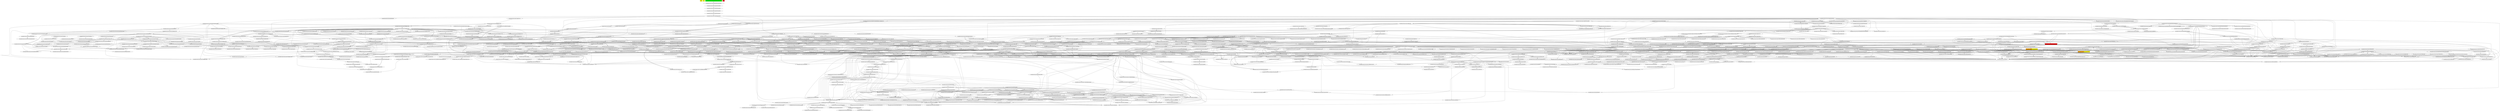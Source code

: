 digraph enhanced {
	"ochiai" [style=striped shape=box fillcolor="yellow"];
	"d4" [style=striped shape=box fillcolor="yellow"];
	"com.google.javascript.jscomp.NodeUtil#378" [style=striped shape=box fillcolor="orange:yellow"];
	"com.google.javascript.jscomp.PeepholeFoldConstantsTest#581" [style=striped shape=box fillcolor="green"];
	"com.google.javascript.jscomp.NodeUtil#395" [style=striped shape=box fillcolor="orange:yellow"];
	"com.google.javascript.jscomp.NodeUtil#1416" [style=striped shape=box fillcolor="red"];
	"real" [style=striped shape=box fillcolor="red"];
	"com.google.common.collect.RegularImmutableMap$TerminalEntry#149" -> "com.google.common.collect.ImmutableEntry#34";
	"com.google.common.collect.RegularImmutableMap$NonTerminalEntry#131" -> "com.google.common.collect.ImmutableEntry#34";
	"com.google.common.collect.Maps#897" -> "com.google.common.collect.ImmutableEntry#34";
	"com.google.javascript.rhino.Node#1033" -> "com.google.javascript.rhino.Node#1033";
	"com.google.javascript.rhino.Node#1028" -> "com.google.javascript.rhino.Node#1033";
	"com.google.javascript.rhino.head.ast.AstNode#240" -> "com.google.javascript.rhino.head.ast.AstNode#203";
	"com.google.javascript.jscomp.AstValidator#155" -> "com.google.javascript.jscomp.AstValidator#373";
	"com.google.javascript.rhino.head.ast.InfixExpression#85" -> "com.google.javascript.rhino.head.ast.InfixExpression#92";
	"com.google.javascript.jscomp.Compiler#275" -> "com.google.javascript.jscomp.Compiler#2064";
	"com.google.javascript.jscomp.NodeTraversal#455" -> "com.google.javascript.jscomp.NodeTraversal#222";
	"com.google.javascript.rhino.Node#1033" -> "com.google.javascript.rhino.Node#939";
	"com.google.javascript.rhino.jstype.JSTypeRegistry#245" -> "com.google.javascript.rhino.jstype.BooleanType#53" [style=bold];
	"com.google.javascript.rhino.jstype.FunctionType#421" -> "com.google.javascript.rhino.jstype.PrototypeObjectType#106";
	"com.google.javascript.rhino.head.Parser#332" -> "com.google.javascript.rhino.head.TokenStream#318" [style=bold];
	"com.google.javascript.rhino.head.Context#415" -> "com.google.javascript.rhino.head.ContextFactory#502" [style=bold];
	"com.google.javascript.rhino.head.Parser#551" -> "com.google.javascript.rhino.head.ast.AstRoot#70" [style=bold];
	"com.google.javascript.rhino.jstype.JSTypeRegistry#245" -> "com.google.javascript.rhino.jstype.AllType#53" [style=bold];
	"com.google.javascript.rhino.jstype.UnionTypeBuilder#124" -> "com.google.javascript.rhino.jstype.JSType#1082";
	"com.google.javascript.rhino.head.ast.Scope#222" -> "com.google.javascript.rhino.head.ast.Symbol#97" [style=bold];
	"com.google.common.collect.ImmutableMap#58" -> "com.google.common.collect.RegularImmutableMap#207";
	"com.google.javascript.rhino.jstype.JSTypeRegistry#245" -> "com.google.javascript.rhino.jstype.FunctionType#400" [style=bold];
	"com.google.javascript.jscomp.CodePrinter$CompactCodePrinter#402" -> "com.google.javascript.jscomp.CodePrinter$CompactCodePrinter#434" [style=bold];
	"com.google.javascript.jscomp.parsing.IRFactory$TransformDispatcher#390" -> "com.google.javascript.jscomp.parsing.IRFactory$TransformDispatcher#390";
	"com.google.javascript.jscomp.parsing.TypeSafeDispatcher#121" -> "com.google.javascript.jscomp.parsing.IRFactory$TransformDispatcher#390";
	"com.google.javascript.jscomp.parsing.IRFactory#137" -> "com.google.javascript.jscomp.parsing.IRFactory$TransformDispatcher#390";
	"com.google.javascript.rhino.head.CompilerEnvirons#67" -> "com.google.javascript.rhino.head.Context#1847" [style=bold];
	"com.google.javascript.jscomp.CodeGenerator#86" -> "com.google.javascript.rhino.Node#2354";
	"com.google.javascript.jscomp.parsing.IRFactory$TransformDispatcher#411" -> "com.google.javascript.rhino.Node#2354";
	"com.google.javascript.jscomp.PeepholeFoldConstants#1373" -> "com.google.javascript.rhino.Node#2354";
	"com.google.javascript.rhino.head.ast.PropertyGet#76" -> "com.google.javascript.rhino.head.ast.InfixExpression#85";
	"com.google.javascript.rhino.head.Parser#2264" -> "com.google.javascript.rhino.head.ast.InfixExpression#85";
	"com.google.javascript.rhino.head.Parser#2218" -> "com.google.javascript.rhino.head.ast.InfixExpression#85";
	"com.google.javascript.jscomp.SourceFile$Preloaded#422" -> "com.google.javascript.jscomp.SourceFile#81";
	"com.google.javascript.jscomp.AstValidator#93" -> "com.google.javascript.jscomp.AstValidator#389";
	"com.google.javascript.jscomp.Compiler#1793" -> "com.google.javascript.jscomp.CodePrinter$Builder#564";
	"com.google.javascript.jscomp.NodeTraversal#222" -> "com.google.javascript.jscomp.NodeTraversal#230" [style=bold];
	"com.google.javascript.jscomp.parsing.IRFactory#387" -> "com.google.javascript.jscomp.parsing.TypeSafeDispatcher#121" [style=bold];
	"com.google.javascript.rhino.head.TokenStream#318" -> "com.google.javascript.rhino.head.TokenStream#1307";
	"com.google.javascript.rhino.head.TokenStream#1300" -> "com.google.javascript.rhino.head.TokenStream#1307";
	"com.google.javascript.rhino.head.Parser#3428" -> "com.google.javascript.rhino.head.TokenStream#302" [style=bold];
	"com.google.javascript.jscomp.NodeTraversal#479" -> "com.google.javascript.jscomp.NodeTraversal#479";
	"com.google.javascript.jscomp.NodeTraversal#273" -> "com.google.javascript.jscomp.NodeTraversal#479";
	"com.google.javascript.rhino.head.Parser#2808" -> "com.google.javascript.rhino.head.TokenStream#305";
	"com.google.javascript.rhino.head.Parser#940" -> "com.google.javascript.rhino.head.Parser#980" [style=bold];
	"com.google.javascript.rhino.head.TokenStream#318" -> "com.google.javascript.rhino.head.TokenStream#1300";
	"com.google.javascript.rhino.Node#1019" -> "com.google.javascript.rhino.Node#1028" [style=bold];
	"com.google.javascript.jscomp.CodePrinter#691" -> "com.google.javascript.jscomp.CodePrinter$CompactCodePrinter#402";
	"com.google.javascript.jscomp.CodeGenerator#86" -> "com.google.javascript.rhino.Node#2386";
	"com.google.javascript.jscomp.Compiler#1793" -> "com.google.javascript.jscomp.CodePrinter$Builder#573";
	"com.google.javascript.jscomp.parsing.ParserRunner#109" -> "com.google.javascript.rhino.head.CompilerEnvirons#129" [style=bold];
	"com.google.javascript.rhino.head.Parser#2105" -> "com.google.javascript.rhino.head.ast.ConditionalExpression#77";
	"com.google.common.collect.ImmutableList#584" -> "com.google.common.collect.Lists#927" [style=bold];
	"com.google.javascript.rhino.head.Parser#1867" -> "com.google.javascript.rhino.head.ast.VariableDeclaration#115" [style=bold];
	"com.google.javascript.jscomp.PeepholeFoldConstants#241" -> "com.google.javascript.rhino.Node#717";
	"com.google.javascript.jscomp.PeepholeFoldConstants#788" -> "com.google.javascript.rhino.Node#717";
	"com.google.javascript.rhino.head.TokenStream#318" -> "com.google.javascript.rhino.head.TokenStream#1312";
	"com.google.javascript.rhino.head.TokenStream#1307" -> "com.google.javascript.rhino.head.TokenStream#1312";
	"com.google.javascript.rhino.head.Parser#2509" -> "com.google.javascript.rhino.head.ast.FunctionCall#146";
	"com.google.javascript.rhino.Node#404" -> "com.google.javascript.rhino.Node#956" [style=dotted];
	"com.google.javascript.rhino.Node#946" -> "com.google.javascript.rhino.Node#956";
	"com.google.javascript.rhino.jstype.JSTypeRegistry#245" -> "com.google.javascript.rhino.jstype.StringType#53" [style=bold];
	"com.google.javascript.rhino.head.ast.ScriptNode#278" -> "com.google.javascript.rhino.head.ast.Symbol#77" [style=bold];
	"com.google.common.collect.ImmutableMap$Builder#217" -> "com.google.common.collect.ImmutableEntry#44";
	"com.google.javascript.jscomp.SuppressDocWarningsGuard#40" -> "com.google.common.collect.ImmutableEntry#44";
	"com.google.common.collect.RegularImmutableMap#46" -> "com.google.common.collect.ImmutableEntry#44";
	"com.google.common.collect.RegularImmutableMap#158" -> "com.google.common.collect.ImmutableEntry#44";
	"com.google.javascript.jscomp.Compiler#1793" -> "com.google.javascript.jscomp.CodePrinter$Builder#582";
	"com.google.javascript.rhino.jstype.JSTypeRegistry#967" -> "com.google.javascript.rhino.jstype.AllType#58";
	"com.google.common.collect.ImmutableMap$Builder#217" -> "com.google.common.collect.ImmutableEntry#40";
	"com.google.javascript.jscomp.SuppressDocWarningsGuard#40" -> "com.google.common.collect.ImmutableEntry#40";
	"com.google.common.collect.RegularImmutableMap#46" -> "com.google.common.collect.ImmutableEntry#40";
	"com.google.common.collect.RegularImmutableMap#158" -> "com.google.common.collect.ImmutableEntry#40";
	"com.google.javascript.jscomp.CompilerTestCase#429" -> "com.google.javascript.jscomp.Compiler#1184";
	"com.google.javascript.jscomp.parsing.IRFactory$TransformDispatcher#390" -> "com.google.javascript.rhino.head.ast.ConditionalExpression#84";
	"com.google.javascript.rhino.head.TokenStream#318" -> "com.google.javascript.rhino.head.ScriptRuntime#441";
	"com.google.javascript.rhino.jstype.PrototypeObjectType#106" -> "com.google.javascript.rhino.jstype.PrototypeObjectType#115";
	"com.google.javascript.rhino.jstype.FunctionType#372" -> "com.google.javascript.rhino.jstype.PrototypeObjectType#115";
	"com.google.javascript.rhino.jstype.FunctionType#143" -> "com.google.javascript.rhino.jstype.PrototypeObjectType#115";
	"com.google.javascript.rhino.jstype.JSTypeRegistry#245" -> "com.google.javascript.rhino.jstype.PrototypeObjectType#115";
	"com.google.javascript.rhino.jstype.InstanceObjectType#60" -> "com.google.javascript.rhino.jstype.PrototypeObjectType#115";
	"com.google.javascript.jscomp.Compiler#492" -> "com.google.javascript.jscomp.JSModule#205";
	"com.google.javascript.jscomp.Compiler#446" -> "com.google.javascript.jscomp.JSModule#205";
	"com.google.javascript.jscomp.Compiler#468" -> "com.google.javascript.jscomp.JSModule#205";
	"com.google.javascript.jscomp.CodeGenerator#86" -> "com.google.javascript.jscomp.CodePrinter$MappedCodePrinter#91" [style=bold];
	"com.google.javascript.rhino.Node#939" -> "com.google.javascript.rhino.Node#946";
	"com.google.javascript.rhino.Node#1640" -> "com.google.javascript.rhino.Node#703";
	"com.google.javascript.rhino.Node#1628" -> "com.google.javascript.rhino.Node#703";
	"com.google.javascript.jscomp.PeepholeFoldConstants#788" -> "com.google.javascript.rhino.Node#703";
	"com.google.javascript.jscomp.LineNumberCheck#52" -> "com.google.javascript.jscomp.NodeTraversal#455";
	"com.google.javascript.jscomp.PrepareAst#58" -> "com.google.javascript.jscomp.NodeTraversal#455";
	"com.google.javascript.rhino.head.ast.Symbol#68" -> "com.google.javascript.rhino.head.ast.Symbol#84" [style=bold];
	"com.google.javascript.jscomp.AstValidator#325" -> "com.google.javascript.jscomp.AstValidator#332";
	"com.google.javascript.jscomp.parsing.ParserRunner#109" -> "com.google.javascript.rhino.head.CompilerEnvirons#143" [style=bold];
	"com.google.javascript.rhino.head.ast.ScriptNode#85" -> "com.google.javascript.rhino.head.ast.Scope#73" [style=bold];
	"com.google.javascript.jscomp.parsing.IRFactory#81" -> "com.google.javascript.jscomp.parsing.IRFactory#1156";
	"com.google.common.collect.Lists#123" -> "com.google.common.collect.Collections2#347";
	"com.google.javascript.rhino.head.Parser#2599" -> "com.google.javascript.rhino.head.CompilerEnvirons#148";
	"com.google.javascript.rhino.head.Parser#2912" -> "com.google.javascript.rhino.head.CompilerEnvirons#148";
	"com.google.javascript.jscomp.parsing.IRFactory$TransformDispatcher#390" -> "com.google.javascript.rhino.head.ast.PropertyGet#101";
	"com.google.javascript.rhino.head.Parser#3466" -> "com.google.javascript.rhino.head.ast.PropertyGet#101";
	"com.google.javascript.jscomp.NodeUtil#1262" -> "com.google.javascript.jscomp.NodeUtil$MayBeStringResultPredicate#1398";
	"com.google.javascript.jscomp.Tracer#235" -> "com.google.javascript.jscomp.Tracer#959";
	"com.google.javascript.jscomp.Tracer#408" -> "com.google.javascript.jscomp.Tracer#959";
	"com.google.javascript.rhino.jstype.JSType#1241" -> "com.google.javascript.rhino.jstype.BooleanType#103";
	"com.google.javascript.jscomp.parsing.ParserRunner#109" -> "com.google.javascript.rhino.head.Context#390" [style=bold];
	"com.google.javascript.jscomp.AstValidator#389" -> "com.google.javascript.jscomp.AstValidator#325";
	"com.google.javascript.jscomp.AstValidator#619" -> "com.google.javascript.jscomp.AstValidator#325";
	"com.google.javascript.jscomp.AstValidator#338" -> "com.google.javascript.jscomp.AstValidator#325";
	"com.google.javascript.rhino.head.CompilerEnvirons#67" -> "com.google.javascript.rhino.head.CompilerEnvirons#97";
	"com.google.javascript.jscomp.Compiler#2024" -> "com.google.javascript.jscomp.CompilerOptions#1415";
	"com.google.javascript.jscomp.Compiler#275" -> "com.google.javascript.jscomp.CompilerOptions#1415";
	"com.google.common.collect.RegularImmutableMap#113" -> "com.google.common.collect.RegularImmutableMap$TerminalEntry#149" [style=bold];
	"com.google.javascript.rhino.jstype.BooleanType#103" -> "com.google.javascript.rhino.jstype.BooleanType#108" [style=bold];
	"com.google.javascript.rhino.head.ScriptRuntime$DefaultMessageProvider#3675" -> "com.google.javascript.rhino.head.Context#376" [style=bold];
	"com.google.javascript.jscomp.Compiler#1793" -> "com.google.javascript.jscomp.CompilerOptions#1419" [style=bold];
	"com.google.common.collect.RegularImmutableMap$EntrySet#223" -> "com.google.common.collect.RegularImmutableMap#34" [style=bold];
	"com.google.javascript.jscomp.CompilerTestCase#429" -> "com.google.javascript.jscomp.CompilerOptions#1410";
	"com.google.javascript.jscomp.CompilerTestCase#170" -> "com.google.javascript.jscomp.CompilerOptions#1410";
	"com.google.javascript.rhino.jstype.FunctionParamBuilder#95" -> "com.google.javascript.rhino.jstype.JSTypeRegistry#967";
	"com.google.javascript.rhino.jstype.FunctionParamBuilder#80" -> "com.google.javascript.rhino.jstype.JSTypeRegistry#967";
	"com.google.javascript.rhino.jstype.ObjectType#508" -> "com.google.javascript.rhino.jstype.PrototypeObjectType#534";
	"com.google.javascript.rhino.head.Parser#1867" -> "com.google.javascript.rhino.head.ast.VariableDeclaration#104";
	"com.google.javascript.jscomp.ComposeWarningsGuard$GuardComparator#52" -> "com.google.javascript.jscomp.ComposeWarningsGuard$GuardComparator#63";
	"com.google.javascript.rhino.head.Parser#1987" -> "com.google.javascript.rhino.head.ast.Symbol#68" [style=bold];
	"com.google.javascript.rhino.jstype.FunctionType#449" -> "com.google.javascript.rhino.jstype.FunctionType#831" [style=bold];
	"com.google.javascript.jscomp.AstValidator#155" -> "com.google.javascript.jscomp.AstValidator#338";
	"com.google.javascript.rhino.head.Parser#2105" -> "com.google.javascript.rhino.head.Parser#2071";
	"com.google.javascript.rhino.head.Parser#2053" -> "com.google.javascript.rhino.head.Parser#2071";
	"com.google.javascript.rhino.head.Parser#1867" -> "com.google.javascript.rhino.head.Parser#2071";
	"com.google.javascript.jscomp.PeepholeFoldConstants#100" -> "com.google.javascript.jscomp.PeepholeFoldConstants#828";
	"com.google.javascript.jscomp.parsing.IRFactory#171" -> "com.google.javascript.rhino.Node#1098";
	"com.google.javascript.jscomp.JsAst#85" -> "com.google.javascript.rhino.Node#1098";
	"com.google.javascript.jscomp.AstValidator#389" -> "com.google.javascript.jscomp.AstValidator#790";
	"com.google.javascript.jscomp.AstValidator#373" -> "com.google.javascript.jscomp.AstValidator#790";
	"com.google.common.collect.RegularImmutableMap#46" -> "com.google.common.collect.RegularImmutableMap$TerminalEntry#153";
	"com.google.common.collect.RegularImmutableMap#158" -> "com.google.common.collect.RegularImmutableMap$TerminalEntry#153";
	"com.google.common.collect.RegularImmutableMap#113" -> "com.google.common.collect.RegularImmutableMap$NonTerminalEntry#131";
	"com.google.javascript.jscomp.RhinoErrorReporter#70" -> "com.google.common.collect.ImmutableMap#110" [style=bold];
	"com.google.javascript.rhino.head.Parser#2509" -> "com.google.javascript.rhino.head.ast.FunctionCall#109";
	"com.google.common.collect.RegularImmutableMap#46" -> "com.google.common.collect.RegularImmutableMap$NonTerminalEntry#136";
	"com.google.common.collect.RegularImmutableMap#158" -> "com.google.common.collect.RegularImmutableMap$NonTerminalEntry#136";
	"com.google.javascript.jscomp.parsing.IRFactory$TransformDispatcher#390" -> "com.google.javascript.rhino.head.ast.FunctionCall#100";
	"com.google.javascript.jscomp.ComposeWarningsGuard$GuardComparator#52" -> "com.google.javascript.jscomp.ComposeWarningsGuard$GuardComparator#57" [style=bold];
	"com.google.javascript.jscomp.ComposeWarningsGuard#79" -> "com.google.javascript.jscomp.ComposeWarningsGuard$GuardComparator#52";
	"com.google.javascript.jscomp.ComposeWarningsGuard#88" -> "com.google.javascript.jscomp.ComposeWarningsGuard$GuardComparator#52";
	"com.google.javascript.jscomp.CodePrinter$CompactCodePrinter#434" -> "com.google.javascript.jscomp.CodePrinter$MappedCodePrinter#60";
	"com.google.javascript.rhino.IR#443" -> "com.google.javascript.rhino.Node#516";
	"com.google.javascript.jscomp.parsing.ParserRunner#109" -> "com.google.javascript.rhino.head.Parser#512";
	"com.google.javascript.jscomp.AstValidator#84" -> "com.google.javascript.jscomp.AstValidator#305" [style=bold];
	"com.google.javascript.jscomp.CodeConsumer#182" -> "com.google.javascript.jscomp.CodePrinter$CompactCodePrinter#444";
	"com.google.javascript.jscomp.CodeConsumer#207" -> "com.google.javascript.jscomp.CodePrinter$CompactCodePrinter#444";
	"com.google.javascript.jscomp.parsing.Config#90" -> "com.google.common.collect.ImmutableMap#346" [style=bold];
	"com.google.javascript.jscomp.PeepholeFoldConstants#828" -> "com.google.javascript.rhino.Node#2174";
	"com.google.javascript.jscomp.PeepholeFoldConstants#788" -> "com.google.javascript.rhino.Node#2174";
	"com.google.common.collect.LinkedHashMultimap#139" -> "com.google.common.collect.LinkedHashMultimap$ValueEntry#222" [style=bold];
	"com.google.javascript.rhino.jstype.JSTypeRegistry#245" -> "com.google.javascript.rhino.jstype.ErrorFunctionType#51" [style=bold];
	"com.google.javascript.jscomp.parsing.IRFactory#181" -> "com.google.javascript.rhino.head.ast.AstRoot#78";
	"com.google.javascript.rhino.IR#451" -> "com.google.javascript.rhino.Node#508";
	"com.google.javascript.jscomp.NodeTraversal#479" -> "com.google.javascript.jscomp.NodeTraversal#656";
	"com.google.javascript.jscomp.parsing.IRFactory#324" -> "com.google.javascript.rhino.head.ast.AstNode#616";
	"com.google.javascript.rhino.head.ast.InfixExpression#92" -> "com.google.javascript.rhino.head.ast.AstNode#616";
	"com.google.javascript.jscomp.parsing.IRFactory$TransformDispatcher#723" -> "com.google.javascript.rhino.head.ast.AstNode#616";
	"com.google.javascript.jscomp.CodeGenerator#86" -> "com.google.javascript.jscomp.CodeConsumer#211";
	"com.google.javascript.jscomp.CodeGenerator#744" -> "com.google.javascript.jscomp.CodeConsumer#211";
	"com.google.javascript.jscomp.CodePrinter#35" -> "com.google.javascript.jscomp.CodePrinter#691" [style=bold];
	"com.google.javascript.jscomp.AstValidator#68" -> "com.google.javascript.jscomp.AstValidator#774";
	"com.google.javascript.jscomp.AstValidator#619" -> "com.google.javascript.jscomp.AstValidator#774";
	"com.google.javascript.jscomp.AstValidator#648" -> "com.google.javascript.jscomp.AstValidator#774";
	"com.google.javascript.jscomp.AstValidator#637" -> "com.google.javascript.jscomp.AstValidator#774";
	"com.google.javascript.jscomp.AstValidator#748" -> "com.google.javascript.jscomp.AstValidator#774";
	"com.google.javascript.jscomp.AstValidator#754" -> "com.google.javascript.jscomp.AstValidator#774";
	"com.google.javascript.jscomp.AstValidator#338" -> "com.google.javascript.jscomp.AstValidator#774";
	"com.google.javascript.jscomp.parsing.IRFactory#81" -> "com.google.javascript.jscomp.parsing.IRFactory#1355";
	"com.google.javascript.jscomp.parsing.IRFactory#81" -> "com.google.javascript.jscomp.parsing.IRFactory#1351";
	"com.google.javascript.jscomp.Compiler#1079" -> "com.google.javascript.rhino.InputId#61";
	"com.google.javascript.jscomp.parsing.IRFactory#1355" -> "com.google.javascript.rhino.IR#443";
	"com.google.javascript.rhino.testing.BaseJSTypeTestCase#232" -> "com.google.javascript.rhino.jstype.JSTypeRegistry#995";
	"com.google.javascript.jscomp.parsing.Config#90" -> "com.google.common.collect.ImmutableMap#132" [style=bold];
	"com.google.javascript.jscomp.CompilerOptions#1086" -> "com.google.javascript.jscomp.DiagnosticGroupWarningsGuard#33";
	"com.google.javascript.jscomp.SuppressDocWarningsGuard#40" -> "com.google.javascript.jscomp.DiagnosticGroupWarningsGuard#33";
	"com.google.javascript.jscomp.parsing.ParserRunner#109" -> "com.google.javascript.rhino.head.CompilerEnvirons#50";
	"com.google.javascript.rhino.jstype.UnionTypeBuilder#250" -> "com.google.javascript.rhino.jstype.UnionType#82" [style=bold];
	"com.google.javascript.jscomp.AstValidator#76" -> "com.google.javascript.jscomp.AstValidator#84";
	"com.google.javascript.rhino.jstype.JSTypeRegistry#590" -> "com.google.javascript.rhino.jstype.JSType#1241";
	"com.google.javascript.jscomp.AstValidator#68" -> "com.google.javascript.jscomp.AstValidator#766";
	"com.google.javascript.jscomp.AstValidator#389" -> "com.google.javascript.jscomp.AstValidator#766";
	"com.google.javascript.jscomp.AstValidator#619" -> "com.google.javascript.jscomp.AstValidator#766";
	"com.google.javascript.jscomp.AstValidator#373" -> "com.google.javascript.jscomp.AstValidator#766";
	"com.google.javascript.jscomp.AstValidator#648" -> "com.google.javascript.jscomp.AstValidator#766";
	"com.google.javascript.jscomp.AstValidator#637" -> "com.google.javascript.jscomp.AstValidator#766";
	"com.google.javascript.jscomp.AstValidator#84" -> "com.google.javascript.jscomp.AstValidator#766";
	"com.google.javascript.jscomp.AstValidator#76" -> "com.google.javascript.jscomp.AstValidator#766";
	"com.google.javascript.jscomp.AstValidator#338" -> "com.google.javascript.jscomp.AstValidator#766";
	"com.google.javascript.jscomp.parsing.IRFactory#81" -> "com.google.javascript.jscomp.parsing.IRFactory#1347";
	"com.google.javascript.jscomp.parsing.IRFactory#81" -> "com.google.javascript.jscomp.parsing.IRFactory#1363";
	"com.google.javascript.rhino.Node$ObjectPropListItem#323" -> "com.google.javascript.rhino.InputId#74";
	"com.google.javascript.jscomp.parsing.Config#90" -> "com.google.common.collect.ImmutableMap$Builder#235" [style=bold];
	"com.google.javascript.jscomp.DiagnosticGroupWarningsGuard#50" -> "com.google.javascript.jscomp.DiagnosticGroup#110";
	"com.google.javascript.rhino.jstype.ObjectType#441" -> "com.google.javascript.rhino.jstype.PrototypeObjectType#174" [style=bold];
	"com.google.javascript.jscomp.parsing.IRFactory#1363" -> "com.google.javascript.rhino.IR#451";
	"com.google.javascript.jscomp.NodeUtil#3215" -> "com.google.javascript.rhino.IR#451";
	"com.google.javascript.rhino.head.Parser#980" -> "com.google.javascript.rhino.head.Parser#1867";
	"com.google.common.collect.ImmutableSet#150" -> "com.google.common.collect.ImmutableSet#178";
	"com.google.common.collect.ImmutableSet#373" -> "com.google.common.collect.ImmutableSet#178";
	"com.google.javascript.jscomp.RhinoErrorReporter#70" -> "com.google.javascript.rhino.ScriptRuntime#367";
	"com.google.javascript.jscomp.CodeConsumer#211" -> "com.google.javascript.jscomp.CodeConsumer#207";
	"com.google.javascript.jscomp.parsing.ParserRunner#109" -> "com.google.javascript.rhino.head.CompilerEnvirons#67" [style=bold];
	"com.google.javascript.jscomp.AstValidator#68" -> "com.google.javascript.jscomp.AstValidator#76";
	"com.google.javascript.jscomp.parsing.IRFactory#81" -> "com.google.javascript.jscomp.parsing.IRFactory#1359";
	"com.google.common.collect.ImmutableMap$Builder#235" -> "com.google.common.collect.ImmutableMap$Builder#240" [style=bold];
	"com.google.javascript.rhino.head.ast.VariableDeclaration#104" -> "com.google.javascript.rhino.head.ast.AstNode#268";
	"com.google.javascript.rhino.head.ast.ConditionalExpression#93" -> "com.google.javascript.rhino.head.ast.AstNode#268";
	"com.google.javascript.rhino.head.ast.VariableInitializer#110" -> "com.google.javascript.rhino.head.ast.AstNode#268";
	"com.google.javascript.rhino.head.Parser#551" -> "com.google.javascript.rhino.head.ast.AstNode#268";
	"com.google.javascript.rhino.head.ast.VariableInitializer#128" -> "com.google.javascript.rhino.head.ast.AstNode#268";
	"com.google.javascript.rhino.head.ast.FunctionCall#89" -> "com.google.javascript.rhino.head.ast.AstNode#268";
	"com.google.javascript.rhino.head.ast.ParenthesizedExpression#91" -> "com.google.javascript.rhino.head.ast.AstNode#268";
	"com.google.javascript.rhino.head.ast.InfixExpression#161" -> "com.google.javascript.rhino.head.ast.AstNode#268";
	"com.google.javascript.rhino.head.ast.ConditionalExpression#132" -> "com.google.javascript.rhino.head.ast.AstNode#268";
	"com.google.javascript.rhino.head.ast.InfixExpression#140" -> "com.google.javascript.rhino.head.ast.AstNode#268";
	"com.google.javascript.rhino.head.ast.ConditionalExpression#112" -> "com.google.javascript.rhino.head.ast.AstNode#268";
	"com.google.javascript.jscomp.Compiler#357" -> "com.google.javascript.jscomp.Compiler#383";
	"com.google.javascript.jscomp.CodeGenerator#967" -> "com.google.javascript.jscomp.CodeGenerator#1022";
	"com.google.javascript.rhino.jstype.NoType#65" -> "com.google.javascript.rhino.jstype.NoObjectType#67";
	"com.google.javascript.rhino.jstype.JSTypeRegistry#245" -> "com.google.javascript.rhino.jstype.NoObjectType#67";
	"com.google.common.collect.ImmutableMap#268" -> "com.google.common.collect.RegularImmutableMap#46";
	"com.google.common.collect.ImmutableMap#110" -> "com.google.common.collect.RegularImmutableMap#46";
	"com.google.common.collect.ImmutableMap$Builder#240" -> "com.google.common.collect.RegularImmutableMap#46";
	"com.google.javascript.rhino.head.Parser#2454" -> "com.google.javascript.rhino.head.Parser#2509";
	"com.google.javascript.jscomp.PeepholeFoldConstants#76" -> "com.google.javascript.jscomp.PeepholeFoldConstants#193" [style=bold];
	"com.google.javascript.jscomp.AstValidator#155" -> "com.google.javascript.jscomp.AstValidator#748";
	"com.google.javascript.jscomp.parsing.Config#90" -> "com.google.common.collect.ImmutableMap$Builder#217" [style=bold];
	"com.google.common.base.Joiner#240" -> "com.google.common.base.Joiner#184" [style=bold];
	"com.google.javascript.rhino.head.ast.AstNode#268" -> "com.google.javascript.rhino.head.ast.AstNode#252" [style=bold];
	"com.google.javascript.rhino.head.TokenStream#318" -> "com.google.javascript.rhino.head.TokenStream#124";
	"com.google.common.collect.ImmutableMap#268" -> "com.google.common.collect.ImmutableMap#143";
	"com.google.common.collect.ImmutableMap$Builder#182" -> "com.google.common.collect.ImmutableMap#143";
	"com.google.common.collect.ImmutableMap#110" -> "com.google.common.collect.ImmutableMap#143";
	"com.google.javascript.jscomp.CodeGenerator#86" -> "com.google.javascript.jscomp.CodePrinter$MappedCodePrinter#114" [style=bold];
	"com.google.javascript.jscomp.AstValidator#84" -> "com.google.javascript.jscomp.AstValidator#93";
	"com.google.common.collect.AbstractIndexedListIterator#68" -> "com.google.common.collect.UnmodifiableListIterator#34" [style=bold];
	"com.google.javascript.jscomp.AstValidator#155" -> "com.google.javascript.jscomp.AstValidator#754";
	"com.google.javascript.rhino.head.ast.AstNode#212" -> "com.google.javascript.rhino.head.ast.AstNode#259";
	"com.google.javascript.jscomp.CompilerInput#88" -> "com.google.javascript.jscomp.JsAst#43";
	"com.google.javascript.jscomp.LightweightMessageFormatter#50" -> "com.google.javascript.jscomp.AbstractMessageFormatter#32";
	"com.google.javascript.rhino.head.ast.InfixExpression#92" -> "com.google.javascript.rhino.head.ast.AstNode#240";
	"com.google.javascript.rhino.head.CompilerEnvirons#67" -> "com.google.javascript.rhino.head.Context#1818" [style=bold];
	"com.google.javascript.jscomp.CodeGenerator#86" -> "com.google.javascript.jscomp.NodeUtil#1169";
	"com.google.javascript.jscomp.CodeGenerator#884" -> "com.google.javascript.jscomp.NodeUtil#1169";
	"com.google.javascript.jscomp.ErrorFormat$2#38" -> "com.google.javascript.jscomp.AbstractMessageFormatter#37";
	"com.google.javascript.jscomp.CompilerTestCase#185" -> "com.google.javascript.jscomp.GoogleCodingConvention#44";
	"com.google.javascript.jscomp.CodeGenerator#86" -> "com.google.javascript.jscomp.CodeGenerator#895";
	"com.google.javascript.jscomp.ClosureCodingConvention#54" -> "com.google.common.collect.ImmutableSet#360";
	"com.google.javascript.jscomp.GoogleCodingConvention#44" -> "com.google.javascript.jscomp.GoogleCodingConvention#49" [style=bold];
	"com.google.javascript.jscomp.CompilerInput#116" -> "com.google.javascript.jscomp.JsAst#51";
	"com.google.common.collect.AbstractIndexedListIterator#68" -> "com.google.common.base.Preconditions#334";
	"com.google.javascript.jscomp.Compiler#1450" -> "com.google.javascript.jscomp.CompilerInput#116";
	"com.google.javascript.jscomp.Compiler#1281" -> "com.google.javascript.jscomp.CompilerInput#116";
	"com.google.javascript.jscomp.Compiler#1408" -> "com.google.javascript.jscomp.CompilerInput#116";
	"com.google.javascript.rhino.jstype.FunctionParamBuilder#80" -> "com.google.javascript.rhino.Node#1910";
	"com.google.common.base.Joiner#184" -> "com.google.common.base.Joiner#122" [style=bold];
	"com.google.javascript.rhino.head.Parser#551" -> "com.google.javascript.rhino.head.Parser#705";
	"com.google.javascript.rhino.head.ast.VariableDeclaration#104" -> "com.google.javascript.rhino.head.ast.AstNode#472";
	"com.google.javascript.rhino.head.ast.InfixExpression#92" -> "com.google.javascript.rhino.head.ast.AstNode#472";
	"com.google.javascript.rhino.head.ast.ConditionalExpression#93" -> "com.google.javascript.rhino.head.ast.AstNode#472";
	"com.google.javascript.rhino.head.ast.StringLiteral#96" -> "com.google.javascript.rhino.head.ast.AstNode#472";
	"com.google.javascript.rhino.head.ast.FunctionCall#89" -> "com.google.javascript.rhino.head.ast.AstNode#472";
	"com.google.javascript.rhino.head.ast.ParenthesizedExpression#91" -> "com.google.javascript.rhino.head.ast.AstNode#472";
	"com.google.javascript.rhino.head.ast.InfixExpression#161" -> "com.google.javascript.rhino.head.ast.AstNode#472";
	"com.google.javascript.rhino.head.ast.ConditionalExpression#132" -> "com.google.javascript.rhino.head.ast.AstNode#472";
	"com.google.javascript.rhino.head.ast.InfixExpression#140" -> "com.google.javascript.rhino.head.ast.AstNode#472";
	"com.google.javascript.rhino.head.ast.Name#101" -> "com.google.javascript.rhino.head.ast.AstNode#472";
	"com.google.javascript.rhino.head.ast.ConditionalExpression#112" -> "com.google.javascript.rhino.head.ast.AstNode#472";
	"com.google.javascript.rhino.head.ast.NumberLiteral#100" -> "com.google.javascript.rhino.head.ast.AstNode#472";
	"com.google.javascript.rhino.testing.BaseJSTypeTestCase#232" -> "com.google.javascript.rhino.testing.BaseJSTypeTestCase#389" [style=bold];
	"com.google.common.collect.ImmutableList#334" -> "com.google.common.collect.RegularImmutableAsList#54";
	"com.google.javascript.rhino.head.Parser#1090" -> "com.google.javascript.rhino.head.ast.AstNode#232";
	"com.google.javascript.rhino.head.Parser#2885" -> "com.google.javascript.rhino.head.ast.AstNode#232";
	"com.google.javascript.rhino.head.ast.AstNode#240" -> "com.google.javascript.rhino.head.ast.AstNode#232";
	"com.google.javascript.rhino.head.ast.Name#84" -> "com.google.javascript.rhino.head.ast.AstNode#232";
	"com.google.javascript.rhino.head.Parser#551" -> "com.google.javascript.rhino.head.ast.AstNode#232";
	"com.google.javascript.rhino.head.Parser#2509" -> "com.google.javascript.rhino.head.ast.AstNode#232";
	"com.google.javascript.rhino.head.ast.NumberLiteral#70" -> "com.google.javascript.rhino.head.ast.AstNode#232";
	"com.google.javascript.rhino.head.ast.Name#101" -> "com.google.javascript.rhino.head.ast.AstNode#232";
	"com.google.javascript.rhino.head.Parser#1867" -> "com.google.javascript.rhino.head.ast.AstNode#232";
	"com.google.javascript.rhino.jstype.JSTypeRegistry#235" -> "com.google.javascript.rhino.jstype.JSTypeRegistry#564" [style=bold];
	"com.google.javascript.jscomp.CompilerTestCase#958" -> "com.google.javascript.jscomp.Compiler#357";
	"com.google.javascript.jscomp.CompilerTestCase#429" -> "com.google.javascript.jscomp.Compiler#357";
	"com.google.javascript.rhino.head.Parser#2808" -> "com.google.javascript.rhino.head.Parser#2912";
	"com.google.javascript.rhino.head.Parser#551" -> "com.google.javascript.rhino.head.Node#280";
	"com.google.javascript.jscomp.CompilerInput#65" -> "com.google.javascript.jscomp.JsAst#69" [style=bold];
	"com.google.javascript.rhino.jstype.JSType#1241" -> "com.google.javascript.rhino.jstype.VoidType#96";
	"com.google.javascript.jscomp.CodeGenerator#86" -> "com.google.javascript.jscomp.CodeGenerator#884";
	"com.google.javascript.jscomp.CodeGenerator#744" -> "com.google.javascript.jscomp.CodeGenerator#884";
	"com.google.javascript.jscomp.CodeGenerator#904" -> "com.google.javascript.jscomp.CodeGenerator#884";
	"com.google.javascript.jscomp.parsing.IRFactory#293" -> "com.google.javascript.jscomp.parsing.IRFactory#324";
	"com.google.javascript.jscomp.parsing.IRFactory#283" -> "com.google.javascript.jscomp.parsing.IRFactory#324";
	"com.google.common.collect.ImmutableSet#360" -> "com.google.common.collect.ImmutableSet#373" [style=bold];
	"com.google.javascript.rhino.head.Parser#551" -> "com.google.javascript.rhino.head.Parser#940";
	"com.google.javascript.jscomp.Compiler#1281" -> "com.google.javascript.jscomp.DependencyOptions#120";
	"com.google.javascript.jscomp.Compiler#1408" -> "com.google.javascript.jscomp.DependencyOptions#120";
	"com.google.javascript.rhino.head.ast.ParenthesizedExpression#67" -> "com.google.javascript.rhino.head.ast.AstNode#225";
	"com.google.javascript.rhino.head.ast.InfixExpression#92" -> "com.google.javascript.rhino.head.ast.AstNode#225";
	"com.google.javascript.rhino.head.Parser#275" -> "com.google.javascript.rhino.head.ast.AstNode#225";
	"com.google.javascript.jscomp.Compiler#1079" -> "com.google.javascript.jscomp.CompilerInput#147";
	"com.google.javascript.jscomp.ComposeWarningsGuard#150" -> "com.google.javascript.jscomp.DiagnosticGroupWarningsGuard#50";
	"com.google.common.collect.ImmutableMapEntrySet#35" -> "com.google.common.collect.ImmutableSet#388";
	"com.google.common.collect.ImmutableSet$ArrayImmutableSet#420" -> "com.google.common.collect.ImmutableSet#388";
	"com.google.javascript.rhino.jstype.StringType#92" -> "com.google.javascript.rhino.jstype.StringType#97" [style=bold];
	"com.google.common.base.Preconditions#334" -> "com.google.common.base.Preconditions#354" [style=bold];
	"com.google.javascript.rhino.head.Parser#1867" -> "com.google.javascript.rhino.head.ast.VariableDeclaration#156";
	"com.google.common.collect.RegularImmutableMap#92" -> "com.google.common.base.Preconditions#118";
	"com.google.common.collect.RegularImmutableMap#46" -> "com.google.common.base.Preconditions#118";
	"com.google.common.collect.LinkedHashMultimap#235" -> "com.google.common.base.Preconditions#118";
	"com.google.javascript.jscomp.DiagnosticGroupWarningsGuard#50" -> "com.google.javascript.jscomp.DiagnosticGroup#129";
	"com.google.javascript.rhino.jstype.JSType#1241" -> "com.google.javascript.rhino.jstype.StringType#92";
	"com.google.javascript.jscomp.CompilerInput#72" -> "com.google.javascript.jscomp.JsAst#74";
	"com.google.javascript.jscomp.parsing.IRFactory#324" -> "com.google.javascript.rhino.head.ast.AstNode#212";
	"com.google.javascript.jscomp.parsing.IRFactory$TransformDispatcher#723" -> "com.google.javascript.rhino.head.ast.AstNode#212";
	"com.google.common.collect.RegularImmutableMap#46" -> "com.google.common.collect.RegularImmutableMap#92" [style=bold];
	"com.google.javascript.jscomp.parsing.IRFactory#81" -> "com.google.javascript.jscomp.parsing.IRFactory#1343";
	"com.google.common.collect.RegularImmutableAsList#39" -> "com.google.common.collect.RegularImmutableAsList#33" [style=bold];
	"com.google.javascript.jscomp.JsAst#43" -> "com.google.javascript.rhino.InputId#51";
	"com.google.javascript.rhino.jstype.FunctionType#143" -> "com.google.javascript.rhino.jstype.PrototypeObjectType#399";
	"com.google.javascript.jscomp.ClosureCodingConvention#54" -> "com.google.common.collect.ImmutableSet#150" [style=bold];
	"com.google.javascript.jscomp.Compiler#1281" -> "com.google.javascript.rhino.Node#1927";
	"com.google.javascript.jscomp.parsing.ParserRunner#109" -> "com.google.javascript.rhino.Node#1927";
	"com.google.javascript.rhino.head.ScriptRuntime#3615" -> "com.google.javascript.rhino.head.ScriptRuntime#3666";
	"com.google.javascript.jscomp.parsing.IRFactory#81" -> "com.google.javascript.jscomp.parsing.IRFactory#1339" [style=bold];
	"com.google.javascript.rhino.InputId#74" -> "com.google.javascript.rhino.InputId#56";
	"com.google.javascript.jscomp.CompilerInput#100" -> "com.google.javascript.rhino.InputId#56";
	"com.google.javascript.jscomp.CodingConventions#42" -> "com.google.javascript.jscomp.CodingConventions$DefaultCodingConvention#249";
	"com.google.javascript.jscomp.CodingConventions$DefaultCodingConvention#249" -> "com.google.javascript.jscomp.CodingConventions$DefaultCodingConvention#249";
	"com.google.javascript.jscomp.JsAst#51" -> "com.google.javascript.jscomp.JsAst#85" [style=bold];
	"com.google.common.collect.RegularImmutableMap$EntrySet#223" -> "com.google.common.collect.RegularImmutableAsList#39" [style=bold];
	"com.google.javascript.jscomp.parsing.IRFactory$TransformDispatcher#390" -> "com.google.javascript.rhino.head.ast.VariableDeclaration#83";
	"com.google.javascript.rhino.jstype.NumberType#53" -> "com.google.javascript.rhino.jstype.ValueType#49";
	"com.google.javascript.rhino.jstype.VoidType#54" -> "com.google.javascript.rhino.jstype.ValueType#49";
	"com.google.javascript.rhino.jstype.StringType#53" -> "com.google.javascript.rhino.jstype.ValueType#49";
	"com.google.javascript.rhino.jstype.NullType#54" -> "com.google.javascript.rhino.jstype.ValueType#49";
	"com.google.javascript.rhino.jstype.BooleanType#53" -> "com.google.javascript.rhino.jstype.ValueType#49";
	"com.google.javascript.jscomp.NodeUtil#1424" -> "com.google.javascript.jscomp.NodeUtil#1244";
	"com.google.javascript.jscomp.PeepholeFoldConstants#921" -> "com.google.javascript.jscomp.NodeUtil#1244";
	"com.google.javascript.jscomp.PrepareAst#58" -> "com.google.javascript.jscomp.PrepareAst$PrepareAnnotations#125" [style=bold];
	"com.google.javascript.jscomp.RhinoErrorReporter#96" -> "com.google.javascript.jscomp.RhinoErrorReporter$NewRhinoErrorReporter#151" [style=bold];
	"com.google.javascript.rhino.Node#873" -> "com.google.javascript.rhino.Node$ObjectPropListItem#307" [style=bold];
	"com.google.javascript.rhino.jstype.JSTypeRegistry#203" -> "com.google.javascript.rhino.jstype.JSTypeRegistry#235" [style=bold];
	"com.google.javascript.jscomp.CompilerInput#88" -> "com.google.javascript.jscomp.CompilerInput#65" [style=bold];
	"com.google.javascript.jscomp.Compiler#383" -> "com.google.javascript.jscomp.Compiler#446" [style=bold];
	"com.google.javascript.rhino.jstype.JSType#346" -> "com.google.javascript.rhino.jstype.JSType#354";
	"com.google.javascript.rhino.jstype.ArrowType#69" -> "com.google.javascript.rhino.jstype.JSType#113";
	"com.google.javascript.rhino.head.Parser#2885" -> "com.google.javascript.rhino.head.Parser#295";
	"com.google.javascript.rhino.head.Parser#1867" -> "com.google.javascript.rhino.head.Parser#295";
	"com.google.javascript.jscomp.AstValidator#332" -> "com.google.javascript.rhino.Node$StringNode#221";
	"com.google.javascript.jscomp.CodeGenerator#86" -> "com.google.javascript.rhino.Node$StringNode#221";
	"com.google.javascript.jscomp.CodeGenerator#952" -> "com.google.javascript.rhino.Node$StringNode#221";
	"com.google.javascript.rhino.Node#956" -> "com.google.javascript.rhino.Node$StringNode#221";
	"com.google.javascript.jscomp.AstValidator#637" -> "com.google.javascript.rhino.Node$StringNode#221";
	"com.google.javascript.jscomp.PeepholeFoldConstants#1373" -> "com.google.javascript.rhino.Node$StringNode#221";
	"com.google.javascript.jscomp.NodeUtil#273" -> "com.google.javascript.rhino.Node$StringNode#221";
	"com.google.javascript.jscomp.AstValidator#325" -> "com.google.javascript.rhino.Node$StringNode#221";
	"com.google.javascript.rhino.jstype.PrototypeObjectType#505" -> "com.google.javascript.rhino.jstype.ObjectType#537" [style=bold];
	"com.google.javascript.rhino.jstype.UnionTypeBuilder#250" -> "com.google.javascript.rhino.jstype.UnionTypeBuilder#260" [style=bold];
	"com.google.javascript.jscomp.RhinoErrorReporter$NewRhinoErrorReporter#151" -> "com.google.javascript.jscomp.RhinoErrorReporter$NewRhinoErrorReporter#155" [style=bold];
	"com.google.javascript.rhino.Node#1712" -> "com.google.javascript.rhino.Node#1712";
	"com.google.javascript.jscomp.CompilerTestCase#735" -> "com.google.javascript.rhino.Node#1712";
	"com.google.javascript.rhino.head.ast.AstNode#168" -> "com.google.javascript.rhino.head.Node#130" [style=bold];
	"com.google.common.collect.ImmutableSet#178" -> "com.google.common.collect.Hashing#40";
	"com.google.common.collect.RegularImmutableSet#46" -> "com.google.common.collect.Hashing#40";
	"com.google.common.collect.RegularImmutableMap#46" -> "com.google.common.collect.Hashing#40";
	"com.google.common.collect.RegularImmutableMap#158" -> "com.google.common.collect.Hashing#40";
	"com.google.javascript.rhino.jstype.JSTypeRegistry#235" -> "com.google.javascript.rhino.jstype.JSTypeRegistry#245" [style=bold];
	"com.google.javascript.rhino.jstype.PrototypeObjectType#445" -> "com.google.javascript.rhino.jstype.JSType#346";
	"com.google.javascript.rhino.jstype.ValueType#49" -> "com.google.javascript.rhino.jstype.JSType#105";
	"com.google.javascript.rhino.jstype.ObjectType#89" -> "com.google.javascript.rhino.jstype.JSType#105";
	"com.google.javascript.rhino.jstype.UnionType#82" -> "com.google.javascript.rhino.jstype.JSType#105";
	"com.google.javascript.rhino.jstype.AllType#53" -> "com.google.javascript.rhino.jstype.JSType#105";
	"com.google.javascript.rhino.jstype.ArrowType#69" -> "com.google.javascript.rhino.jstype.JSType#105";
	"com.google.javascript.jscomp.JSModule#104" -> "com.google.javascript.jscomp.CompilerInput#326" [style=bold];
	"com.google.javascript.jscomp.ClosureCodingConvention#54" -> "com.google.javascript.jscomp.CodingConventions$DefaultCodingConvention#467" [style=bold];
	"com.google.javascript.jscomp.parsing.IRFactory$TransformDispatcher#390" -> "com.google.javascript.rhino.head.ast.PropertyGet#84";
	"com.google.javascript.rhino.jstype.JSTypeRegistry#1311" -> "com.google.javascript.rhino.jstype.FunctionBuilder#91";
	"com.google.javascript.rhino.jstype.JSTypeRegistry#1319" -> "com.google.javascript.rhino.jstype.FunctionBuilder#91";
	"com.google.javascript.rhino.testing.BaseJSTypeTestCase#389" -> "com.google.javascript.rhino.jstype.FunctionBuilder#97";
	"com.google.javascript.rhino.jstype.JSTypeRegistry#1311" -> "com.google.javascript.rhino.jstype.FunctionBuilder#97";
	"com.google.javascript.rhino.jstype.JSTypeRegistry#1319" -> "com.google.javascript.rhino.jstype.FunctionBuilder#97";
	"com.google.javascript.jscomp.CompilerTestCase#371" -> "com.google.javascript.jscomp.CompilerTestCase#429";
	"com.google.javascript.rhino.jstype.JSTypeRegistry#1011" -> "com.google.javascript.rhino.jstype.UnionTypeBuilder#250";
	"com.google.javascript.jscomp.CodeConsumer#211" -> "com.google.javascript.jscomp.CodeConsumer#154";
	"com.google.javascript.jscomp.CodeConsumer#182" -> "com.google.javascript.jscomp.CodeConsumer#154";
	"com.google.javascript.rhino.head.Parser#551" -> "com.google.javascript.rhino.head.ast.ScriptNode#182";
	"com.google.common.base.Joiner#248" -> "com.google.common.base.Joiner#230";
	"com.google.javascript.jscomp.CompilerTestCase#735" -> "com.google.common.base.Joiner#230";
	"com.google.javascript.rhino.jstype.JSTypeRegistry#1231" -> "com.google.javascript.rhino.jstype.FunctionParamBuilder#54";
	"com.google.javascript.rhino.jstype.JSTypeRegistry#1247" -> "com.google.javascript.rhino.jstype.FunctionParamBuilder#54";
	"com.google.javascript.jscomp.Compiler#492" -> "com.google.javascript.jscomp.CompilerInput#100";
	"com.google.javascript.jscomp.CodeGenerator#86" -> "com.google.javascript.jscomp.NodeUtil#1468";
	"com.google.javascript.jscomp.Compiler#426" -> "com.google.common.collect.Iterators$14#1174";
	"com.google.javascript.jscomp.Compiler#357" -> "com.google.common.collect.Iterators$14#1174";
	"com.google.javascript.jscomp.CodeGenerator#86" -> "com.google.javascript.jscomp.CodeGenerator#904";
	"com.google.javascript.jscomp.CodeGenerator#895" -> "com.google.javascript.jscomp.CodeGenerator#904";
	"com.google.javascript.jscomp.PrepareAst$PrepareAnnotations#125" -> "com.google.javascript.jscomp.Compiler#1993";
	"com.google.javascript.rhino.jstype.PrototypeObjectType#534" -> "com.google.javascript.rhino.jstype.ObjectType#562";
	"com.google.common.collect.Iterators#1170" -> "com.google.common.collect.Iterators$14#1170" [style=bold];
	"com.google.javascript.jscomp.PeepholeFoldConstantsTest#581" -> "com.google.javascript.jscomp.PeepholeFoldConstantsTest#67";
	"com.google.javascript.jscomp.parsing.Config#75" -> "com.google.javascript.jscomp.parsing.Config#90" [style=bold];
	"com.google.javascript.jscomp.Compiler#945" -> "com.google.javascript.jscomp.CompilerOptions$TracerMode#2004";
	"com.google.javascript.jscomp.Compiler#954" -> "com.google.javascript.jscomp.CompilerOptions$TracerMode#2004";
	"com.google.javascript.jscomp.Compiler#1281" -> "com.google.javascript.jscomp.CompilerOptions$TracerMode#2004";
	"com.google.javascript.jscomp.Compiler#383" -> "com.google.javascript.jscomp.Compiler#426" [style=bold];
	"com.google.javascript.rhino.jstype.InstanceObjectType#158" -> "com.google.javascript.rhino.jstype.ObjectType#557";
	"com.google.javascript.rhino.head.Parser#2599" -> "com.google.javascript.rhino.head.ast.PropertyGet#76";
	"com.google.javascript.rhino.head.Parser#2105" -> "com.google.javascript.rhino.head.Parser#275";
	"com.google.javascript.rhino.head.Parser#551" -> "com.google.javascript.rhino.head.Parser#275";
	"com.google.javascript.rhino.head.Parser#1867" -> "com.google.javascript.rhino.head.Parser#275";
	"com.google.javascript.rhino.Node#516" -> "com.google.javascript.rhino.Node$StringNode#200";
	"com.google.javascript.rhino.Node#520" -> "com.google.javascript.rhino.Node$StringNode#200";
	"com.google.javascript.rhino.Node#717" -> "com.google.javascript.rhino.Node#1735";
	"com.google.javascript.rhino.Node#1757" -> "com.google.javascript.rhino.Node#1735";
	"com.google.javascript.jscomp.NodeUtil$NumbericResultPredicate#1299" -> "com.google.javascript.jscomp.NodeUtil$NumbericResultPredicate#1302" [style=bold];
	"com.google.common.collect.LinkedHashMultimap#235" -> "com.google.common.collect.AbstractSetMultimap#44";
	"com.google.javascript.jscomp.NodeTraversal#479" -> "com.google.javascript.jscomp.PrepareAst$PrepareAnnotations#139";
	"com.google.javascript.rhino.jstype.FunctionType#143" -> "com.google.common.collect.ImmutableList#74";
	"com.google.javascript.jscomp.CodingConventions$DefaultCodingConvention#467" -> "com.google.common.collect.ImmutableList#74";
	"com.google.javascript.rhino.jstype.FunctionBuilder#65" -> "com.google.common.collect.ImmutableList#74";
	"com.google.javascript.rhino.head.Parser#551" -> "com.google.javascript.rhino.head.ast.ScriptNode#192";
	"com.google.javascript.jscomp.AbstractPeepholeOptimization#62" -> "com.google.javascript.jscomp.Compiler#1986";
	"com.google.javascript.rhino.head.ContextFactory#258" -> "com.google.javascript.rhino.head.Context#636";
	"com.google.javascript.rhino.head.CompilerEnvirons#67" -> "com.google.javascript.rhino.head.Context#636";
	"com.google.javascript.jscomp.parsing.ParserRunner#64" -> "com.google.javascript.jscomp.parsing.Config#75";
	"com.google.javascript.jscomp.PeepholeFoldConstants#193" -> "com.google.javascript.jscomp.PeepholeFoldConstants#234";
	"com.google.javascript.jscomp.NodeTraversal#479" -> "com.google.javascript.jscomp.PrepareAst$PrepareAnnotations#131";
	"com.google.javascript.rhino.head.Parser#2189" -> "com.google.javascript.rhino.head.Parser#2218" [style=bold];
	"com.google.javascript.rhino.jstype.JSTypeRegistry#1117" -> "com.google.javascript.rhino.jstype.JSTypeRegistry#1319" [style=bold];
	"com.google.javascript.jscomp.PeepholeFoldConstants#241" -> "com.google.javascript.jscomp.PeepholeFoldConstants#241";
	"com.google.javascript.jscomp.PeepholeFoldConstants#234" -> "com.google.javascript.jscomp.PeepholeFoldConstants#241";
	"com.google.common.collect.SingletonImmutableList#33" -> "com.google.common.collect.Iterators#1170";
	"com.google.javascript.rhino.head.Parser#2302" -> "com.google.javascript.rhino.head.Parser#2454" [style=bold];
	"com.google.javascript.rhino.jstype.JSTypeRegistry#1104" -> "com.google.javascript.rhino.jstype.JSTypeRegistry#1311" [style=bold];
	"com.google.javascript.jscomp.Compiler#383" -> "com.google.javascript.jscomp.Compiler#418" [style=bold];
	"com.google.common.collect.RegularImmutableAsList#54" -> "com.google.common.collect.RegularImmutableList#96";
	"com.google.common.collect.ImmutableList#334" -> "com.google.common.collect.RegularImmutableList#96";
	"com.google.javascript.jscomp.parsing.IRFactory$TransformDispatcher#390" -> "com.google.javascript.rhino.head.ast.VariableInitializer#120";
	"com.google.javascript.rhino.jstype.UnionTypeBuilder#124" -> "com.google.javascript.rhino.jstype.JSType#151";
	"com.google.javascript.rhino.jstype.JSType#159" -> "com.google.javascript.rhino.jstype.JSType#151";
	"com.google.javascript.jscomp.PeepholeOptimizationsPass#118" -> "com.google.javascript.jscomp.PeepholeOptimizationsPass#141" [style=bold];
	"com.google.javascript.jscomp.parsing.IRFactory#293" -> "com.google.javascript.jscomp.parsing.IRFactory#271";
	"com.google.javascript.jscomp.parsing.IRFactory#283" -> "com.google.javascript.jscomp.parsing.IRFactory#271";
	"com.google.javascript.rhino.jstype.FunctionParamBuilder#95" -> "com.google.javascript.rhino.jstype.JSType#159" [style=bold];
	"com.google.javascript.jscomp.PrepareAst#42" -> "com.google.javascript.jscomp.PrepareAst#45" [style=bold];
	"com.google.javascript.rhino.jstype.UnionTypeBuilder#124" -> "com.google.javascript.rhino.jstype.JSType#396";
	"com.google.javascript.rhino.jstype.JSType#159" -> "com.google.javascript.rhino.jstype.JSType#155";
	"com.google.javascript.jscomp.PrepareAst$PrepareAnnotations#139" -> "com.google.javascript.jscomp.PrepareAst$PrepareAnnotations#165";
	"com.google.javascript.jscomp.Compiler#1944" -> "com.google.javascript.jscomp.PrepareAst#42" [style=bold];
	"com.google.javascript.rhino.head.Parser#2808" -> "com.google.javascript.rhino.head.Parser#2885";
	"com.google.javascript.rhino.jstype.UnionTypeBuilder#250" -> "com.google.javascript.rhino.jstype.UnionTypeBuilder#222" [style=bold];
	"com.google.javascript.rhino.head.Parser#1987" -> "com.google.javascript.rhino.head.ast.Scope#222" [style=bold];
	"com.google.javascript.jscomp.PeepholeFoldConstants#788" -> "com.google.javascript.rhino.Node#1757";
	"com.google.javascript.jscomp.CodeConsumer#135" -> "com.google.javascript.jscomp.CodeConsumer#139";
	"com.google.javascript.rhino.head.Parser#1867" -> "com.google.javascript.rhino.head.ast.VariableInitializer#128";
	"com.google.javascript.rhino.jstype.JSTypeRegistry#1231" -> "com.google.javascript.rhino.jstype.FunctionParamBuilder#80";
	"com.google.javascript.rhino.testing.BaseJSTypeTestCase#389" -> "com.google.javascript.rhino.jstype.FunctionBuilder#65";
	"com.google.javascript.rhino.jstype.JSTypeRegistry#1311" -> "com.google.javascript.rhino.jstype.FunctionBuilder#65";
	"com.google.javascript.rhino.jstype.JSTypeRegistry#1319" -> "com.google.javascript.rhino.jstype.FunctionBuilder#65";
	"com.google.javascript.jscomp.CodeGenerator#86" -> "com.google.javascript.jscomp.CodeConsumer#135";
	"com.google.javascript.rhino.Node$StringNode#238" -> "com.google.javascript.rhino.Node#1512";
	"com.google.javascript.rhino.Node#1494" -> "com.google.javascript.rhino.Node#1512";
	"com.google.javascript.rhino.Node$NumberNode#180" -> "com.google.javascript.rhino.Node#1512";
	"com.google.javascript.rhino.Node#1448" -> "com.google.javascript.rhino.Node#1512";
	"com.google.javascript.rhino.Node#1512" -> "com.google.javascript.rhino.Node#1512";
	"com.google.javascript.rhino.head.ast.Name#84" -> "com.google.javascript.rhino.head.ast.Name#101";
	"com.google.javascript.rhino.head.ast.InfixExpression#85" -> "com.google.javascript.rhino.head.ast.AstNode#196";
	"com.google.javascript.rhino.head.Parser#1090" -> "com.google.javascript.rhino.head.ast.AstNode#196";
	"com.google.javascript.rhino.head.ast.AstNode#212" -> "com.google.javascript.rhino.head.ast.AstNode#196";
	"com.google.javascript.rhino.head.ast.AstNode#268" -> "com.google.javascript.rhino.head.ast.AstNode#196";
	"com.google.javascript.rhino.head.ast.ParenthesizedExpression#67" -> "com.google.javascript.rhino.head.ast.AstNode#196";
	"com.google.javascript.rhino.head.Parser#2885" -> "com.google.javascript.rhino.head.ast.AstNode#196";
	"com.google.javascript.rhino.head.Parser#2105" -> "com.google.javascript.rhino.head.ast.AstNode#196";
	"com.google.javascript.rhino.head.ast.InfixExpression#92" -> "com.google.javascript.rhino.head.ast.AstNode#196";
	"com.google.javascript.rhino.head.Parser#275" -> "com.google.javascript.rhino.head.ast.AstNode#196";
	"com.google.javascript.rhino.head.Parser#2509" -> "com.google.javascript.rhino.head.ast.AstNode#196";
	"com.google.javascript.rhino.head.Parser#2053" -> "com.google.javascript.rhino.head.ast.AstNode#196";
	"com.google.javascript.rhino.jstype.JSTypeRegistry#1247" -> "com.google.javascript.rhino.jstype.FunctionParamBuilder#63";
	"com.google.javascript.jscomp.PeepholeFoldConstants#788" -> "com.google.javascript.jscomp.NodeUtil#1435";
	"com.google.javascript.jscomp.Compiler#1944" -> "com.google.javascript.jscomp.PrepareAst#58" [style=bold];
	"com.google.javascript.rhino.jstype.UnionTypeBuilder#124" -> "com.google.javascript.rhino.jstype.JSType#147";
	"com.google.javascript.rhino.jstype.JSType#159" -> "com.google.javascript.rhino.jstype.JSType#147";
	"com.google.javascript.jscomp.Compiler#519" -> "com.google.javascript.jscomp.CompilerInput#94";
	"com.google.javascript.jscomp.Compiler#1785" -> "com.google.javascript.jscomp.Compiler#1564";
	"com.google.javascript.jscomp.PeepholeOptimizationsPass#118" -> "com.google.javascript.jscomp.PeepholeOptimizationsPass#157" [style=bold];
	"com.google.javascript.jscomp.CompilerTestCase#735" -> "com.google.javascript.jscomp.PeepholeFoldConstantsTest#63";
	"com.google.javascript.rhino.head.Context#2169" -> "com.google.javascript.rhino.head.ContextFactory#258" [style=bold];
	"com.google.javascript.jscomp.CompilerTestCase#735" -> "com.google.javascript.jscomp.PeepholeFoldConstantsTest#55";
	"com.google.javascript.rhino.head.ast.Scope#200" -> "com.google.javascript.rhino.head.ast.Scope#235" [style=bold];
	"com.google.javascript.rhino.head.Parser#3428" -> "com.google.javascript.rhino.head.ast.StringLiteral#108" [style=bold];
	"com.google.javascript.rhino.head.ast.NumberLiteral#79" -> "com.google.javascript.rhino.head.Node#564" [style=bold];
	"com.google.javascript.jscomp.CompilerTestCase#429" -> "com.google.common.collect.ImmutableList#86";
	"com.google.javascript.rhino.jstype.UnionTypeBuilder#124" -> "com.google.javascript.rhino.jstype.ObjectType#508";
	"com.google.javascript.rhino.jstype.PrototypeObjectType#445" -> "com.google.javascript.rhino.jstype.ObjectType#508";
	"com.google.javascript.rhino.jstype.PrototypeObjectType#493" -> "com.google.javascript.rhino.jstype.ObjectType#508";
	"com.google.javascript.rhino.jstype.JSType#1108" -> "com.google.javascript.rhino.jstype.ObjectType#508";
	"com.google.javascript.jscomp.parsing.IRFactory#181" -> "com.google.javascript.jscomp.parsing.IRFactory#283";
	"com.google.javascript.jscomp.parsing.IRFactory#81" -> "com.google.javascript.jscomp.parsing.IRFactory#283";
	"com.google.javascript.rhino.Node#1786" -> "com.google.javascript.rhino.Node#1771";
	"com.google.javascript.rhino.Node#956" -> "com.google.javascript.rhino.Node$ObjectPropListItem#323";
	"com.google.javascript.rhino.Node#956" -> "com.google.javascript.rhino.Token#181";
	"com.google.javascript.jscomp.parsing.IRFactory#81" -> "com.google.javascript.jscomp.parsing.IRFactory#293";
	"com.google.javascript.jscomp.Compiler#1785" -> "com.google.javascript.jscomp.Compiler#1793" [style=bold];
	"com.google.javascript.rhino.head.ast.ParenthesizedExpression#73" -> "com.google.javascript.rhino.head.ast.AstNode#187";
	"com.google.javascript.rhino.head.ast.VariableInitializer#81" -> "com.google.javascript.rhino.head.ast.AstNode#187";
	"com.google.javascript.rhino.head.ast.StringLiteral#69" -> "com.google.javascript.rhino.head.ast.AstNode#187";
	"com.google.javascript.rhino.head.ast.ConditionalExpression#77" -> "com.google.javascript.rhino.head.ast.AstNode#187";
	"com.google.javascript.jscomp.NodeUtil$MayBeStringResultPredicate#1401" -> "com.google.javascript.jscomp.NodeUtil#1424";
	"com.google.javascript.jscomp.NodeUtil#1416" -> "com.google.javascript.jscomp.NodeUtil#1424";
	"com.google.javascript.rhino.jstype.JSTypeRegistry#1247" -> "com.google.javascript.rhino.jstype.FunctionParamBuilder#95";
	"com.google.common.collect.RegularImmutableList#45" -> "com.google.common.collect.RegularImmutableList#38" [style=bold];
	"com.google.javascript.jscomp.JSModule#94" -> "com.google.javascript.jscomp.CompilerInput#84";
	"com.google.javascript.jscomp.PeepholeOptimizationsPass#118" -> "com.google.javascript.jscomp.PeepholeOptimizationsPass#168" [style=bold];
	"com.google.javascript.jscomp.Compiler#426" -> "com.google.javascript.jscomp.CompilerInput#88";
	"com.google.javascript.jscomp.CompilerInput#84" -> "com.google.javascript.jscomp.CompilerInput#88";
	"com.google.javascript.rhino.jstype.JSType#293" -> "com.google.javascript.rhino.jstype.FunctionType#261";
	"com.google.javascript.rhino.jstype.JSTypeRegistry#245" -> "com.google.javascript.rhino.jstype.NoType#65";
	"com.google.javascript.rhino.jstype.NoResolvedType#59" -> "com.google.javascript.rhino.jstype.NoType#65";
	"com.google.javascript.jscomp.CodeGenerator#86" -> "com.google.javascript.jscomp.CodeGenerator#952";
	"com.google.javascript.rhino.jstype.JSTypeRegistry#1268" -> "com.google.javascript.rhino.jstype.JSTypeRegistry#1104" [style=bold];
	"com.google.javascript.rhino.head.ast.Scope#222" -> "com.google.javascript.rhino.head.ast.Scope#246" [style=bold];
	"com.google.javascript.jscomp.Compiler#275" -> "com.google.javascript.jscomp.LoggerErrorManager#37";
	"com.google.javascript.rhino.head.Parser#2599" -> "com.google.javascript.rhino.head.Node#555";
	"com.google.javascript.rhino.head.Parser#2885" -> "com.google.javascript.rhino.head.Node#555";
	"com.google.javascript.rhino.head.Parser#2105" -> "com.google.javascript.rhino.head.Node#555";
	"com.google.javascript.rhino.head.Parser#3401" -> "com.google.javascript.rhino.head.Node#555";
	"com.google.javascript.rhino.head.Parser#2454" -> "com.google.javascript.rhino.head.Node#555";
	"com.google.javascript.rhino.head.ast.InfixExpression#92" -> "com.google.javascript.rhino.head.Node#555";
	"com.google.javascript.rhino.head.Parser#980" -> "com.google.javascript.rhino.head.Node#555";
	"com.google.javascript.rhino.head.Parser#2509" -> "com.google.javascript.rhino.head.Node#555";
	"com.google.javascript.rhino.head.Parser#1867" -> "com.google.javascript.rhino.head.Node#555";
	"com.google.javascript.rhino.head.Parser#3428" -> "com.google.javascript.rhino.head.Node#555";
	"com.google.javascript.rhino.Node#1842" -> "com.google.javascript.rhino.Node$FileLevelJsDocBuilder#1853" [style=bold];
	"com.google.javascript.jscomp.PeepholeOptimizationsPass#118" -> "com.google.javascript.jscomp.PeepholeOptimizationsPass#174" [style=bold];
	"com.google.common.collect.ImmutableList#319" -> "com.google.common.collect.RegularImmutableList#45";
	"com.google.javascript.jscomp.PeepholeFoldConstants#193" -> "com.google.javascript.jscomp.NodeUtil#1412";
	"com.google.javascript.jscomp.PeepholeFoldConstants#788" -> "com.google.javascript.jscomp.NodeUtil#1412";
	"com.google.javascript.jscomp.NodeUtil#1317" -> "com.google.javascript.jscomp.NodeUtil#1412";
	"com.google.javascript.rhino.head.ast.VariableDeclaration#72" -> "com.google.javascript.rhino.head.ast.AstNode#176";
	"com.google.javascript.rhino.head.ast.FunctionCall#68" -> "com.google.javascript.rhino.head.ast.AstNode#176";
	"com.google.javascript.rhino.head.ast.Name#84" -> "com.google.javascript.rhino.head.ast.AstNode#176";
	"com.google.javascript.rhino.head.ast.NumberLiteral#70" -> "com.google.javascript.rhino.head.ast.AstNode#176";
	"com.google.javascript.rhino.Node#813" -> "com.google.javascript.rhino.Node$ObjectPropListItem#318";
	"com.google.javascript.jscomp.CompilerInput#65" -> "com.google.javascript.jscomp.CompilerInput#72";
	"com.google.javascript.jscomp.PeepholeFoldConstants#828" -> "com.google.javascript.jscomp.NodeUtil#1416";
	"com.google.javascript.jscomp.PeepholeFoldConstants#704" -> "com.google.javascript.jscomp.NodeUtil#1416";
	"com.google.javascript.jscomp.NodeUtil#1412" -> "com.google.javascript.jscomp.NodeUtil#1416";
	"com.google.javascript.rhino.jstype.JSTypeRegistry#245" -> "com.google.javascript.rhino.jstype.JSTypeRegistry#1117" [style=bold];
	"com.google.javascript.jscomp.CompilerTestCase#735" -> "com.google.javascript.jscomp.Compiler#1785";
	"com.google.javascript.jscomp.Compiler$4#854" -> "com.google.javascript.jscomp.PassFactory#42";
	"com.google.javascript.rhino.Node#1448" -> "com.google.javascript.rhino.Node$StringNode#238";
	"com.google.javascript.rhino.Node#1512" -> "com.google.javascript.rhino.Node$StringNode#238";
	"com.google.javascript.rhino.head.Parser#2509" -> "com.google.javascript.rhino.head.Parser#2414";
	"com.google.javascript.rhino.head.Parser#2912" -> "com.google.javascript.rhino.head.Parser#3504";
	"com.google.javascript.rhino.ScriptRuntime#367" -> "com.google.javascript.rhino.ScriptRuntime#380";
	"com.google.javascript.rhino.jstype.JSType#159" -> "com.google.javascript.rhino.jstype.NoType#75";
	"com.google.javascript.jscomp.parsing.TypeSafeDispatcher#121" -> "com.google.javascript.jscomp.parsing.IRFactory$TransformDispatcher#723";
	"com.google.javascript.jscomp.parsing.IRFactory$TransformDispatcher#723" -> "com.google.javascript.jscomp.parsing.IRFactory$TransformDispatcher#723";
	"com.google.common.collect.Lists#105" -> "com.google.common.primitives.Ints#101";
	"com.google.javascript.rhino.jstype.PrototypeObjectType#115" -> "com.google.common.collect.Maps#205";
	"com.google.javascript.rhino.head.ast.AstRoot#70" -> "com.google.javascript.rhino.head.ast.ScriptNode#85" [style=bold];
	"com.google.javascript.rhino.head.Parser#940" -> "com.google.javascript.rhino.head.CompilerEnvirons#182";
	"com.google.javascript.jscomp.NodeUtil#273" -> "com.google.javascript.jscomp.NodeUtil#332";
	"com.google.javascript.jscomp.Compiler#2112" -> "com.google.javascript.jscomp.BasicErrorManager#76";
	"com.google.common.collect.Lists#927" -> "com.google.javascript.rhino.jstype.JSType#510" [style=bold];
	"com.google.javascript.jscomp.CompilerTestCase#735" -> "com.google.javascript.jscomp.PeepholeOptimizationsPass#105";
	"com.google.javascript.jscomp.Compiler#1993" -> "com.google.javascript.jscomp.CompilerOptions#1321" [style=bold];
	"com.google.javascript.rhino.head.TokenStream#318" -> "com.google.javascript.rhino.head.TokenStream#1257";
	"com.google.javascript.jscomp.parsing.IRFactory$TransformDispatcher#390" -> "com.google.javascript.jscomp.parsing.IRFactory$TransformDispatcher#774";
	"com.google.javascript.jscomp.parsing.IRFactory#293" -> "com.google.javascript.jscomp.parsing.IRFactory$TransformDispatcher#774";
	"com.google.javascript.rhino.head.Node#232" -> "com.google.javascript.rhino.head.Node#532" [style=bold];
	"com.google.javascript.rhino.head.Parser#2264" -> "com.google.javascript.rhino.head.Parser#2281" [style=bold];
	"com.google.javascript.rhino.jstype.PrototypeObjectType#423" -> "com.google.javascript.rhino.jstype.PrototypeObjectType#505";
	"com.google.javascript.rhino.jstype.FunctionType#1155" -> "com.google.javascript.rhino.jstype.PrototypeObjectType#505";
	"com.google.javascript.jscomp.NodeUtil#3215" -> "com.google.javascript.rhino.Node#1796";
	"com.google.common.collect.ImmutableMap#143" -> "com.google.common.collect.Maps#897";
	"com.google.javascript.jscomp.parsing.ParserRunner#109" -> "com.google.javascript.rhino.head.Context#453" [style=bold];
	"com.google.javascript.jscomp.parsing.ParserRunner#109" -> "com.google.javascript.rhino.head.CompilerEnvirons#177" [style=bold];
	"com.google.javascript.jscomp.PeepholeOptimizationsPass#118" -> "com.google.javascript.jscomp.PeepholeOptimizationsPass#118";
	"com.google.javascript.jscomp.PeepholeOptimizationsPass#105" -> "com.google.javascript.jscomp.PeepholeOptimizationsPass#118";
	"com.google.javascript.jscomp.parsing.IRFactory$TransformDispatcher#390" -> "com.google.javascript.jscomp.parsing.TypeSafeDispatcher#74" [style=bold];
	"com.google.javascript.jscomp.parsing.IRFactory#1351" -> "com.google.javascript.rhino.Node#404";
	"com.google.javascript.rhino.head.ScriptRuntime#3666" -> "com.google.javascript.rhino.head.ScriptRuntime$DefaultMessageProvider#3675" [style=bold];
	"com.google.javascript.rhino.Node#1796" -> "com.google.javascript.rhino.Node#1786";
	"com.google.javascript.jscomp.SyntacticScopeCreator#56" -> "com.google.javascript.jscomp.SyntacticScopeCreator$DefaultRedeclarationHandler#191";
	"com.google.javascript.jscomp.SyntacticScopeCreator$DefaultRedeclarationHandler#191" -> "com.google.javascript.jscomp.SyntacticScopeCreator$DefaultRedeclarationHandler#191";
	"com.google.javascript.rhino.jstype.JSTypeRegistry#245" -> "com.google.javascript.rhino.jstype.NoResolvedType#59" [style=bold];
	"com.google.javascript.rhino.Node#956" -> "com.google.javascript.rhino.Node#882";
	"com.google.javascript.rhino.head.TokenStream#318" -> "com.google.javascript.rhino.head.TokenStream#1263";
	"com.google.javascript.jscomp.Compiler#989" -> "com.google.javascript.jscomp.BasicErrorManager#91" [style=bold];
	"com.google.javascript.rhino.head.TokenStream#318" -> "com.google.javascript.rhino.head.TokenStream#1280";
	"com.google.javascript.rhino.head.TokenStream#1300" -> "com.google.javascript.rhino.head.TokenStream#1280";
	"com.google.javascript.jscomp.JsAst#85" -> "com.google.javascript.jscomp.Compiler#1591" [style=bold];
	"com.google.javascript.jscomp.ComposeWarningsGuard#84" -> "com.google.javascript.jscomp.ComposeWarningsGuard#79";
	"com.google.javascript.jscomp.Compiler#275" -> "com.google.javascript.jscomp.ComposeWarningsGuard#79";
	"com.google.javascript.rhino.jstype.PrototypeObjectType#534" -> "com.google.javascript.rhino.jstype.PrototypeObjectType#522";
	"com.google.javascript.rhino.jstype.ObjectType#562" -> "com.google.javascript.rhino.jstype.PrototypeObjectType#522";
	"com.google.javascript.jscomp.GoogleCodingConvention#44" -> "com.google.javascript.jscomp.ClosureCodingConvention#50";
	"com.google.javascript.jscomp.Compiler#237" -> "com.google.javascript.jscomp.ClosureCodingConvention#50";
	"com.google.javascript.jscomp.ClosureCodingConvention#50" -> "com.google.javascript.jscomp.ClosureCodingConvention#54" [style=bold];
	"com.google.javascript.rhino.head.Node#225" -> "com.google.javascript.rhino.head.Node#511";
	"com.google.javascript.jscomp.PeepholeFoldConstants#921" -> "com.google.javascript.jscomp.NodeUtil#591";
	"com.google.javascript.rhino.head.Parser#1867" -> "com.google.javascript.rhino.head.Parser#3390";
	"com.google.javascript.jscomp.Compiler#237" -> "com.google.javascript.jscomp.Compiler$4#854" [style=bold];
	"com.google.javascript.jscomp.CompilerTestCase#735" -> "com.google.javascript.jscomp.BasicErrorManager#81";
	"com.google.javascript.rhino.jstype.FunctionType#437" -> "com.google.javascript.rhino.jstype.FunctionType#449" [style=bold];
	"com.google.javascript.jscomp.CompilerOptions#1086" -> "com.google.javascript.jscomp.CompilerOptions#1112";
	"com.google.javascript.jscomp.Compiler#982" -> "com.google.javascript.jscomp.BasicErrorManager#86";
	"com.google.javascript.jscomp.CompilerTestCase#735" -> "com.google.javascript.jscomp.BasicErrorManager#86";
	"com.google.javascript.rhino.jstype.ObjectType#508" -> "com.google.javascript.rhino.jstype.PrototypeObjectType#511";
	"com.google.javascript.rhino.jstype.FunctionType#66" -> "com.google.javascript.rhino.jstype.PrototypeObjectType#511";
	"com.google.javascript.jscomp.CodeConsumer#211" -> "com.google.javascript.jscomp.CodePrinter$CompactCodePrinter#491";
	"com.google.javascript.rhino.head.TokenStream#318" -> "com.google.javascript.rhino.head.TokenStream#1288";
	"com.google.javascript.jscomp.PeepholeFoldConstants#241" -> "com.google.javascript.rhino.Node#1327";
	"com.google.javascript.jscomp.PeepholeOptimizationsPass#141" -> "com.google.javascript.rhino.Node#1327";
	"com.google.javascript.jscomp.CodeGenerator#86" -> "com.google.javascript.rhino.Node#1327";
	"com.google.javascript.jscomp.CodeGenerator#744" -> "com.google.javascript.rhino.Node#1327";
	"com.google.javascript.jscomp.NodeUtil#2869" -> "com.google.javascript.rhino.Node#1327";
	"com.google.javascript.rhino.head.Parser#3437" -> "com.google.javascript.rhino.head.Parser#444";
	"com.google.javascript.rhino.head.Parser#2885" -> "com.google.javascript.rhino.head.Parser#2053";
	"com.google.javascript.rhino.jstype.FunctionType#449" -> "com.google.javascript.rhino.jstype.PrototypeObjectType#516" [style=bold];
	"com.google.javascript.rhino.head.Parser#551" -> "com.google.javascript.rhino.head.ast.ScriptNode#101";
	"com.google.javascript.jscomp.JsAst#85" -> "com.google.javascript.jscomp.Compiler#2024" [style=bold];
	"com.google.javascript.jscomp.NodeUtil#332" -> "com.google.javascript.jscomp.NodeUtil#378";
	"com.google.javascript.rhino.head.Parser#2105" -> "com.google.javascript.rhino.head.ast.ConditionalExpression#93";
	"com.google.javascript.rhino.head.Context#682" -> "com.google.javascript.rhino.head.Context#664" [style=bold];
	"com.google.javascript.jscomp.AstValidator#84" -> "com.google.javascript.jscomp.AstValidator#298" [style=bold];
	"com.google.common.collect.Sets#194" -> "com.google.common.collect.Sets#213";
	"com.google.javascript.jscomp.PeepholeFoldConstants#828" -> "com.google.javascript.jscomp.PeepholeFoldConstants#688";
	"com.google.javascript.jscomp.AstValidator#68" -> "com.google.javascript.jscomp.AstValidator#292";
	"com.google.javascript.jscomp.AstValidator#76" -> "com.google.javascript.jscomp.AstValidator#292";
	"com.google.common.collect.LinkedHashMultimap#89" -> "com.google.common.collect.LinkedHashMultimap#235" [style=bold];
	"com.google.javascript.rhino.jstype.JSTypeRegistry#245" -> "com.google.javascript.rhino.jstype.FunctionType#1062";
	"com.google.javascript.rhino.jstype.ErrorFunctionType#51" -> "com.google.javascript.rhino.jstype.FunctionType#1062";
	"com.google.javascript.rhino.jstype.FunctionType#437" -> "com.google.javascript.rhino.jstype.FunctionType#1062";
	"com.google.javascript.jscomp.LoggerErrorManager#37" -> "com.google.javascript.jscomp.BasicErrorManager#37";
	"com.google.javascript.jscomp.CompilerTestCase$BlackHoleErrorManager#1046" -> "com.google.javascript.jscomp.BasicErrorManager#37";
	"com.google.javascript.rhino.head.Parser#2218" -> "com.google.javascript.rhino.head.Parser#2244" [style=bold];
	"com.google.javascript.rhino.jstype.PrototypeObjectType#445" -> "com.google.javascript.rhino.jstype.FunctionType#203";
	"com.google.javascript.rhino.jstype.FunctionType#449" -> "com.google.javascript.rhino.jstype.FunctionType#203";
	"com.google.javascript.rhino.jstype.JSTypeRegistry#245" -> "com.google.javascript.rhino.jstype.NullType#54" [style=bold];
	"com.google.javascript.rhino.head.ContextFactory#441" -> "com.google.javascript.rhino.head.Kit#316";
	"com.google.javascript.rhino.head.ContextFactory#452" -> "com.google.javascript.rhino.head.Kit#316";
	"com.google.javascript.rhino.Node#1107" -> "com.google.javascript.rhino.Node#1113";
	"com.google.javascript.jscomp.PrepareAst$PrepareAnnotations#165" -> "com.google.javascript.rhino.Node#2202";
	"com.google.javascript.jscomp.CompilerOptions#802" -> "com.google.javascript.jscomp.ComposeWarningsGuard#84" [style=bold];
	"com.google.javascript.rhino.head.Context#352" -> "com.google.javascript.rhino.head.Context#651";
	"com.google.javascript.jscomp.parsing.ParserRunner#109" -> "com.google.javascript.rhino.head.Context#651";
	"com.google.javascript.rhino.head.Context#390" -> "com.google.javascript.rhino.head.Context#410" [style=bold];
	"com.google.common.collect.ArrayListMultimap#107" -> "com.google.common.collect.AbstractListMultimap#46" [style=bold];
	"com.google.javascript.jscomp.SourceFile$Preloaded#422" -> "com.google.javascript.jscomp.SourceFile#43" [style=bold];
	"com.google.javascript.rhino.head.Context#410" -> "com.google.javascript.rhino.head.Context#415" [style=bold];
	"com.google.javascript.jscomp.Compiler#2024" -> "com.google.javascript.jscomp.Compiler#2019" [style=bold];
	"com.google.javascript.jscomp.ComposeWarningsGuard#105" -> "com.google.javascript.jscomp.ComposeWarningsGuard#88";
	"com.google.javascript.jscomp.CompilerOptions#1112" -> "com.google.javascript.jscomp.ComposeWarningsGuard#88";
	"com.google.javascript.rhino.jstype.JSType#293" -> "com.google.javascript.rhino.jstype.JSType#309";
	"com.google.javascript.jscomp.Compiler#426" -> "com.google.common.collect.Iterators$14#1178";
	"com.google.javascript.jscomp.Compiler#357" -> "com.google.common.collect.Iterators$14#1178";
	"com.google.javascript.rhino.head.Parser#3428" -> "com.google.javascript.rhino.head.ast.StringLiteral#96" [style=bold];
	"com.google.javascript.jscomp.NodeTraversal#656" -> "com.google.javascript.rhino.Node#1107";
	"com.google.javascript.jscomp.AstValidator#298" -> "com.google.javascript.rhino.Node#1107";
	"com.google.javascript.rhino.Node#813" -> "com.google.javascript.rhino.Node#1107";
	"com.google.javascript.rhino.jstype.FunctionType#372" -> "com.google.javascript.rhino.jstype.FunctionType#437";
	"com.google.javascript.rhino.jstype.JSTypeRegistry#245" -> "com.google.javascript.rhino.jstype.FunctionType#437";
	"com.google.javascript.rhino.jstype.FunctionType#421" -> "com.google.javascript.rhino.jstype.FunctionType#437";
	"com.google.javascript.rhino.head.Context#651" -> "com.google.javascript.rhino.head.Context#682" [style=bold];
	"com.google.javascript.jscomp.Compiler#2024" -> "com.google.javascript.jscomp.Compiler#2000";
	"com.google.javascript.jscomp.Compiler#2124" -> "com.google.javascript.jscomp.Compiler#2000";
	"com.google.javascript.rhino.Node#1448" -> "com.google.javascript.rhino.Node$NodeMismatch#2150";
	"com.google.javascript.rhino.head.Parser#2244" -> "com.google.javascript.rhino.head.Parser#2264" [style=bold];
	"com.google.javascript.jscomp.NodeUtil#378" -> "com.google.javascript.jscomp.NodeUtil#395" [style=bold];
	"com.google.common.collect.RegularImmutableList#96" -> "com.google.common.collect.Iterators#1144" [style=bold];
	"com.google.javascript.rhino.head.Parser#3428" -> "com.google.javascript.rhino.head.ast.StringLiteral#69" [style=bold];
	"com.google.javascript.jscomp.parsing.IRFactory$TransformDispatcher#774" -> "com.google.javascript.jscomp.parsing.IRFactory$TransformDispatcher#791";
	"com.google.javascript.rhino.jstype.FunctionType#400" -> "com.google.javascript.rhino.jstype.FunctionType#421" [style=bold];
	"com.google.common.collect.ImmutableSet$ArrayImmutableSet#416" -> "com.google.common.collect.ImmutableCollection#157";
	"com.google.common.collect.RegularImmutableMap$EntrySet#210" -> "com.google.common.collect.ImmutableCollection#157";
	"com.google.javascript.jscomp.JsAst#51" -> "com.google.javascript.rhino.Node#1120";
	"com.google.common.collect.AbstractListMultimap#46" -> "com.google.common.collect.AbstractMultimap#117";
	"com.google.common.collect.AbstractSetMultimap#44" -> "com.google.common.collect.AbstractMultimap#117";
	"com.google.common.collect.RegularImmutableMap$EntrySet#211" -> "com.google.common.collect.ImmutableMapEntrySet#35" [style=bold];
	"com.google.javascript.jscomp.CodeConsumer#62" -> "com.google.javascript.jscomp.CodeConsumer#182";
	"com.google.javascript.jscomp.CodeConsumer#279" -> "com.google.javascript.jscomp.CodeConsumer#182";
	"com.google.javascript.jscomp.CodeGenerator#74" -> "com.google.javascript.jscomp.CodeConsumer#182";
	"com.google.javascript.rhino.jstype.UnionTypeBuilder#260" -> "com.google.common.collect.ImmutableList#248";
	"com.google.javascript.jscomp.CompilerOptions#802" -> "com.google.javascript.jscomp.DependencyOptions#39";
	"com.google.javascript.rhino.jstype.JSTypeRegistry#245" -> "com.google.javascript.rhino.jstype.UnknownType#59" [style=bold];
	"com.google.javascript.rhino.jstype.NumberType#97" -> "com.google.javascript.rhino.jstype.NumberType#102" [style=bold];
	"com.google.javascript.rhino.jstype.JSTypeRegistry#245" -> "com.google.javascript.rhino.jstype.FunctionType#1071";
	"com.google.javascript.rhino.jstype.NoObjectType#67" -> "com.google.javascript.rhino.jstype.FunctionType#1071";
	"com.google.javascript.jscomp.NodeUtil$MayBeStringResultPredicate#1398" -> "com.google.javascript.jscomp.NodeUtil$MayBeStringResultPredicate#1401" [style=bold];
	"com.google.javascript.jscomp.NodeTraversal#479" -> "com.google.javascript.rhino.Node#1127";
	"com.google.javascript.jscomp.NodeUtil#2869" -> "com.google.javascript.rhino.Node#1127";
	"com.google.javascript.jscomp.CompilerInput#116" -> "com.google.javascript.rhino.Node#1127";
	"com.google.javascript.jscomp.AstValidator#305" -> "com.google.javascript.rhino.Node#1127";
	"com.google.javascript.rhino.jstype.FunctionType#1062" -> "com.google.javascript.rhino.jstype.FunctionType#1078" [style=bold];
	"com.google.javascript.jscomp.CodeGenerator#86" -> "com.google.javascript.rhino.Node#2214";
	"com.google.javascript.jscomp.parsing.IRFactory$TransformDispatcher#390" -> "com.google.javascript.rhino.head.ast.StringLiteral#78";
	"com.google.javascript.jscomp.Compiler#237" -> "com.google.javascript.jscomp.RhinoErrorReporter#96" [style=bold];
	"com.google.javascript.jscomp.CodeGenerator#86" -> "com.google.javascript.rhino.Node#2242";
	"com.google.common.collect.ImmutableSet#178" -> "com.google.common.collect.ObjectArrays#190";
	"com.google.common.collect.ImmutableList#319" -> "com.google.common.collect.ObjectArrays#190";
	"com.google.javascript.jscomp.NodeTraversal#273" -> "com.google.javascript.jscomp.NodeTraversal#584" [style=bold];
	"com.google.javascript.jscomp.PeepholeFoldConstants#100" -> "com.google.javascript.jscomp.PeepholeFoldConstants#921";
	"com.google.common.collect.LinkedHashMultimap#235" -> "com.google.common.collect.LinkedHashMultimap$ValueEntry#172" [style=bold];
	"com.google.javascript.jscomp.parsing.ParserRunner#64" -> "com.google.javascript.jscomp.parsing.ParserRunner#77" [style=bold];
	"com.google.javascript.jscomp.SourceFile#323" -> "com.google.javascript.jscomp.SourceFile$Builder#391" [style=bold];
	"com.google.javascript.rhino.head.TokenStream#1288" -> "com.google.javascript.rhino.head.TokenStream#1414";
	"com.google.javascript.rhino.Node#1771" -> "com.google.javascript.rhino.Node#813";
	"com.google.javascript.rhino.Node#1735" -> "com.google.javascript.rhino.Node#813";
	"com.google.javascript.rhino.Node#1876" -> "com.google.javascript.rhino.Node#813";
	"com.google.javascript.rhino.Node#1127" -> "com.google.javascript.rhino.Node#813";
	"com.google.javascript.rhino.Node#1113" -> "com.google.javascript.rhino.Node#813";
	"com.google.javascript.jscomp.ComposeWarningsGuard#79" -> "com.google.javascript.jscomp.ComposeWarningsGuard#105";
	"com.google.javascript.jscomp.ComposeWarningsGuard#88" -> "com.google.javascript.jscomp.ComposeWarningsGuard#105";
	"com.google.javascript.jscomp.parsing.IRFactory$TransformDispatcher#390" -> "com.google.javascript.rhino.Node#1144";
	"com.google.javascript.rhino.Node#1176" -> "com.google.javascript.rhino.Node#1144";
	"com.google.javascript.jscomp.parsing.IRFactory#324" -> "com.google.javascript.rhino.Node#1144";
	"com.google.javascript.rhino.Node#956" -> "com.google.javascript.rhino.Node#1144";
	"com.google.javascript.jscomp.LineNumberCheck#69" -> "com.google.javascript.rhino.Node#1144";
	"com.google.javascript.jscomp.ComposeWarningsGuard$GuardComparator#63" -> "com.google.javascript.jscomp.WarningsGuard#84";
	"com.google.javascript.jscomp.Compiler#2024" -> "com.google.javascript.jscomp.parsing.ParserRunner#64";
	"com.google.javascript.rhino.head.Context#376" -> "com.google.javascript.rhino.head.jdk13.VMBridge_jdk13#66";
	"com.google.javascript.rhino.head.Context#453" -> "com.google.javascript.rhino.head.jdk13.VMBridge_jdk13#66";
	"com.google.javascript.rhino.head.Context#415" -> "com.google.javascript.rhino.head.jdk13.VMBridge_jdk13#66";
	"com.google.javascript.jscomp.parsing.IRFactory$TransformDispatcher#390" -> "com.google.javascript.rhino.Node#1148";
	"com.google.javascript.rhino.Node#1168" -> "com.google.javascript.rhino.Node#1148";
	"com.google.javascript.jscomp.Compiler#266" -> "com.google.javascript.jscomp.ErrorFormat$2#38" [style=bold];
	"com.google.javascript.jscomp.Tracer#441" -> "com.google.javascript.jscomp.Tracer#408" [style=bold];
	"com.google.javascript.jscomp.parsing.IRFactory$TransformDispatcher#390" -> "com.google.javascript.jscomp.parsing.IRFactory#81";
	"com.google.javascript.jscomp.parsing.IRFactory$TransformDispatcher#723" -> "com.google.javascript.jscomp.parsing.IRFactory#81";
	"com.google.javascript.jscomp.parsing.IRFactory$TransformDispatcher#774" -> "com.google.javascript.jscomp.parsing.IRFactory#81";
	"com.google.javascript.jscomp.parsing.IRFactory$TransformDispatcher#411" -> "com.google.javascript.jscomp.parsing.IRFactory#81";
	"com.google.javascript.jscomp.parsing.IRFactory$TransformDispatcher#791" -> "com.google.javascript.jscomp.parsing.IRFactory#81";
	"com.google.javascript.jscomp.parsing.IRFactory$TransformDispatcher#390" -> "com.google.javascript.rhino.Node#1176";
	"com.google.javascript.jscomp.parsing.IRFactory#324" -> "com.google.javascript.rhino.Node#1176";
	"com.google.javascript.jscomp.parsing.IRFactory$TransformDispatcher#723" -> "com.google.javascript.rhino.Node#1176";
	"com.google.javascript.jscomp.RhinoErrorReporter#32" -> "com.google.javascript.jscomp.RhinoErrorReporter#70" [style=bold];
	"com.google.javascript.jscomp.NodeTraversal#273" -> "com.google.javascript.jscomp.NodeTraversal#564" [style=bold];
	"com.google.javascript.rhino.head.TokenStream#318" -> "com.google.javascript.rhino.head.TokenStream#893";
	"com.google.javascript.jscomp.Compiler#519" -> "com.google.javascript.jscomp.Compiler#1079";
	"com.google.javascript.jscomp.parsing.ParserRunner#109" -> "com.google.javascript.rhino.head.CompilerEnvirons#245";
	"com.google.javascript.rhino.Node#825" -> "com.google.javascript.rhino.Node#833";
	"com.google.javascript.jscomp.parsing.IRFactory$TransformDispatcher#390" -> "com.google.javascript.jscomp.parsing.IRFactory$TransformDispatcher#472" [style=bold];
	"com.google.common.collect.RegularImmutableMap#46" -> "com.google.common.collect.RegularImmutableMap#108" [style=bold];
	"com.google.javascript.rhino.head.TokenStream#318" -> "com.google.javascript.rhino.head.TokenStream#884";
	"com.google.javascript.rhino.head.Parser#512" -> "com.google.javascript.rhino.head.TokenStream#74" [style=bold];
	"com.google.javascript.jscomp.parsing.ParserRunner#109" -> "com.google.javascript.rhino.head.CompilerEnvirons#237";
	"com.google.javascript.rhino.jstype.InstanceObjectType#88" -> "com.google.javascript.rhino.jstype.PrototypeObjectType#236";
	"com.google.javascript.rhino.jstype.ObjectType#273" -> "com.google.javascript.rhino.jstype.PrototypeObjectType#236";
	"com.google.javascript.jscomp.CodeGenerator#86" -> "com.google.javascript.rhino.Node#825";
	"com.google.javascript.jscomp.CodeGenerator#952" -> "com.google.javascript.rhino.Node#825";
	"com.google.javascript.jscomp.AstValidator#292" -> "com.google.javascript.rhino.Node#825";
	"com.google.javascript.jscomp.Compiler#275" -> "com.google.javascript.jscomp.SuppressDocWarningsGuard#40" [style=bold];
	"com.google.javascript.jscomp.parsing.IRFactory$TransformDispatcher#472" -> "com.google.javascript.jscomp.parsing.IRFactory$TransformDispatcher#488" [style=bold];
	"com.google.javascript.jscomp.RhinoErrorReporter#70" -> "com.google.javascript.jscomp.RhinoErrorReporter#66" [style=bold];
	"com.google.javascript.jscomp.PeepholeOptimizationsPass#141" -> "com.google.javascript.rhino.Node#2258";
	"com.google.javascript.jscomp.CodeGenerator#86" -> "com.google.javascript.rhino.Node#2258";
	"com.google.javascript.jscomp.PeepholeOptimizationsPass#157" -> "com.google.javascript.rhino.Node#2258";
	"com.google.javascript.jscomp.PeepholeOptimizationsPass#168" -> "com.google.javascript.rhino.Node#2258";
	"com.google.javascript.jscomp.parsing.IRFactory$TransformDispatcher#390" -> "com.google.javascript.rhino.Node#1168";
	"com.google.javascript.jscomp.parsing.IRFactory#324" -> "com.google.javascript.rhino.Node#1168";
	"com.google.javascript.jscomp.parsing.IRFactory$TransformDispatcher#723" -> "com.google.javascript.rhino.Node#1168";
	"com.google.javascript.jscomp.SourceFile#355" -> "com.google.javascript.jscomp.SourceFile$Builder#368" [style=bold];
	"com.google.javascript.rhino.Node#1176" -> "com.google.javascript.rhino.Node#1199";
	"com.google.javascript.rhino.Node#1168" -> "com.google.javascript.rhino.Node#1199";
	"com.google.javascript.jscomp.parsing.ParserRunner#109" -> "com.google.javascript.rhino.head.CompilerEnvirons#266" [style=bold];
	"com.google.javascript.rhino.head.Parser#2885" -> "com.google.javascript.rhino.head.Parser#419";
	"com.google.javascript.rhino.head.Parser#2105" -> "com.google.javascript.rhino.head.Parser#419";
	"com.google.javascript.rhino.head.Parser#1867" -> "com.google.javascript.rhino.head.Parser#419";
	"com.google.javascript.jscomp.RhinoErrorReporter#100" -> "com.google.javascript.jscomp.RhinoErrorReporter$OldRhinoErrorReporter#131" [style=bold];
	"com.google.javascript.jscomp.AstValidator#47" -> "com.google.javascript.jscomp.AstValidator$1#48" [style=bold];
	"com.google.javascript.jscomp.Compiler#1793" -> "com.google.javascript.jscomp.CodePrinter$Builder#632" [style=bold];
	"com.google.javascript.rhino.jstype.JSTypeRegistry#203" -> "com.google.common.collect.LinkedHashMultimap#89";
	"com.google.javascript.jscomp.CompilerTestCase#162" -> "com.google.javascript.jscomp.CompilerTestCase#170" [style=bold];
	"com.google.javascript.jscomp.RhinoErrorReporter$OldRhinoErrorReporter#131" -> "com.google.javascript.jscomp.RhinoErrorReporter$OldRhinoErrorReporter#135" [style=bold];
	"com.google.javascript.jscomp.parsing.IRFactory$TransformDispatcher#390" -> "com.google.javascript.rhino.Node#612";
	"com.google.javascript.jscomp.Compiler#1281" -> "com.google.javascript.rhino.Node#612";
	"com.google.javascript.rhino.jstype.FunctionParamBuilder#135" -> "com.google.javascript.rhino.Node#612";
	"com.google.javascript.rhino.IR#103" -> "com.google.javascript.rhino.Node#612";
	"com.google.javascript.rhino.jstype.PrototypeObjectType#115" -> "com.google.javascript.rhino.jstype.PrototypeObjectType#423";
	"com.google.javascript.rhino.jstype.JSTypeRegistry#245" -> "com.google.javascript.rhino.jstype.PrototypeObjectType#423";
	"com.google.javascript.jscomp.ComposeWarningsGuard$GuardComparator#63" -> "com.google.javascript.jscomp.SuppressDocWarningsGuard#99";
	"com.google.javascript.jscomp.CodePrinter#691" -> "com.google.javascript.jscomp.CodePrinter$MappedCodePrinter#202" [style=bold];
	"com.google.javascript.rhino.jstype.FunctionType#66" -> "com.google.javascript.rhino.jstype.PrototypeObjectType#429";
	"com.google.javascript.rhino.jstype.JSTypeRegistry#635" -> "com.google.javascript.rhino.jstype.PrototypeObjectType#429";
	"com.google.javascript.jscomp.CodeConsumer#211" -> "com.google.javascript.jscomp.CodePrinter$MappedCodePrinter#207";
	"com.google.javascript.jscomp.CodeConsumer#243" -> "com.google.javascript.jscomp.CodePrinter$MappedCodePrinter#207";
	"com.google.javascript.jscomp.CodeConsumer#182" -> "com.google.javascript.jscomp.CodePrinter$MappedCodePrinter#207";
	"com.google.javascript.jscomp.CompilerTestCase#170" -> "com.google.javascript.jscomp.CompilerTestCase#185";
	"com.google.javascript.jscomp.parsing.ParserRunner#109" -> "com.google.javascript.rhino.head.CompilerEnvirons#254" [style=bold];
	"com.google.javascript.jscomp.NodeUtil#1534" -> "com.google.javascript.rhino.Node#2270";
	"com.google.javascript.jscomp.PeepholeFoldConstants#1373" -> "com.google.javascript.rhino.Node#2270";
	"com.google.javascript.jscomp.Compiler#1793" -> "com.google.javascript.jscomp.CodePrinter$Builder#642" [style=bold];
	"com.google.javascript.jscomp.Compiler#1986" -> "com.google.javascript.jscomp.PeepholeOptimizationsPass$PeepholeChangeHandler#85";
	"com.google.common.collect.ImmutableSet#388" -> "com.google.common.collect.ImmutableCollection#48";
	"com.google.common.collect.ImmutableList#325" -> "com.google.common.collect.ImmutableCollection#48";
	"com.google.javascript.jscomp.Compiler#426" -> "com.google.common.collect.SingletonImmutableList#33";
	"com.google.javascript.jscomp.Compiler#357" -> "com.google.common.collect.SingletonImmutableList#33";
	"com.google.common.collect.SingletonImmutableList#33" -> "com.google.common.collect.SingletonImmutableList#33";
	"com.google.javascript.rhino.jstype.JSTypeRegistry#245" -> "com.google.javascript.rhino.jstype.JSTypeRegistry#604" [style=bold];
	"com.google.javascript.jscomp.JSModule#94" -> "com.google.javascript.jscomp.JSModule#104";
	"com.google.javascript.rhino.jstype.FunctionType#831" -> "com.google.javascript.rhino.jstype.PrototypeObjectType#413";
	"com.google.javascript.rhino.jstype.PrototypeObjectType#493" -> "com.google.javascript.rhino.jstype.PrototypeObjectType#413";
	"com.google.javascript.rhino.jstype.ObjectType#508" -> "com.google.javascript.rhino.jstype.PrototypeObjectType#413";
	"com.google.javascript.rhino.jstype.ObjectType#485" -> "com.google.javascript.rhino.jstype.PrototypeObjectType#413";
	"com.google.javascript.jscomp.PeepholeOptimizationsPass$PeepholeChangeHandler#82" -> "com.google.javascript.jscomp.PeepholeOptimizationsPass$PeepholeChangeHandler#82";
	"com.google.javascript.jscomp.PeepholeOptimizationsPass#105" -> "com.google.javascript.jscomp.PeepholeOptimizationsPass$PeepholeChangeHandler#82";
	"com.google.javascript.jscomp.parsing.IRFactory$TransformDispatcher#390" -> "com.google.javascript.rhino.Node#849";
	"com.google.javascript.rhino.Node#1771" -> "com.google.javascript.rhino.Node#849";
	"com.google.javascript.rhino.Node#1098" -> "com.google.javascript.rhino.Node#849";
	"com.google.javascript.rhino.Node#1120" -> "com.google.javascript.rhino.Node#849";
	"com.google.javascript.rhino.Node#1735" -> "com.google.javascript.rhino.Node#849";
	"com.google.javascript.jscomp.CodePrinter$Builder#658" -> "com.google.javascript.jscomp.CodePrinter#35" [style=bold];
	"com.google.common.collect.ImmutableList#86" -> "com.google.common.collect.SingletonImmutableList#39";
	"com.google.javascript.rhino.head.Parser#419" -> "com.google.javascript.rhino.head.Parser#426" [style=bold];
	"com.google.common.collect.Iterators$13#1155" -> "com.google.common.collect.AbstractIndexedListIterator#68";
	"com.google.javascript.jscomp.DiagnosticGroupWarningsGuard#33" -> "com.google.javascript.jscomp.WarningsGuard#45";
	"com.google.javascript.jscomp.SuppressDocWarningsGuard#40" -> "com.google.javascript.jscomp.WarningsGuard#45";
	"com.google.javascript.jscomp.ComposeWarningsGuard#79" -> "com.google.javascript.jscomp.WarningsGuard#45";
	"com.google.javascript.jscomp.Compiler#1793" -> "com.google.javascript.jscomp.CodePrinter$Builder#650";
	"com.google.javascript.jscomp.PeepholeFoldConstants#788" -> "com.google.javascript.jscomp.PeepholeFoldConstants#704";
	"com.google.javascript.jscomp.PeepholeFoldConstants#688" -> "com.google.javascript.jscomp.PeepholeFoldConstants#704";
	"com.google.javascript.jscomp.Compiler#1281" -> "com.google.javascript.rhino.IR#103";
	"com.google.javascript.jscomp.Compiler#1793" -> "com.google.javascript.jscomp.CodePrinter$Builder#658";
	"com.google.common.collect.Lists#927" -> "com.google.common.collect.AbstractIndexedListIterator#76";
	"com.google.common.collect.ImmutableMap$Builder#217" -> "com.google.common.collect.AbstractIndexedListIterator#76";
	"com.google.javascript.jscomp.parsing.Config#90" -> "com.google.common.collect.AbstractIndexedListIterator#76";
	"com.google.common.collect.AbstractIndexedListIterator#81" -> "com.google.common.collect.AbstractIndexedListIterator#76";
	"com.google.javascript.jscomp.SuppressDocWarningsGuard#40" -> "com.google.common.collect.AbstractIndexedListIterator#76";
	"com.google.javascript.jscomp.DiagnosticGroupWarningsGuard#50" -> "com.google.common.collect.AbstractIndexedListIterator#76";
	"com.google.javascript.rhino.Node#866" -> "com.google.javascript.rhino.Node#877";
	"com.google.javascript.rhino.head.Node$NodeIterator#386" -> "com.google.javascript.rhino.head.Node#59" [style=bold];
	"com.google.javascript.rhino.jstype.UnionTypeBuilder#124" -> "com.google.javascript.rhino.jstype.PrototypeObjectType#445";
	"com.google.javascript.rhino.head.Context#376" -> "com.google.javascript.rhino.head.jdk13.VMBridge_jdk13#77";
	"com.google.javascript.rhino.head.Context#453" -> "com.google.javascript.rhino.head.jdk13.VMBridge_jdk13#77";
	"com.google.javascript.rhino.head.Context#415" -> "com.google.javascript.rhino.head.jdk13.VMBridge_jdk13#77";
	"com.google.javascript.rhino.jstype.FunctionType#66" -> "com.google.javascript.rhino.jstype.PrototypeObjectType#440";
	"com.google.javascript.rhino.jstype.JSTypeRegistry#635" -> "com.google.javascript.rhino.jstype.PrototypeObjectType#440";
	"com.google.javascript.rhino.head.ast.NumberLiteral#79" -> "com.google.javascript.rhino.head.ast.NumberLiteral#70" [style=bold];
	"com.google.javascript.rhino.Node#849" -> "com.google.javascript.rhino.Node#873";
	"com.google.javascript.jscomp.CompilerTestCase#170" -> "com.google.javascript.jscomp.CompilerOptions#1317";
	"com.google.javascript.rhino.head.Parser#2302" -> "com.google.javascript.rhino.head.Parser#408";
	"com.google.javascript.jscomp.NodeUtil#1262" -> "com.google.javascript.jscomp.NodeUtil$BooleanResultPredicate#1352";
	"com.google.javascript.rhino.head.Parser#512" -> "com.google.javascript.rhino.head.CompilerEnvirons#270" [style=bold];
	"com.google.javascript.rhino.head.Parser#2808" -> "com.google.javascript.rhino.head.ast.NumberLiteral#79";
	"com.google.javascript.rhino.jstype.JSTypeRegistry#245" -> "com.google.javascript.rhino.jstype.JSTypeRegistry#620";
	"com.google.javascript.rhino.jstype.ObjectType#273" -> "com.google.javascript.rhino.jstype.JSTypeRegistry#620";
	"com.google.javascript.rhino.Node#862" -> "com.google.javascript.rhino.Node#866";
	"com.google.common.collect.Lists#927" -> "com.google.common.collect.AbstractIndexedListIterator#81";
	"com.google.common.collect.ImmutableMap$Builder#217" -> "com.google.common.collect.AbstractIndexedListIterator#81";
	"com.google.javascript.jscomp.parsing.Config#90" -> "com.google.common.collect.AbstractIndexedListIterator#81";
	"com.google.javascript.jscomp.SuppressDocWarningsGuard#40" -> "com.google.common.collect.AbstractIndexedListIterator#81";
	"com.google.javascript.jscomp.DiagnosticGroupWarningsGuard#50" -> "com.google.common.collect.AbstractIndexedListIterator#81";
	"com.google.javascript.jscomp.NodeUtil$BooleanResultPredicate#1352" -> "com.google.javascript.jscomp.NodeUtil$BooleanResultPredicate#1355" [style=bold];
	"com.google.javascript.jscomp.Tracer#235" -> "com.google.javascript.jscomp.Tracer$1#224" [style=bold];
	"com.google.javascript.jscomp.DiagnosticGroupWarningsGuard#50" -> "com.google.javascript.jscomp.CheckLevel#30";
	"com.google.javascript.jscomp.Compiler#275" -> "com.google.javascript.jscomp.CheckLevel#30";
	"com.google.javascript.rhino.Node#1892" -> "com.google.javascript.rhino.Node#862";
	"com.google.javascript.rhino.Node#1927" -> "com.google.javascript.rhino.Node#862";
	"com.google.javascript.rhino.Node#1910" -> "com.google.javascript.rhino.Node#862";
	"com.google.javascript.rhino.head.Context#453" -> "com.google.javascript.rhino.head.jdk13.VMBridge_jdk13#84";
	"com.google.javascript.rhino.head.Context#415" -> "com.google.javascript.rhino.head.jdk13.VMBridge_jdk13#84";
	"com.google.javascript.rhino.head.ast.InfixExpression#85" -> "com.google.javascript.rhino.head.ast.AstNode#168";
	"com.google.javascript.rhino.head.ast.AstNode#176" -> "com.google.javascript.rhino.head.ast.AstNode#168";
	"com.google.javascript.rhino.head.ast.AstNode#187" -> "com.google.javascript.rhino.head.ast.AstNode#168";
	"com.google.javascript.rhino.head.ast.Jump#61" -> "com.google.javascript.rhino.head.ast.AstNode#168";
	"com.google.javascript.jscomp.PeepholeFoldConstants#241" -> "com.google.javascript.jscomp.AbstractPeepholeOptimization#62";
	"com.google.javascript.jscomp.PeepholeFoldConstants#788" -> "com.google.javascript.jscomp.AbstractPeepholeOptimization#62";
	"com.google.javascript.jscomp.CompilerTestCase#340" -> "com.google.javascript.jscomp.CompilerTestCase#371";
	"com.google.javascript.jscomp.CompilerTestCase#429" -> "com.google.javascript.rhino.testing.BaseJSTypeTestCase#232";
	"com.google.javascript.rhino.jstype.JSTypeRegistry#620" -> "com.google.javascript.rhino.jstype.JSTypeRegistry#635" [style=bold];
	"com.google.javascript.jscomp.PeepholeOptimizationsPass$ScopeState#46" -> "com.google.javascript.jscomp.PeepholeOptimizationsPass$ScopeState#51" [style=bold];
	"com.google.javascript.jscomp.CodeGenerator#952" -> "com.google.javascript.jscomp.CodeGenerator#967" [style=bold];
	"com.google.javascript.rhino.jstype.ObjectType#273" -> "com.google.javascript.rhino.jstype.InstanceObjectType#88";
	"com.google.javascript.rhino.jstype.JSTypeRegistry#1047" -> "com.google.javascript.rhino.jstype.ArrowType#64";
	"com.google.javascript.rhino.jstype.JSTypeRegistry#1057" -> "com.google.javascript.rhino.jstype.ArrowType#64";
	"com.google.javascript.jscomp.AstValidator#155" -> "com.google.javascript.jscomp.AstValidator#648";
	"com.google.javascript.rhino.jstype.InstanceObjectType#67" -> "com.google.javascript.rhino.jstype.InstanceObjectType#82";
	"com.google.javascript.rhino.jstype.InstanceObjectType#77" -> "com.google.javascript.rhino.jstype.InstanceObjectType#82";
	"com.google.javascript.rhino.jstype.PrototypeObjectType#445" -> "com.google.javascript.rhino.jstype.InstanceObjectType#82";
	"com.google.javascript.rhino.jstype.InstanceObjectType#72" -> "com.google.javascript.rhino.jstype.InstanceObjectType#82";
	"com.google.javascript.rhino.jstype.InstanceObjectType#189" -> "com.google.javascript.rhino.jstype.InstanceObjectType#82";
	"com.google.javascript.rhino.jstype.FunctionType#831" -> "com.google.javascript.rhino.jstype.InstanceObjectType#82";
	"com.google.javascript.rhino.jstype.ArrowType#64" -> "com.google.javascript.rhino.jstype.ArrowType#69";
	"com.google.javascript.rhino.jstype.FunctionBuilder#161" -> "com.google.javascript.rhino.jstype.ArrowType#69";
	"com.google.javascript.jscomp.Compiler#357" -> "com.google.javascript.jscomp.JSModule#62";
	"com.google.common.collect.Iterators#1144" -> "com.google.common.collect.Iterators$13#1155" [style=bold];
	"com.google.common.collect.AbstractIndexedListIterator#81" -> "com.google.common.collect.Iterators$13#1157";
	"com.google.javascript.rhino.jstype.JSTypeRegistry#890" -> "com.google.javascript.rhino.jstype.JSTypeRegistry#886";
	"com.google.javascript.rhino.jstype.JSTypeRegistry#894" -> "com.google.javascript.rhino.jstype.JSTypeRegistry#886";
	"com.google.javascript.rhino.jstype.JSTypeRegistry#564" -> "com.google.javascript.rhino.jstype.JSTypeRegistry#886";
	"com.google.javascript.rhino.testing.BaseJSTypeTestCase#232" -> "com.google.javascript.rhino.jstype.JSTypeRegistry#886";
	"com.google.javascript.rhino.jstype.ErrorFunctionType#51" -> "com.google.javascript.rhino.jstype.JSTypeRegistry#886";
	"com.google.javascript.rhino.jstype.JSTypeRegistry#995" -> "com.google.javascript.rhino.jstype.JSTypeRegistry#886";
	"com.google.javascript.rhino.jstype.JSType#113" -> "com.google.javascript.rhino.jstype.JSTypeRegistry#886";
	"com.google.javascript.jscomp.Compiler#383" -> "com.google.javascript.jscomp.Compiler#275";
	"com.google.javascript.jscomp.BasicErrorManager#91" -> "com.google.javascript.jscomp.BasicErrorManager#105";
	"com.google.javascript.jscomp.BasicErrorManager#86" -> "com.google.javascript.jscomp.BasicErrorManager#105";
	"com.google.javascript.rhino.head.Parser#1867" -> "com.google.javascript.rhino.head.Parser#1987";
	"com.google.common.collect.ImmutableMap$Builder#217" -> "com.google.common.collect.ImmutableMap#58";
	"com.google.javascript.jscomp.SuppressDocWarningsGuard#40" -> "com.google.common.collect.ImmutableMap#58";
	"com.google.common.collect.ImmutableMap#58" -> "com.google.common.collect.ImmutableMap#58";
	"com.google.javascript.rhino.jstype.InstanceObjectType#88" -> "com.google.javascript.rhino.jstype.InstanceObjectType#77";
	"com.google.javascript.rhino.jstype.PrototypeObjectType#493" -> "com.google.javascript.rhino.jstype.InstanceObjectType#77";
	"com.google.javascript.rhino.jstype.ObjectType#508" -> "com.google.javascript.rhino.jstype.InstanceObjectType#77";
	"com.google.javascript.rhino.jstype.ObjectType#485" -> "com.google.javascript.rhino.jstype.InstanceObjectType#77";
	"com.google.javascript.rhino.jstype.InstanceObjectType#153" -> "com.google.javascript.rhino.jstype.InstanceObjectType#72";
	"com.google.javascript.rhino.jstype.InstanceObjectType#175" -> "com.google.javascript.rhino.jstype.InstanceObjectType#72";
	"com.google.javascript.rhino.jstype.JSTypeRegistry#635" -> "com.google.javascript.rhino.jstype.InstanceObjectType#72";
	"com.google.javascript.rhino.jstype.FunctionType#421" -> "com.google.javascript.rhino.jstype.InstanceObjectType#72";
	"com.google.common.collect.ImmutableMap#346" -> "com.google.common.collect.RegularImmutableMap#158" [style=bold];
	"com.google.javascript.rhino.jstype.JSTypeRegistry#1319" -> "com.google.javascript.rhino.jstype.FunctionBuilder#142" [style=bold];
	"com.google.javascript.rhino.head.Context#453" -> "com.google.javascript.rhino.head.ContextFactory#452" [style=bold];
	"com.google.javascript.jscomp.CodeGenerator#78" -> "com.google.javascript.jscomp.CodeGenerator#1106" [style=bold];
	"com.google.javascript.rhino.head.Parser#3466" -> "com.google.javascript.rhino.head.ast.Name#93";
	"com.google.javascript.jscomp.parsing.IRFactory$TransformDispatcher#774" -> "com.google.javascript.rhino.head.ast.Name#93";
	"com.google.javascript.rhino.jstype.FunctionType#372" -> "com.google.javascript.rhino.jstype.JSTypeRegistry#890";
	"com.google.javascript.rhino.jstype.PrototypeObjectType#115" -> "com.google.javascript.rhino.jstype.JSTypeRegistry#890";
	"com.google.javascript.rhino.jstype.FunctionType#143" -> "com.google.javascript.rhino.jstype.JSTypeRegistry#890";
	"com.google.javascript.rhino.testing.BaseJSTypeTestCase#232" -> "com.google.javascript.rhino.jstype.JSTypeRegistry#890";
	"com.google.javascript.rhino.testing.BaseJSTypeTestCase#232" -> "com.google.javascript.rhino.jstype.JSTypeRegistry#894";
	"com.google.javascript.rhino.jstype.JSType#159" -> "com.google.javascript.rhino.jstype.JSTypeRegistry#894";
	"com.google.javascript.jscomp.Compiler#275" -> "com.google.javascript.jscomp.Compiler#266";
	"com.google.javascript.jscomp.Compiler#1793" -> "com.google.javascript.jscomp.CodePrinter$Builder#613";
	"com.google.javascript.rhino.jstype.PrototypeObjectType#445" -> "com.google.javascript.rhino.jstype.JSType#1108";
	"com.google.javascript.rhino.jstype.JSType#1082" -> "com.google.javascript.rhino.jstype.JSType#1108";
	"com.google.javascript.rhino.head.Context#415" -> "com.google.javascript.rhino.head.ContextFactory#247" [style=bold];
	"com.google.javascript.rhino.jstype.InstanceObjectType#175" -> "com.google.javascript.rhino.jstype.InstanceObjectType#67";
	"com.google.javascript.rhino.jstype.InstanceObjectType#158" -> "com.google.javascript.rhino.jstype.InstanceObjectType#67";
	"com.google.javascript.rhino.jstype.JSTypeRegistry#635" -> "com.google.javascript.rhino.jstype.InstanceObjectType#67";
	"com.google.javascript.jscomp.parsing.IRFactory$TransformDispatcher#390" -> "com.google.javascript.rhino.head.Node#195";
	"com.google.javascript.jscomp.parsing.TypeSafeDispatcher#121" -> "com.google.javascript.rhino.head.Node#195";
	"com.google.javascript.rhino.head.Parser#3466" -> "com.google.javascript.rhino.head.Node#195";
	"com.google.javascript.jscomp.parsing.IRFactory$TransformDispatcher#723" -> "com.google.javascript.rhino.head.Node#195";
	"com.google.javascript.rhino.head.Parser#1987" -> "com.google.javascript.rhino.head.ast.Scope#200" [style=bold];
	"com.google.javascript.rhino.jstype.FunctionType#143" -> "com.google.javascript.rhino.jstype.InstanceObjectType#60";
	"com.google.javascript.jscomp.PeepholeFoldConstants#100" -> "com.google.javascript.jscomp.PeepholeFoldConstants#1373";
	"com.google.javascript.jscomp.ClosureCodingConvention#54" -> "com.google.common.collect.EmptyImmutableList#35";
	"com.google.common.collect.EmptyImmutableList#35" -> "com.google.common.collect.EmptyImmutableList#35";
	"com.google.javascript.rhino.jstype.ObjectType#508" -> "com.google.common.collect.EmptyImmutableList#35";
	"com.google.javascript.jscomp.CodePrinter$CompactCodePrinter#515" -> "com.google.javascript.jscomp.CodeConsumer#312" [style=bold];
	"com.google.javascript.jscomp.Compiler#1281" -> "com.google.javascript.rhino.IR#92";
	"com.google.javascript.rhino.IR#103" -> "com.google.javascript.rhino.IR#92";
	"com.google.javascript.jscomp.PeepholeOptimizationsPass#201" -> "com.google.javascript.jscomp.AbstractPeepholeOptimization#92";
	"com.google.javascript.jscomp.DiagnosticGroups#64" -> "com.google.common.collect.ImmutableMap#268" [style=bold];
	"com.google.javascript.rhino.jstype.PrototypeObjectType#115" -> "com.google.javascript.rhino.jstype.ObjectType#89";
	"com.google.javascript.rhino.jstype.UnknownType#59" -> "com.google.javascript.rhino.jstype.ObjectType#89";
	"com.google.javascript.jscomp.CompilerTestCase#958" -> "com.google.javascript.jscomp.CompilerTestCase#162";
	"com.google.javascript.jscomp.CompilerTestCase#429" -> "com.google.javascript.jscomp.CompilerTestCase#162";
	"com.google.javascript.jscomp.Compiler#383" -> "com.google.javascript.jscomp.Compiler#492" [style=bold];
	"com.google.javascript.rhino.head.Parser#3401" -> "com.google.javascript.rhino.head.ast.Name#84" [style=bold];
	"com.google.javascript.jscomp.PeepholeOptimizationsPass#207" -> "com.google.javascript.jscomp.AbstractPeepholeOptimization#99";
	"com.google.javascript.rhino.head.Parser#1867" -> "com.google.javascript.rhino.head.ast.VariableInitializer#110";
	"com.google.javascript.jscomp.Compiler#945" -> "com.google.javascript.jscomp.Tracer#235";
	"com.google.common.collect.SingletonImmutableSet#66" -> "com.google.javascript.jscomp.DiagnosticType#115";
	"com.google.common.collect.ImmutableMap$Builder#217" -> "com.google.common.collect.RegularImmutableMap#182" [style=bold];
	"com.google.javascript.jscomp.Compiler#1793" -> "com.google.javascript.jscomp.CodePrinter$Builder#624";
	"com.google.javascript.jscomp.CompilerTestCase$BlackHoleErrorManager#1046" -> "com.google.javascript.jscomp.Compiler#256";
	"com.google.javascript.jscomp.Compiler#275" -> "com.google.javascript.jscomp.Compiler#256";
	"com.google.javascript.jscomp.CodeGenerator#86" -> "com.google.javascript.jscomp.CodeGenerator#744";
	"com.google.javascript.jscomp.CompilerTestCase#162" -> "com.google.javascript.jscomp.CompilerOptions#802";
	"com.google.javascript.jscomp.AstValidator#155" -> "com.google.javascript.jscomp.AstValidator#637";
	"com.google.javascript.rhino.Node#508" -> "com.google.javascript.rhino.Node$NumberNode#159" [style=bold];
	"com.google.javascript.jscomp.CodeGenerator#86" -> "com.google.javascript.jscomp.NodeUtil#2132";
	"com.google.javascript.jscomp.Compiler#954" -> "com.google.javascript.jscomp.Tracer#441";
	"com.google.javascript.jscomp.PeepholeOptimizationsPass#174" -> "com.google.javascript.jscomp.PeepholeFoldConstants#76";
	"com.google.javascript.rhino.head.Parser#2454" -> "com.google.javascript.rhino.head.Parser#2808";
	"com.google.javascript.rhino.Node#798" -> "com.google.javascript.rhino.Node$AbstractPropListItem#292";
	"com.google.javascript.rhino.Node#763" -> "com.google.javascript.rhino.Node$AbstractPropListItem#292";
	"com.google.javascript.rhino.Node#882" -> "com.google.javascript.rhino.Node$AbstractPropListItem#292";
	"com.google.javascript.jscomp.PeepholeOptimizationsPass#105" -> "com.google.javascript.jscomp.Compiler#1976" [style=bold];
	"com.google.javascript.jscomp.PeepholeOptimizationsPass#105" -> "com.google.javascript.jscomp.Compiler#1971";
	"com.google.javascript.jscomp.Compiler#237" -> "com.google.javascript.jscomp.Compiler#1971";
	"com.google.javascript.jscomp.CompilerTestCase#735" -> "com.google.javascript.jscomp.Compiler#1971";
	"com.google.common.collect.RegularImmutableMap#46" -> "com.google.common.collect.ImmutableMap#297";
	"com.google.common.collect.ImmutableSet#178" -> "com.google.common.collect.ImmutableSet#247";
	"com.google.javascript.jscomp.PeepholeFoldConstants#70" -> "com.google.javascript.jscomp.AbstractPeepholeOptimization#29";
	"com.google.javascript.rhino.jstype.FunctionParamBuilder#63" -> "com.google.javascript.rhino.jstype.FunctionParamBuilder#135";
	"com.google.javascript.rhino.jstype.FunctionParamBuilder#95" -> "com.google.javascript.rhino.jstype.FunctionParamBuilder#135";
	"com.google.javascript.rhino.jstype.FunctionParamBuilder#80" -> "com.google.javascript.rhino.jstype.FunctionParamBuilder#135";
	"com.google.javascript.rhino.Node#1494" -> "com.google.javascript.rhino.Node$NumberNode#180";
	"com.google.javascript.rhino.jstype.ObjectType#508" -> "com.google.javascript.rhino.jstype.InstanceObjectType#189";
	"com.google.common.collect.ImmutableMap#132" -> "com.google.common.collect.ImmutableMap$Builder#175" [style=bold];
	"com.google.javascript.jscomp.PeepholeFoldConstantsTest#55" -> "com.google.javascript.jscomp.PeepholeFoldConstants#70";
	"com.google.javascript.rhino.jstype.JSTypeRegistry#203" -> "com.google.javascript.rhino.jstype.JSTypeNative#47" [style=bold];
	"com.google.javascript.jscomp.JsAst#85" -> "com.google.javascript.jscomp.parsing.ParserRunner#109";
	"com.google.javascript.jscomp.CompilerTestCase#328" -> "com.google.javascript.jscomp.CompilerTestCase#340";
	"com.google.common.base.Joiner#230" -> "com.google.common.base.Joiner#240" [style=bold];
	"com.google.javascript.jscomp.CodePrinter#691" -> "com.google.javascript.jscomp.CodePrinter$CompactCodePrinter#515";
	"com.google.javascript.jscomp.PeepholeFoldConstants#241" -> "com.google.javascript.jscomp.NodeUtil#3215";
	"com.google.javascript.jscomp.PeepholeFoldConstants#704" -> "com.google.javascript.jscomp.NodeUtil#3215";
	"com.google.javascript.rhino.Node$ObjectPropListItem#307" -> "com.google.javascript.rhino.Node$AbstractPropListItem#280";
	"com.google.javascript.rhino.Node$IntPropListItem#339" -> "com.google.javascript.rhino.Node$AbstractPropListItem#280";
	"com.google.javascript.rhino.jstype.PrototypeObjectType#445" -> "com.google.javascript.rhino.jstype.PrototypeObjectType#493" [style=bold];
	"com.google.javascript.jscomp.Compiler#1184" -> "com.google.javascript.rhino.jstype.JSTypeRegistry#203";
	"com.google.javascript.jscomp.CompilerTestCase#1058" -> "com.google.javascript.jscomp.Compiler#230";
	"com.google.javascript.jscomp.CompilerTestCase#958" -> "com.google.common.base.Joiner#248";
	"com.google.javascript.jscomp.CompilerTestCase#735" -> "com.google.common.base.Joiner#248";
	"com.google.javascript.jscomp.Compiler#230" -> "com.google.javascript.jscomp.Compiler#237";
	"com.google.javascript.jscomp.AstValidator#155" -> "com.google.javascript.jscomp.AstValidator#619";
	"com.google.common.collect.RegularImmutableMap#46" -> "com.google.common.collect.RegularImmutableMap#113" [style=bold];
	"com.google.javascript.rhino.IR#103" -> "com.google.javascript.rhino.IR#535";
	"com.google.javascript.jscomp.CodeGenerator#86" -> "com.google.javascript.rhino.Node$NumberNode#170";
	"com.google.javascript.rhino.Node#956" -> "com.google.javascript.rhino.Node$NumberNode#170";
	"com.google.javascript.jscomp.AstValidator#648" -> "com.google.javascript.rhino.Node$NumberNode#170";
	"com.google.javascript.jscomp.NodeUtil#273" -> "com.google.javascript.rhino.Node$NumberNode#170";
	"com.google.javascript.rhino.Node#798" -> "com.google.javascript.rhino.Node$AbstractPropListItem#287";
	"com.google.javascript.rhino.Node#763" -> "com.google.javascript.rhino.Node$AbstractPropListItem#287";
	"com.google.javascript.rhino.Node$IntPropListItem#360" -> "com.google.javascript.rhino.Node$AbstractPropListItem#287";
	"com.google.javascript.rhino.Node#882" -> "com.google.javascript.rhino.Node$AbstractPropListItem#287";
	"com.google.javascript.jscomp.parsing.IRFactory#181" -> "com.google.javascript.jscomp.parsing.IRFactory#205" [style=bold];
	"com.google.javascript.jscomp.Compiler#256" -> "com.google.common.base.Preconditions#207";
	"com.google.javascript.jscomp.NodeUtil#1262" -> "com.google.javascript.jscomp.NodeUtil$NumbericResultPredicate#1299";
	"com.google.javascript.jscomp.CodeGenerator#86" -> "com.google.javascript.jscomp.CodePrinter$CompactCodePrinter#510";
	"com.google.javascript.rhino.jstype.JSTypeRegistry#245" -> "com.google.javascript.rhino.jstype.JSTypeRegistry$1#521" [style=bold];
	"com.google.javascript.jscomp.Compiler#357" -> "com.google.javascript.jscomp.JSModule#94";
	"com.google.common.collect.ArrayListMultimap#78" -> "com.google.common.collect.ArrayListMultimap#107" [style=bold];
	"com.google.javascript.rhino.IR#535" -> "com.google.javascript.rhino.IR#500";
	"com.google.javascript.jscomp.Compiler#383" -> "com.google.javascript.jscomp.Compiler#468" [style=bold];
	"com.google.javascript.jscomp.Compiler#237" -> "com.google.common.collect.Maps#157";
	"com.google.javascript.rhino.jstype.FunctionParamBuilder#95" -> "com.google.javascript.rhino.jstype.FunctionParamBuilder#152";
	"com.google.javascript.rhino.jstype.FunctionParamBuilder#80" -> "com.google.javascript.rhino.jstype.FunctionParamBuilder#152";
	"com.google.javascript.jscomp.Compiler#237" -> "com.google.javascript.jscomp.AbstractCompiler#42" [style=bold];
	"com.google.javascript.jscomp.BasicErrorManager#37" -> "com.google.javascript.jscomp.BasicErrorManager$LeveledJSErrorComparator#123" [style=bold];
	"com.google.javascript.jscomp.CompilerTestCase#958" -> "com.google.javascript.jscomp.CompilerTestCase#1058";
	"com.google.javascript.jscomp.CompilerTestCase#429" -> "com.google.javascript.jscomp.CompilerTestCase#1058";
	"com.google.javascript.jscomp.Compiler#237" -> "com.google.javascript.jscomp.RhinoErrorReporter#100" [style=bold];
	"com.google.common.collect.ImmutableMap#143" -> "com.google.common.base.Preconditions#233";
	"com.google.javascript.rhino.head.Context#415" -> "com.google.javascript.rhino.head.ContextFactory#441" [style=bold];
	"com.google.javascript.jscomp.RhinoErrorReporter$NewRhinoErrorReporter#155" -> "com.google.javascript.jscomp.RhinoErrorReporter#32";
	"com.google.javascript.jscomp.RhinoErrorReporter$OldRhinoErrorReporter#135" -> "com.google.javascript.jscomp.RhinoErrorReporter#32";
	"com.google.javascript.jscomp.Tracer#235" -> "com.google.javascript.jscomp.Tracer$ThreadTrace#746";
	"com.google.javascript.jscomp.Tracer#408" -> "com.google.javascript.jscomp.Tracer$ThreadTrace#746";
	"com.google.javascript.rhino.head.Parser#1867" -> "com.google.javascript.rhino.head.ast.VariableDeclaration#72" [style=bold];
	"com.google.javascript.jscomp.PeepholeOptimizationsPass$StateStack#60" -> "com.google.javascript.jscomp.PeepholeOptimizationsPass$ScopeState#46";
	"com.google.javascript.jscomp.PeepholeOptimizationsPass$StateStack#69" -> "com.google.javascript.jscomp.PeepholeOptimizationsPass$ScopeState#46";
	"com.google.javascript.jscomp.JsAst#85" -> "com.google.javascript.jscomp.Compiler#1944";
	"com.google.javascript.jscomp.CodeGenerator#86" -> "com.google.javascript.jscomp.CodeGenerator#788";
	"com.google.javascript.rhino.jstype.JSTypeRegistry#1231" -> "com.google.javascript.rhino.jstype.FunctionParamBuilder#142";
	"com.google.javascript.rhino.jstype.JSTypeRegistry#1247" -> "com.google.javascript.rhino.jstype.FunctionParamBuilder#142";
	"com.google.javascript.rhino.jstype.JSType#1241" -> "com.google.javascript.rhino.jstype.InstanceObjectType#97";
	"com.google.javascript.rhino.jstype.FunctionParamBuilder#63" -> "com.google.javascript.rhino.jstype.FunctionParamBuilder#146" [style=bold];
	"com.google.javascript.jscomp.PeepholeFoldConstants#921" -> "com.google.javascript.jscomp.PeepholeFoldConstants#1168";
	"com.google.javascript.jscomp.NodeUtil#1366" -> "com.google.javascript.jscomp.NodeUtil#1262";
	"com.google.javascript.jscomp.NodeUtil#1313" -> "com.google.javascript.jscomp.NodeUtil#1262";
	"com.google.javascript.jscomp.NodeUtil#1416" -> "com.google.javascript.jscomp.NodeUtil#1262";
	"com.google.javascript.jscomp.NodeUtil#1262" -> "com.google.javascript.jscomp.NodeUtil#1262";
	"com.google.javascript.rhino.jstype.JSTypeRegistry#564" -> "com.google.javascript.rhino.jstype.JSTypeRegistry#590" [style=bold];
	"com.google.common.collect.EmptyImmutableList#35" -> "com.google.common.collect.EmptyImmutableList#102";
	"com.google.javascript.jscomp.NodeUtil#1424" -> "com.google.javascript.jscomp.NodeUtil#1366";
	"com.google.javascript.rhino.jstype.JSTypeRegistry#590" -> "com.google.javascript.rhino.jstype.JSTypeRegistry#594";
	"com.google.javascript.rhino.jstype.JSTypeRegistry#564" -> "com.google.javascript.rhino.jstype.JSTypeRegistry#594";
	"com.google.common.collect.Lists#96" -> "com.google.common.collect.Lists#105";
	"com.google.javascript.rhino.jstype.UnionTypeBuilder#124" -> "com.google.javascript.rhino.jstype.JSType#236";
	"com.google.javascript.rhino.jstype.JSType#1108" -> "com.google.javascript.rhino.jstype.JSType#236";
	"com.google.common.collect.RegularImmutableMap$EntrySet#211" -> "com.google.common.collect.RegularImmutableMap$EntrySet#211";
	"com.google.common.collect.RegularImmutableMap#207" -> "com.google.common.collect.RegularImmutableMap$EntrySet#211";
	"com.google.common.collect.ImmutableMap$Builder#217" -> "com.google.common.collect.RegularImmutableMap$EntrySet#210";
	"com.google.javascript.jscomp.SuppressDocWarningsGuard#40" -> "com.google.common.collect.RegularImmutableMap$EntrySet#210";
	"com.google.common.collect.RegularImmutableMap$EntrySet#210" -> "com.google.common.collect.RegularImmutableMap$EntrySet#210";
	"com.google.javascript.rhino.head.Parser#2885" -> "com.google.javascript.rhino.head.ast.ParenthesizedExpression#67";
	"com.google.javascript.rhino.jstype.FunctionParamBuilder#135" -> "com.google.javascript.rhino.Node#1838";
	"com.google.javascript.jscomp.AstValidator#389" -> "com.google.javascript.jscomp.AstValidator#807";
	"com.google.javascript.jscomp.CodePrinter#691" -> "com.google.common.base.Preconditions#132";
	"com.google.javascript.rhino.IR#103" -> "com.google.common.base.Preconditions#132";
	"com.google.javascript.jscomp.NodeTraversal#564" -> "com.google.common.base.Preconditions#132";
	"com.google.javascript.jscomp.PeepholeFoldConstants#788" -> "com.google.common.base.Preconditions#132";
	"com.google.javascript.jscomp.CodePrinter$Builder#632" -> "com.google.common.base.Preconditions#132";
	"com.google.javascript.jscomp.PrepareAst$PrepareAnnotations#165" -> "com.google.common.base.Preconditions#132";
	"com.google.javascript.rhino.jstype.FunctionType#1062" -> "com.google.common.base.Preconditions#132";
	"com.google.javascript.rhino.jstype.UnionTypeBuilder#124" -> "com.google.common.base.Preconditions#132";
	"com.google.javascript.rhino.jstype.PrototypeObjectType#423" -> "com.google.common.base.Preconditions#132";
	"com.google.javascript.jscomp.CodeGenerator#86" -> "com.google.common.base.Preconditions#132";
	"com.google.javascript.jscomp.CodePrinter$MappedCodePrinter#91" -> "com.google.common.base.Preconditions#132";
	"com.google.javascript.jscomp.CodePrinter$MappedCodePrinter#60" -> "com.google.common.base.Preconditions#132";
	"com.google.javascript.rhino.Node#1628" -> "com.google.common.base.Preconditions#132";
	"com.google.javascript.jscomp.parsing.IRFactory$TransformDispatcher#411" -> "com.google.common.base.Preconditions#132";
	"com.google.javascript.jscomp.CompilerInput#116" -> "com.google.common.base.Preconditions#132";
	"com.google.javascript.rhino.jstype.PrototypeObjectType#516" -> "com.google.common.base.Preconditions#132";
	"com.google.javascript.jscomp.Tracer#408" -> "com.google.common.base.Preconditions#132";
	"com.google.javascript.rhino.head.Parser#2105" -> "com.google.javascript.rhino.head.ast.ConditionalExpression#132";
	"com.google.javascript.jscomp.NodeUtil$BooleanResultPredicate#1355" -> "com.google.javascript.jscomp.NodeUtil#1370" [style=bold];
	"com.google.javascript.rhino.head.Node#532" -> "com.google.javascript.rhino.head.Node#493";
	"com.google.javascript.rhino.head.ast.InfixExpression#92" -> "com.google.javascript.rhino.head.ast.InfixExpression#140";
	"com.google.javascript.jscomp.CodeConsumer#182" -> "com.google.javascript.jscomp.CodeConsumer#287" [style=bold];
	"com.google.javascript.jscomp.parsing.IRFactory#1343" -> "com.google.javascript.rhino.Node#370";
	"com.google.javascript.jscomp.CodeConsumer#243" -> "com.google.javascript.jscomp.CodeConsumer#283" [style=bold];
	"com.google.common.collect.ImmutableCollection#157" -> "com.google.common.collect.RegularImmutableMap$EntrySet#223";
	"com.google.javascript.jscomp.parsing.ParserRunner#109" -> "com.google.javascript.rhino.head.Context#737" [style=bold];
	"com.google.javascript.jscomp.JsAst#85" -> "com.google.javascript.jscomp.SourceFile#132";
	"com.google.javascript.rhino.jstype.InstanceObjectType#158" -> "com.google.javascript.rhino.jstype.InstanceObjectType#153";
	"com.google.javascript.rhino.jstype.FunctionType#449" -> "com.google.javascript.rhino.jstype.FunctionType#198";
	"com.google.javascript.rhino.jstype.FunctionType#831" -> "com.google.javascript.rhino.jstype.FunctionType#198";
	"com.google.javascript.rhino.jstype.FunctionType#437" -> "com.google.javascript.rhino.jstype.FunctionType#198";
	"com.google.javascript.rhino.jstype.FunctionType#1078" -> "com.google.javascript.rhino.jstype.FunctionType#198";
	"com.google.javascript.rhino.head.Parser#2599" -> "com.google.javascript.rhino.head.Parser#3401";
	"com.google.javascript.rhino.head.Parser#3390" -> "com.google.javascript.rhino.head.Parser#3401";
	"com.google.javascript.rhino.head.Parser#2912" -> "com.google.javascript.rhino.head.Parser#3401";
	"com.google.javascript.rhino.jstype.JSType#1108" -> "com.google.javascript.rhino.jstype.InstanceObjectType#158";
	"com.google.javascript.rhino.jstype.ObjectType#485" -> "com.google.javascript.rhino.jstype.InstanceObjectType#158";
	"com.google.javascript.rhino.jstype.JSTypeRegistry#245" -> "com.google.javascript.rhino.jstype.VoidType#54" [style=bold];
	"com.google.javascript.jscomp.Compiler#1281" -> "com.google.javascript.jscomp.Compiler#1408" [style=bold];
	"com.google.javascript.rhino.jstype.FunctionParamBuilder#54" -> "com.google.javascript.rhino.Node#364";
	"com.google.javascript.jscomp.parsing.IRFactory#171" -> "com.google.javascript.rhino.Node#364";
	"com.google.javascript.jscomp.parsing.IRFactory#137" -> "com.google.javascript.rhino.Node#364";
	"com.google.javascript.rhino.Node$StringNode#200" -> "com.google.javascript.rhino.Node#364";
	"com.google.javascript.jscomp.parsing.IRFactory#1339" -> "com.google.javascript.rhino.Node#364";
	"com.google.javascript.rhino.Node$NumberNode#159" -> "com.google.javascript.rhino.Node#364";
	"com.google.javascript.rhino.IR#92" -> "com.google.javascript.rhino.Node#364";
	"com.google.javascript.rhino.head.ast.PropertyGet#101" -> "com.google.javascript.rhino.head.ast.InfixExpression#152";
	"com.google.javascript.jscomp.parsing.IRFactory$TransformDispatcher#723" -> "com.google.javascript.rhino.head.ast.InfixExpression#152";
	"com.google.javascript.jscomp.parsing.IRFactory$TransformDispatcher#390" -> "com.google.javascript.rhino.head.ast.ConditionalExpression#121";
	"com.google.javascript.rhino.head.Context#410" -> "com.google.javascript.rhino.head.ContextFactory#179" [style=bold];
	"com.google.common.collect.ImmutableEntry#34" -> "com.google.common.collect.AbstractMapEntry#33";
	"com.google.common.collect.LinkedHashMultimap$ValueEntry#172" -> "com.google.common.collect.AbstractMapEntry#33";
	"com.google.javascript.jscomp.ComposeWarningsGuard#88" -> "com.google.common.collect.Lists#123";
	"com.google.javascript.rhino.jstype.PrototypeObjectType#236" -> "com.google.javascript.rhino.jstype.ObjectType#441";
	"com.google.javascript.rhino.jstype.InstanceObjectType#88" -> "com.google.javascript.rhino.jstype.ObjectType#441";
	"com.google.javascript.rhino.head.Parser#3401" -> "com.google.javascript.rhino.head.Parser#3437";
	"com.google.javascript.rhino.head.Parser#2071" -> "com.google.javascript.rhino.head.Parser#2105" [style=bold];
	"com.google.javascript.rhino.head.ast.Scope#222" -> "com.google.javascript.rhino.head.ast.Symbol#146" [style=bold];
	"com.google.javascript.jscomp.Compiler#275" -> "com.google.javascript.jscomp.CompilerOptions#1071" [style=bold];
	"com.google.javascript.rhino.head.Parser#2414" -> "com.google.javascript.rhino.head.Parser#393";
	"com.google.javascript.rhino.head.Parser#2129" -> "com.google.javascript.rhino.head.Parser#393";
	"com.google.javascript.rhino.head.Parser#2105" -> "com.google.javascript.rhino.head.Parser#393";
	"com.google.javascript.rhino.head.Parser#2177" -> "com.google.javascript.rhino.head.Parser#393";
	"com.google.javascript.rhino.head.Parser#2153" -> "com.google.javascript.rhino.head.Parser#393";
	"com.google.javascript.rhino.head.Parser#2165" -> "com.google.javascript.rhino.head.Parser#393";
	"com.google.javascript.rhino.head.Parser#2141" -> "com.google.javascript.rhino.head.Parser#393";
	"com.google.javascript.rhino.head.Parser#2053" -> "com.google.javascript.rhino.head.Parser#393";
	"com.google.javascript.rhino.head.Parser#426" -> "com.google.javascript.rhino.head.Parser#393";
	"com.google.javascript.rhino.head.Parser#1867" -> "com.google.javascript.rhino.head.Parser#393";
	"com.google.javascript.jscomp.parsing.ParserRunner#109" -> "com.google.javascript.rhino.head.Parser#151";
	"com.google.javascript.jscomp.parsing.IRFactory#181" -> "com.google.javascript.jscomp.parsing.IRFactory#137" [style=bold];
	"com.google.javascript.jscomp.parsing.IRFactory#81" -> "com.google.javascript.jscomp.parsing.IRFactory#377";
	"com.google.javascript.jscomp.parsing.IRFactory#324" -> "com.google.javascript.jscomp.parsing.IRFactory#377";
	"com.google.javascript.jscomp.RhinoErrorReporter#70" -> "com.google.javascript.rhino.head.ScriptRuntime#3615";
	"com.google.javascript.jscomp.CodeConsumer#243" -> "com.google.javascript.jscomp.CodeConsumer#279";
	"com.google.javascript.rhino.head.ast.InfixExpression#92" -> "com.google.javascript.rhino.head.ast.InfixExpression#161";
	"com.google.javascript.rhino.head.ObjToIntMap#361" -> "com.google.javascript.rhino.head.ObjToIntMap#325" [style=bold];
	"com.google.javascript.rhino.head.Node#511" -> "com.google.javascript.rhino.head.Node#472" [style=bold];
	"com.google.javascript.jscomp.parsing.IRFactory#81" -> "com.google.javascript.jscomp.parsing.IRFactory#371";
	"com.google.javascript.jscomp.parsing.IRFactory#324" -> "com.google.javascript.jscomp.parsing.IRFactory#371";
	"com.google.javascript.jscomp.ComposeWarningsGuard#84" -> "com.google.common.collect.Lists#96";
	"com.google.javascript.jscomp.Compiler#357" -> "com.google.common.collect.Lists#96";
	"com.google.javascript.jscomp.CompilerTestCase#735" -> "com.google.common.collect.Lists#96";
	"com.google.common.collect.Sets#213" -> "com.google.common.collect.Maps#118";
	"com.google.javascript.rhino.head.Parser#1867" -> "com.google.javascript.rhino.head.Node#232";
	"com.google.javascript.rhino.head.Parser#2105" -> "com.google.javascript.rhino.head.ast.ConditionalExpression#112";
	"com.google.javascript.jscomp.PeepholeFoldConstantsTest#67" -> "com.google.javascript.jscomp.CompilerTestCase#560";
	"com.google.javascript.rhino.jstype.UnionTypeBuilder#124" -> "com.google.javascript.rhino.jstype.JSType#240";
	"com.google.javascript.rhino.jstype.JSType#1108" -> "com.google.javascript.rhino.jstype.JSType#240";
	"com.google.javascript.rhino.head.ast.InfixExpression#85" -> "com.google.javascript.rhino.head.ast.InfixExpression#178";
	"com.google.javascript.jscomp.SourceFile#323" -> "com.google.javascript.jscomp.SourceFile#355" [style=bold];
	"com.google.javascript.rhino.jstype.UnionTypeBuilder#124" -> "com.google.javascript.rhino.jstype.JSType#248";
	"com.google.javascript.rhino.jstype.PrototypeObjectType#445" -> "com.google.javascript.rhino.jstype.JSType#248";
	"com.google.javascript.rhino.jstype.JSType#1108" -> "com.google.javascript.rhino.jstype.JSType#248";
	"com.google.javascript.rhino.head.Parser#2808" -> "com.google.javascript.rhino.head.Parser#3428";
	"com.google.javascript.rhino.jstype.JSType#1108" -> "com.google.javascript.rhino.jstype.JSType#487";
	"com.google.javascript.rhino.jstype.ObjectType#485" -> "com.google.javascript.rhino.jstype.JSType#487";
	"com.google.common.collect.Lists#927" -> "com.google.javascript.rhino.jstype.InstanceObjectType#175";
	"com.google.javascript.jscomp.Compiler#426" -> "com.google.common.collect.Lists#80";
	"com.google.javascript.jscomp.Compiler#492" -> "com.google.common.collect.Lists#80";
	"com.google.javascript.jscomp.PeepholeOptimizationsPass$StateStack#60" -> "com.google.common.collect.Lists#80";
	"com.google.javascript.rhino.jstype.UnionTypeBuilder#104" -> "com.google.common.collect.Lists#80";
	"com.google.common.collect.ImmutableMap$Builder#175" -> "com.google.common.collect.Lists#80";
	"com.google.javascript.jscomp.Compiler#275" -> "com.google.common.collect.Lists#80";
	"com.google.javascript.rhino.jstype.FunctionType#1117" -> "com.google.common.collect.Lists#80";
	"com.google.javascript.jscomp.CompilerTestCase#958" -> "com.google.common.collect.Lists#80";
	"com.google.javascript.jscomp.Compiler#237" -> "com.google.common.collect.Lists#80";
	"com.google.javascript.jscomp.CompilerTestCase#735" -> "com.google.common.collect.Lists#80";
	"com.google.javascript.jscomp.CodePrinter#691" -> "com.google.javascript.jscomp.CodeGenerator#49" [style=bold];
	"com.google.javascript.jscomp.CompilerTestCase#170" -> "com.google.javascript.jscomp.CompilerOptions#1086";
	"com.google.javascript.rhino.Node#778" -> "com.google.common.base.Preconditions#148";
	"com.google.javascript.jscomp.CodeGenerator#86" -> "com.google.common.base.Preconditions#148";
	"com.google.javascript.jscomp.PeepholeOptimizationsPass#118" -> "com.google.common.base.Preconditions#148";
	"com.google.javascript.jscomp.parsing.IRFactory#283" -> "com.google.javascript.jscomp.parsing.IRFactory#387" [style=bold];
	"com.google.javascript.jscomp.parsing.IRFactory#1347" -> "com.google.javascript.rhino.Node#384";
	"com.google.javascript.jscomp.parsing.IRFactory#271" -> "com.google.javascript.rhino.head.Node#225" [style=bold];
	"com.google.common.collect.Iterators#1144" -> "com.google.common.base.Preconditions#387" [style=bold];
	"com.google.common.collect.ImmutableMap$Builder#217" -> "com.google.common.collect.ImmutableMap$Builder#182";
	"com.google.javascript.jscomp.parsing.Config#90" -> "com.google.common.collect.ImmutableMap$Builder#182";
	"com.google.javascript.jscomp.parsing.IRFactory#137" -> "com.google.javascript.rhino.Node#1842";
	"com.google.javascript.rhino.jstype.PrototypeObjectType#423" -> "com.google.javascript.rhino.jstype.FunctionType#1155";
	"com.google.javascript.jscomp.parsing.IRFactory$TransformDispatcher#390" -> "com.google.javascript.rhino.head.ast.ConditionalExpression#102";
	"com.google.javascript.jscomp.CompilerTestCase#560" -> "com.google.javascript.jscomp.CompilerTestCase#328";
	"com.google.javascript.jscomp.Compiler#1281" -> "com.google.javascript.jscomp.Compiler#1450" [style=bold];
	"com.google.javascript.jscomp.PeepholeOptimizationsPass#94" -> "com.google.javascript.jscomp.PeepholeOptimizationsPass$StateStack#60" [style=bold];
	"com.google.javascript.jscomp.PeepholeOptimizationsPass$PeepholeChangeHandler#85" -> "com.google.javascript.jscomp.PeepholeOptimizationsPass#32" [style=bold];
	"com.google.javascript.jscomp.CompilerTestCase#958" -> "com.google.javascript.jscomp.SourceFile#323";
	"com.google.javascript.jscomp.CompilerTestCase#429" -> "com.google.javascript.jscomp.SourceFile#323";
	"com.google.javascript.jscomp.CodeGenerator#86" -> "com.google.javascript.jscomp.CodeGenerator#78";
	"com.google.javascript.jscomp.CompilerTestCase#735" -> "com.google.javascript.jscomp.AstValidator#47";
	"com.google.javascript.rhino.head.Node#564" -> "com.google.javascript.rhino.head.ast.NumberLiteral#115" [style=bold];
	"com.google.javascript.rhino.jstype.JSTypeRegistry#1011" -> "com.google.javascript.rhino.jstype.UnionTypeBuilder#101";
	"com.google.common.collect.ImmutableSet#178" -> "com.google.common.collect.RegularImmutableSet#39";
	"com.google.javascript.jscomp.CodeGenerator#86" -> "com.google.common.base.Preconditions#175";
	"com.google.javascript.rhino.jstype.UnionTypeBuilder#101" -> "com.google.javascript.rhino.jstype.UnionTypeBuilder#104";
	"com.google.javascript.rhino.jstype.JSTypeRegistry#620" -> "com.google.javascript.rhino.jstype.UnionTypeBuilder#104";
	"com.google.javascript.rhino.head.ast.Scope#222" -> "com.google.javascript.rhino.head.ast.ScriptNode#278" [style=bold];
	"com.google.javascript.jscomp.Compiler#1450" -> "com.google.javascript.rhino.Node#1876";
	"com.google.javascript.jscomp.Compiler#1408" -> "com.google.javascript.rhino.Node#1876";
	"com.google.javascript.jscomp.parsing.IRFactory#205" -> "com.google.javascript.rhino.Node#1876";
	"com.google.javascript.rhino.head.ObjToIntMap#361" -> "com.google.javascript.rhino.head.ObjToIntMap#303" [style=bold];
	"com.google.javascript.jscomp.CodeGenerator#86" -> "com.google.javascript.jscomp.CodeGenerator#74";
	"com.google.javascript.jscomp.CodeGenerator#952" -> "com.google.javascript.jscomp.CodeGenerator#74";
	"com.google.javascript.jscomp.CodeGenerator#884" -> "com.google.javascript.jscomp.CodeGenerator#74";
	"com.google.javascript.jscomp.Compiler#275" -> "com.google.javascript.jscomp.CompilerOptions#1090" [style=bold];
	"com.google.javascript.jscomp.CompilerTestCase#429" -> "com.google.javascript.jscomp.CompilerTestCase#735";
	"com.google.javascript.jscomp.CodeGenerator#86" -> "com.google.javascript.jscomp.CodeConsumer#243";
	"com.google.javascript.jscomp.NodeUtil#1424" -> "com.google.javascript.jscomp.NodeUtil#1313";
	"com.google.javascript.jscomp.ClosureCodingConvention#50" -> "com.google.javascript.jscomp.CodingConventions#42";
	"com.google.javascript.jscomp.NodeUtil$NumbericResultPredicate#1302" -> "com.google.javascript.jscomp.NodeUtil#1317" [style=bold];
	"com.google.javascript.jscomp.CodeGenerator#1106" -> "com.google.javascript.jscomp.NodeUtil#2407";
	"com.google.javascript.rhino.head.ast.ParenthesizedExpression#73" -> "com.google.javascript.rhino.head.ast.ParenthesizedExpression#91" [style=bold];
	"com.google.javascript.jscomp.ClosureCodingConvention#54" -> "com.google.common.collect.Sets#194";
	"com.google.javascript.jscomp.Compiler#383" -> "com.google.javascript.jscomp.Compiler#519" [style=bold];
	"com.google.javascript.jscomp.CompilerTestCase#735" -> "com.google.javascript.rhino.Node#1628";
	"com.google.javascript.jscomp.PeepholeOptimizationsPass#141" -> "com.google.javascript.jscomp.PeepholeOptimizationsPass$StateStack#65";
	"com.google.javascript.jscomp.PeepholeOptimizationsPass$PeepholeChangeHandler#85" -> "com.google.javascript.jscomp.PeepholeOptimizationsPass$StateStack#65";
	"com.google.javascript.jscomp.PeepholeOptimizationsPass#157" -> "com.google.javascript.jscomp.PeepholeOptimizationsPass$StateStack#65";
	"com.google.javascript.jscomp.Compiler#2064" -> "com.google.javascript.jscomp.DiagnosticGroups#33";
	"com.google.javascript.rhino.head.ast.InfixExpression#85" -> "com.google.javascript.rhino.head.Node#202";
	"com.google.javascript.rhino.head.ast.VariableDeclaration#115" -> "com.google.javascript.rhino.head.Node#202";
	"com.google.javascript.rhino.head.Parser#1867" -> "com.google.javascript.rhino.head.Node#202";
	"com.google.javascript.jscomp.PeepholeOptimizationsPass#157" -> "com.google.javascript.jscomp.PeepholeOptimizationsPass$StateStack#69";
	"com.google.javascript.rhino.head.ast.Scope#73" -> "com.google.javascript.rhino.head.ast.Jump#61" [style=bold];
	"com.google.javascript.rhino.jstype.UnionTypeBuilder#124" -> "com.google.javascript.rhino.jstype.JSType#293";
	"com.google.javascript.rhino.jstype.FunctionParamBuilder#95" -> "com.google.javascript.rhino.Node#1892";
	"com.google.javascript.jscomp.parsing.IRFactory#137" -> "com.google.javascript.jscomp.parsing.IRFactory#171" [style=bold];
	"com.google.javascript.rhino.head.CompilerEnvirons#67" -> "com.google.javascript.rhino.head.Context#2169" [style=bold];
	"com.google.javascript.rhino.head.Parser#3401" -> "com.google.javascript.rhino.head.TokenStream#299";
	"com.google.javascript.rhino.head.Parser#2808" -> "com.google.javascript.rhino.head.TokenStream#299";
	"com.google.javascript.rhino.head.Parser#1867" -> "com.google.javascript.rhino.head.TokenStream#299";
	"com.google.javascript.rhino.head.Parser#2912" -> "com.google.javascript.rhino.head.TokenStream#299";
	"com.google.javascript.rhino.head.Parser#3428" -> "com.google.javascript.rhino.head.TokenStream#299";
	"com.google.javascript.rhino.head.CompilerEnvirons#67" -> "com.google.javascript.rhino.head.Context#723";
	"com.google.javascript.rhino.head.Context#737" -> "com.google.javascript.rhino.head.Context#723";
	"com.google.javascript.rhino.Node$ObjectPropListItem#323" -> "com.google.javascript.jscomp.SourceFile#303" [style=bold];
	"com.google.javascript.jscomp.parsing.IRFactory$TransformDispatcher#390" -> "com.google.javascript.rhino.head.ast.ParenthesizedExpression#81";
	"com.google.javascript.jscomp.CodeGenerator#86" -> "com.google.javascript.jscomp.CodeGenerator#1183";
	"com.google.javascript.jscomp.SourceFile$Builder#391" -> "com.google.javascript.jscomp.SourceFile$Preloaded#422" [style=bold];
	"com.google.javascript.jscomp.CompilerTestCase#958" -> "com.google.javascript.jscomp.Compiler#982";
	"com.google.javascript.jscomp.CompilerTestCase#735" -> "com.google.javascript.jscomp.Compiler#982";
	"com.google.javascript.rhino.head.Parser#332" -> "com.google.javascript.rhino.head.TokenStream#297";
	"com.google.javascript.rhino.head.Parser#1867" -> "com.google.javascript.rhino.head.TokenStream#297";
	"com.google.javascript.jscomp.CompilerTestCase#735" -> "com.google.javascript.jscomp.AstValidator#68";
	"com.google.javascript.rhino.jstype.JSTypeRegistry#1011" -> "com.google.javascript.rhino.jstype.UnionTypeBuilder#124";
	"com.google.javascript.rhino.jstype.JSTypeRegistry#620" -> "com.google.javascript.rhino.jstype.UnionTypeBuilder#124";
	"com.google.javascript.jscomp.CompilerTestCase#735" -> "com.google.javascript.jscomp.Compiler#989";
	"com.google.javascript.rhino.head.Parser#2281" -> "com.google.javascript.rhino.head.Parser#2302" [style=bold];
	"com.google.javascript.rhino.jstype.JSTypeRegistry$1#521" -> "com.google.javascript.rhino.jstype.FunctionType#143";
	"com.google.javascript.rhino.jstype.JSTypeRegistry#245" -> "com.google.javascript.rhino.jstype.FunctionType#143";
	"com.google.javascript.rhino.jstype.FunctionBuilder#161" -> "com.google.javascript.rhino.jstype.FunctionType#143";
	"com.google.javascript.rhino.jstype.NoObjectType#67" -> "com.google.javascript.rhino.jstype.FunctionType#143";
	"com.google.javascript.rhino.jstype.ErrorFunctionType#51" -> "com.google.javascript.rhino.jstype.FunctionType#143";
	"com.google.javascript.rhino.jstype.JSTypeRegistry#1104" -> "com.google.javascript.rhino.jstype.JSTypeRegistry#1223";
	"com.google.javascript.rhino.jstype.JSTypeRegistry#245" -> "com.google.javascript.rhino.jstype.JSTypeRegistry#1223";
	"com.google.javascript.rhino.jstype.JSTypeRegistry#1117" -> "com.google.javascript.rhino.jstype.JSTypeRegistry#1223";
	"com.google.javascript.rhino.jstype.ArrowType#69" -> "com.google.javascript.rhino.jstype.JSTypeRegistry#1223";
	"com.google.javascript.jscomp.PeepholeOptimizationsPass#168" -> "com.google.javascript.jscomp.PeepholeOptimizationsPass$StateStack#78";
	"com.google.javascript.jscomp.parsing.ParserRunner#109" -> "com.google.javascript.jscomp.parsing.IRFactory#181";
	"com.google.javascript.jscomp.PeepholeFoldConstants#788" -> "com.google.javascript.rhino.Node#1640";
	"com.google.javascript.jscomp.parsing.IRFactory$TransformDispatcher#390" -> "com.google.javascript.rhino.head.Node#428" [style=bold];
	"com.google.javascript.rhino.jstype.JSType#248" -> "com.google.javascript.rhino.jstype.JSType#283";
	"com.google.javascript.jscomp.PrepareAst$PrepareAnnotations#165" -> "com.google.javascript.jscomp.NodeUtil#1534";
	"com.google.javascript.jscomp.NodeTraversal#273" -> "com.google.javascript.jscomp.NodeUtil#2869" [style=bold];
	"com.google.common.base.Joiner#122" -> "com.google.common.base.Preconditions#190";
	"com.google.javascript.jscomp.AbstractPeepholeOptimization#62" -> "com.google.common.base.Preconditions#190";
	"com.google.javascript.rhino.jstype.FunctionType#143" -> "com.google.common.base.Preconditions#190";
	"com.google.common.collect.Sets#363" -> "com.google.common.base.Preconditions#190";
	"com.google.common.collect.Lists#123" -> "com.google.common.base.Preconditions#190";
	"com.google.common.collect.SingletonImmutableList#39" -> "com.google.common.base.Preconditions#190";
	"com.google.javascript.rhino.jstype.InstanceObjectType#60" -> "com.google.common.base.Preconditions#190";
	"com.google.javascript.jscomp.LightweightMessageFormatter#50" -> "com.google.common.base.Preconditions#190";
	"com.google.javascript.jscomp.CompilerInput#116" -> "com.google.common.base.Preconditions#190";
	"com.google.common.base.Joiner#83" -> "com.google.common.base.Preconditions#190";
	"com.google.common.collect.Lists#96" -> "com.google.common.base.Preconditions#190";
	"com.google.javascript.rhino.jstype.InstanceObjectType#77" -> "com.google.javascript.rhino.jstype.FunctionType#372";
	"com.google.javascript.rhino.jstype.JSTypeRegistry#245" -> "com.google.javascript.rhino.jstype.FunctionType#372";
	"com.google.javascript.rhino.testing.BaseJSTypeTestCase#232" -> "com.google.javascript.rhino.jstype.FunctionType#372";
	"com.google.javascript.rhino.jstype.FunctionType#831" -> "com.google.javascript.rhino.jstype.FunctionType#372";
	"com.google.javascript.rhino.jstype.JSTypeRegistry#245" -> "com.google.javascript.rhino.jstype.JSTypeRegistry#1231";
	"com.google.javascript.rhino.jstype.ErrorFunctionType#51" -> "com.google.javascript.rhino.jstype.JSTypeRegistry#1231";
	"com.google.javascript.jscomp.GoogleCodingConvention#49" -> "com.google.javascript.jscomp.CodingConventions$Proxy#59";
	"com.google.javascript.jscomp.ClosureCodingConvention#54" -> "com.google.javascript.jscomp.CodingConventions$Proxy#59";
	"com.google.javascript.jscomp.CodeGenerator#86" -> "com.google.javascript.jscomp.CodeGenerator#86";
	"com.google.javascript.jscomp.CodeGenerator#884" -> "com.google.javascript.jscomp.CodeGenerator#86";
	"com.google.javascript.jscomp.CodeGenerator#82" -> "com.google.javascript.jscomp.CodeGenerator#86";
	"com.google.javascript.jscomp.AstValidator#774" -> "com.google.javascript.rhino.Node#1409";
	"com.google.javascript.jscomp.CodeGenerator#86" -> "com.google.javascript.rhino.Node#1409";
	"com.google.javascript.jscomp.PeepholeFoldConstants#788" -> "com.google.javascript.rhino.Node#1409";
	"com.google.javascript.rhino.Node#1512" -> "com.google.javascript.rhino.Node#1409";
	"com.google.javascript.jscomp.parsing.IRFactory$TransformDispatcher#791" -> "com.google.common.collect.RegularImmutableSet#46";
	"com.google.javascript.rhino.head.ast.ParenthesizedExpression#67" -> "com.google.javascript.rhino.head.ast.ParenthesizedExpression#73" [style=bold];
	"com.google.javascript.jscomp.AstValidator#807" -> "com.google.javascript.rhino.Node#1405";
	"com.google.javascript.rhino.testing.BaseJSTypeTestCase#389" -> "com.google.javascript.rhino.jstype.FunctionBuilder#161";
	"com.google.javascript.rhino.jstype.JSTypeRegistry#1311" -> "com.google.javascript.rhino.jstype.FunctionBuilder#161";
	"com.google.javascript.rhino.jstype.JSTypeRegistry#1319" -> "com.google.javascript.rhino.jstype.FunctionBuilder#161";
	"com.google.javascript.jscomp.parsing.IRFactory$TransformDispatcher#723" -> "com.google.javascript.rhino.head.ast.InfixExpression#130";
	"com.google.javascript.rhino.head.ast.PropertyGet#84" -> "com.google.javascript.rhino.head.ast.InfixExpression#130";
	"com.google.javascript.rhino.jstype.FunctionType#449" -> "com.google.javascript.rhino.jstype.FunctionType#1117" [style=bold];
	"com.google.javascript.jscomp.CodePrinter#691" -> "com.google.javascript.jscomp.CodeGenerator#82" [style=bold];
	"com.google.javascript.jscomp.CompilerTestCase#735" -> "com.google.javascript.rhino.Node#1431";
	"com.google.javascript.rhino.head.Node#428" -> "com.google.javascript.rhino.head.Node$NodeIterator#386" [style=bold];
	"com.google.javascript.rhino.head.CompilerEnvirons#67" -> "com.google.javascript.rhino.head.Context#2543" [style=bold];
	"com.google.javascript.rhino.jstype.PrototypeObjectType#445" -> "com.google.javascript.rhino.jstype.JSType#632";
	"com.google.javascript.rhino.jstype.ObjectType#557" -> "com.google.javascript.rhino.jstype.JSType#632";
	"com.google.javascript.rhino.jstype.NullType#104" -> "com.google.javascript.rhino.jstype.NullType#109" [style=bold];
	"com.google.javascript.rhino.jstype.JSTypeRegistry#203" -> "com.google.common.collect.ArrayListMultimap#78";
	"com.google.javascript.jscomp.parsing.IRFactory#1363" -> "com.google.javascript.rhino.Node#778";
	"com.google.javascript.jscomp.parsing.IRFactory#1355" -> "com.google.javascript.rhino.Node#778";
	"com.google.javascript.jscomp.parsing.IRFactory#1343" -> "com.google.javascript.rhino.Node#778";
	"com.google.javascript.jscomp.parsing.IRFactory#1351" -> "com.google.javascript.rhino.Node#778";
	"com.google.javascript.jscomp.parsing.IRFactory#1339" -> "com.google.javascript.rhino.Node#778";
	"com.google.javascript.jscomp.parsing.IRFactory#1359" -> "com.google.javascript.rhino.Node#778";
	"com.google.javascript.jscomp.parsing.IRFactory#1347" -> "com.google.javascript.rhino.Node#778";
	"com.google.javascript.rhino.jstype.JSTypeRegistry#1223" -> "com.google.javascript.rhino.jstype.JSTypeRegistry#1247";
	"com.google.javascript.rhino.jstype.JSTypeRegistry#245" -> "com.google.javascript.rhino.jstype.JSTypeRegistry#1247";
	"com.google.javascript.rhino.jstype.JSType#1241" -> "com.google.javascript.rhino.jstype.NullType#104";
	"com.google.javascript.jscomp.parsing.IRFactory$TransformDispatcher#390" -> "com.google.javascript.rhino.head.Node$NodeIterator#391" [style=bold];
	"com.google.javascript.rhino.head.Parser#2153" -> "com.google.javascript.rhino.head.Parser#2165" [style=bold];
	"com.google.javascript.rhino.head.Parser#408" -> "com.google.javascript.rhino.head.Parser#332";
	"com.google.javascript.rhino.head.Parser#2509" -> "com.google.javascript.rhino.head.Parser#332";
	"com.google.javascript.rhino.head.Parser#2218" -> "com.google.javascript.rhino.head.Parser#332";
	"com.google.javascript.rhino.head.Parser#1867" -> "com.google.javascript.rhino.head.Parser#332";
	"com.google.javascript.rhino.head.Parser#2302" -> "com.google.javascript.rhino.head.Parser#332";
	"com.google.javascript.rhino.head.Parser#2885" -> "com.google.javascript.rhino.head.Parser#332";
	"com.google.javascript.rhino.head.Parser#393" -> "com.google.javascript.rhino.head.Parser#332";
	"com.google.javascript.rhino.head.Parser#2454" -> "com.google.javascript.rhino.head.Parser#332";
	"com.google.javascript.rhino.head.Parser#384" -> "com.google.javascript.rhino.head.Parser#332";
	"com.google.javascript.rhino.head.Parser#2244" -> "com.google.javascript.rhino.head.Parser#332";
	"com.google.javascript.rhino.head.Parser#2189" -> "com.google.javascript.rhino.head.Parser#332";
	"com.google.javascript.rhino.head.Parser#551" -> "com.google.javascript.rhino.head.Parser#332";
	"com.google.javascript.rhino.head.Parser#980" -> "com.google.javascript.rhino.head.Parser#332";
	"com.google.javascript.rhino.head.Parser#376" -> "com.google.javascript.rhino.head.Parser#332";
	"com.google.javascript.rhino.head.Parser#2264" -> "com.google.javascript.rhino.head.Parser#332";
	"com.google.javascript.rhino.head.Parser#365" -> "com.google.javascript.rhino.head.Parser#332";
	"com.google.javascript.rhino.head.Parser#2281" -> "com.google.javascript.rhino.head.Parser#332";
	"com.google.javascript.rhino.head.Parser#2071" -> "com.google.javascript.rhino.head.Parser#332";
	"com.google.javascript.rhino.Node#877" -> "com.google.javascript.rhino.Node$IntPropListItem#339";
	"com.google.javascript.rhino.Node$IntPropListItem#360" -> "com.google.javascript.rhino.Node$IntPropListItem#339";
	"com.google.javascript.jscomp.parsing.IRFactory$TransformDispatcher#390" -> "com.google.javascript.jscomp.parsing.IRFactory$TransformDispatcher#411";
	"com.google.common.base.Joiner#71" -> "com.google.common.base.Joiner#83" [style=bold];
	"com.google.common.collect.LinkedHashMultimap#139" -> "com.google.common.collect.LinkedHashMultimap$ValueEntry#218" [style=bold];
	"com.google.javascript.rhino.Node#2322" -> "com.google.javascript.rhino.Node#532";
	"com.google.javascript.rhino.Node#2386" -> "com.google.javascript.rhino.Node#532";
	"com.google.javascript.jscomp.NodeUtil#1244" -> "com.google.javascript.rhino.Node#532";
	"com.google.javascript.rhino.Node#2242" -> "com.google.javascript.rhino.Node#532";
	"com.google.javascript.jscomp.PeepholeFoldConstants#76" -> "com.google.javascript.rhino.Node#532";
	"com.google.javascript.jscomp.AstValidator#155" -> "com.google.javascript.rhino.Node#532";
	"com.google.javascript.jscomp.NodeUtil#1468" -> "com.google.javascript.rhino.Node#532";
	"com.google.javascript.jscomp.PeepholeFoldConstants#788" -> "com.google.javascript.rhino.Node#532";
	"com.google.javascript.jscomp.PeepholeFoldConstants#688" -> "com.google.javascript.rhino.Node#532";
	"com.google.javascript.rhino.IR#500" -> "com.google.javascript.rhino.Node#532";
	"com.google.javascript.jscomp.PeepholeFoldConstants#921" -> "com.google.javascript.rhino.Node#532";
	"com.google.javascript.jscomp.PeepholeFoldConstants#193" -> "com.google.javascript.rhino.Node#532";
	"com.google.javascript.jscomp.NodeUtil#495" -> "com.google.javascript.rhino.Node#532";
	"com.google.javascript.jscomp.NodeUtil#273" -> "com.google.javascript.rhino.Node#532";
	"com.google.javascript.rhino.Node#2326" -> "com.google.javascript.rhino.Node#532";
	"com.google.javascript.jscomp.NodeUtil#591" -> "com.google.javascript.rhino.Node#532";
	"com.google.javascript.jscomp.AstValidator#766" -> "com.google.javascript.rhino.Node#532";
	"com.google.javascript.jscomp.NodeUtil#1370" -> "com.google.javascript.rhino.Node#532";
	"com.google.javascript.rhino.Node#1512" -> "com.google.javascript.rhino.Node#532";
	"com.google.javascript.rhino.Node#2346" -> "com.google.javascript.rhino.Node#532";
	"com.google.javascript.rhino.Node#2302" -> "com.google.javascript.rhino.Node#532";
	"com.google.javascript.rhino.Node#2202" -> "com.google.javascript.rhino.Node#532";
	"com.google.javascript.rhino.Node#2354" -> "com.google.javascript.rhino.Node#532";
	"com.google.javascript.jscomp.PrepareAst$PrepareAnnotations#139" -> "com.google.javascript.rhino.Node#532";
	"com.google.javascript.rhino.Node#2174" -> "com.google.javascript.rhino.Node#532";
	"com.google.javascript.rhino.Node#2270" -> "com.google.javascript.rhino.Node#532";
	"com.google.javascript.jscomp.NodeUtil#1317" -> "com.google.javascript.rhino.Node#532";
	"com.google.javascript.jscomp.PeepholeFoldConstants#241" -> "com.google.javascript.rhino.Node#532";
	"com.google.javascript.jscomp.PeepholeFoldConstants#100" -> "com.google.javascript.rhino.Node#532";
	"com.google.javascript.jscomp.CodeGenerator#86" -> "com.google.javascript.rhino.Node#532";
	"com.google.javascript.jscomp.CodeGenerator#744" -> "com.google.javascript.rhino.Node#532";
	"com.google.javascript.jscomp.NodeTraversal#479" -> "com.google.javascript.rhino.Node#532";
	"com.google.javascript.jscomp.CodeGenerator#884" -> "com.google.javascript.rhino.Node#532";
	"com.google.javascript.jscomp.AstValidator#93" -> "com.google.javascript.rhino.Node#532";
	"com.google.javascript.rhino.Node#2318" -> "com.google.javascript.rhino.Node#532";
	"com.google.javascript.jscomp.parsing.IRFactory$TransformDispatcher#488" -> "com.google.javascript.rhino.Node#532";
	"com.google.javascript.rhino.Node#2258" -> "com.google.javascript.rhino.Node#532";
	"com.google.javascript.jscomp.PeepholeFoldConstants#1168" -> "com.google.javascript.rhino.Node#532";
	"com.google.javascript.rhino.Node#2214" -> "com.google.javascript.rhino.Node#532";
	"com.google.javascript.jscomp.NodeUtil#1262" -> "com.google.javascript.rhino.Node#532";
	"com.google.javascript.rhino.head.TokenStream#318" -> "com.google.javascript.rhino.head.ObjToIntMap#191";
	"com.google.javascript.rhino.testing.BaseJSTypeTestCase#389" -> "com.google.javascript.rhino.jstype.ObjectType#273";
	"com.google.javascript.rhino.testing.BaseJSTypeTestCase#232" -> "com.google.javascript.rhino.jstype.ObjectType#273";
	"com.google.common.collect.ImmutableList#314" -> "com.google.common.collect.ImmutableList#300";
	"com.google.common.collect.RegularImmutableAsList#39" -> "com.google.common.collect.ImmutableList#300";
	"com.google.javascript.rhino.jstype.JSTypeRegistry#245" -> "com.google.javascript.rhino.jstype.JSTypeRegistry#1011";
	"com.google.javascript.rhino.jstype.JSTypeRegistry#995" -> "com.google.javascript.rhino.jstype.JSTypeRegistry#1011";
	"com.google.javascript.jscomp.Compiler#1281" -> "com.google.javascript.jscomp.Compiler#954";
	"com.google.javascript.rhino.Node#833" -> "com.google.javascript.rhino.Node$IntPropListItem#345";
	"com.google.javascript.rhino.head.Parser#2141" -> "com.google.javascript.rhino.head.Parser#2153" [style=bold];
	"com.google.javascript.jscomp.LightweightMessageFormatter#45" -> "com.google.javascript.jscomp.LightweightMessageFormatter#50" [style=bold];
	"com.google.javascript.jscomp.CompilerTestCase#958" -> "com.google.common.base.Joiner#71";
	"com.google.javascript.jscomp.CompilerTestCase#735" -> "com.google.common.base.Joiner#71";
	"com.google.javascript.rhino.Node#833" -> "com.google.javascript.rhino.Node#763";
	"com.google.javascript.rhino.Node#813" -> "com.google.javascript.rhino.Node#763";
	"com.google.javascript.rhino.Node#956" -> "com.google.javascript.rhino.Node#763";
	"com.google.javascript.rhino.jstype.FunctionParamBuilder#135" -> "com.google.javascript.rhino.Node#520";
	"com.google.javascript.jscomp.parsing.IRFactory#1359" -> "com.google.javascript.rhino.Node#520";
	"com.google.javascript.jscomp.CodePrinter$MappedCodePrinter#60" -> "com.google.javascript.jscomp.CodeConsumer#29" [style=bold];
	"com.google.javascript.rhino.Node#1712" -> "com.google.javascript.rhino.Node#1695";
	"com.google.common.collect.RegularImmutableAsList#33" -> "com.google.common.collect.ImmutableAsList#35" [style=bold];
	"com.google.common.collect.ImmutableList#300" -> "com.google.common.collect.ImmutableList#319";
	"com.google.javascript.jscomp.CodeGenerator#78" -> "com.google.javascript.jscomp.CodeConsumer#62";
	"com.google.common.collect.ImmutableList#248" -> "com.google.common.collect.ImmutableList#314";
	"com.google.javascript.jscomp.CompilerInput#72" -> "com.google.javascript.jscomp.SourceFile#186";
	"com.google.javascript.jscomp.Compiler#1281" -> "com.google.javascript.jscomp.Compiler#945";
	"com.google.javascript.rhino.jstype.JSType#1241" -> "com.google.javascript.rhino.jstype.NumberType#97";
	"com.google.javascript.rhino.Node#717" -> "com.google.javascript.rhino.Node#556";
	"com.google.javascript.rhino.Node#703" -> "com.google.javascript.rhino.Node#556";
	"com.google.javascript.rhino.Node#798" -> "com.google.javascript.rhino.Node#798";
	"com.google.javascript.rhino.Node#785" -> "com.google.javascript.rhino.Node#798";
	"com.google.javascript.jscomp.CodeGenerator#86" -> "com.google.javascript.jscomp.CodeConsumer#53" [style=bold];
	"com.google.javascript.rhino.jstype.JSTypeRegistry#245" -> "com.google.javascript.rhino.jstype.JSTypeRegistry#1268" [style=bold];
	"com.google.javascript.rhino.head.Parser#2177" -> "com.google.javascript.rhino.head.Parser#2189" [style=bold];
	"com.google.javascript.jscomp.DiagnosticGroup#110" -> "com.google.common.collect.SingletonImmutableSet#66";
	"com.google.javascript.rhino.head.Parser#512" -> "com.google.javascript.rhino.head.Parser#551" [style=bold];
	"com.google.javascript.rhino.jstype.FunctionType#372" -> "com.google.javascript.rhino.jstype.ObjectType$Property#652";
	"com.google.javascript.jscomp.CompilerTestCase#735" -> "com.google.javascript.jscomp.CompilerTestCase#958";
	"com.google.javascript.rhino.jstype.PrototypeObjectType#445" -> "com.google.javascript.rhino.jstype.PrototypeObjectType#408";
	"com.google.javascript.jscomp.Compiler#275" -> "com.google.javascript.jscomp.DiagnosticGroups#64" [style=bold];
	"com.google.javascript.jscomp.CodeGenerator#788" -> "com.google.javascript.rhino.Node#2302";
	"com.google.javascript.jscomp.PrepareAst$PrepareAnnotations#165" -> "com.google.javascript.rhino.Node#2302";
	"com.google.javascript.jscomp.AstValidator#389" -> "com.google.javascript.rhino.Node#552";
	"com.google.javascript.rhino.Node#1033" -> "com.google.javascript.rhino.Node#552";
	"com.google.javascript.jscomp.AstValidator#373" -> "com.google.javascript.rhino.Node#552";
	"com.google.javascript.jscomp.PeepholeOptimizationsPass#118" -> "com.google.javascript.rhino.Node#552";
	"com.google.javascript.jscomp.PeepholeFoldConstants#788" -> "com.google.javascript.rhino.Node#552";
	"com.google.javascript.jscomp.PeepholeFoldConstants#234" -> "com.google.javascript.rhino.Node#552";
	"com.google.javascript.jscomp.CodeGenerator#904" -> "com.google.javascript.rhino.Node#552";
	"com.google.javascript.jscomp.PeepholeFoldConstants#100" -> "com.google.javascript.rhino.Node#552";
	"com.google.javascript.jscomp.CodeGenerator#86" -> "com.google.javascript.rhino.Node#552";
	"com.google.javascript.jscomp.CodeGenerator#744" -> "com.google.javascript.rhino.Node#552";
	"com.google.javascript.jscomp.NodeTraversal#479" -> "com.google.javascript.rhino.Node#552";
	"com.google.javascript.jscomp.AstValidator#84" -> "com.google.javascript.rhino.Node#552";
	"com.google.javascript.rhino.Node#1712" -> "com.google.javascript.rhino.Node#552";
	"com.google.javascript.jscomp.CompilerTestCase#958" -> "com.google.javascript.rhino.Node#552";
	"com.google.javascript.jscomp.AstValidator#754" -> "com.google.javascript.rhino.Node#552";
	"com.google.javascript.jscomp.AstValidator#76" -> "com.google.javascript.rhino.Node#552";
	"com.google.javascript.jscomp.NodeUtil#1262" -> "com.google.javascript.rhino.Node#552";
	"com.google.javascript.rhino.Node#1144" -> "com.google.javascript.rhino.Node#1213";
	"com.google.javascript.rhino.head.Parser#980" -> "com.google.javascript.rhino.head.Parser#1090";
	"com.google.javascript.rhino.head.ContextFactory#247" -> "com.google.javascript.rhino.head.Context#352" [style=bold];
	"com.google.javascript.rhino.Node#717" -> "com.google.common.base.Preconditions#91";
	"com.google.javascript.rhino.Node#370" -> "com.google.common.base.Preconditions#91";
	"com.google.javascript.rhino.Node#384" -> "com.google.common.base.Preconditions#91";
	"com.google.common.collect.ImmutableAsList#35" -> "com.google.common.collect.ImmutableList#325";
	"com.google.common.collect.SingletonImmutableList#39" -> "com.google.common.collect.ImmutableList#325";
	"com.google.common.collect.RegularImmutableList#38" -> "com.google.common.collect.ImmutableList#325";
	"com.google.javascript.rhino.head.ast.NumberLiteral#70" -> "com.google.javascript.rhino.head.ast.NumberLiteral#100" [style=bold];
	"com.google.javascript.rhino.jstype.JSType#396" -> "com.google.javascript.rhino.jstype.JSType#408" [style=bold];
	"com.google.javascript.jscomp.AstValidator#68" -> "com.google.javascript.rhino.Node#548";
	"com.google.javascript.jscomp.PeepholeFoldConstants#241" -> "com.google.javascript.rhino.Node#548";
	"com.google.javascript.rhino.jstype.FunctionParamBuilder#152" -> "com.google.javascript.rhino.Node#548";
	"com.google.javascript.jscomp.CodeGenerator#86" -> "com.google.javascript.rhino.Node#548";
	"com.google.javascript.jscomp.AstValidator#619" -> "com.google.javascript.rhino.Node#548";
	"com.google.javascript.jscomp.PeepholeFoldConstants#193" -> "com.google.javascript.rhino.Node#548";
	"com.google.javascript.rhino.jstype.FunctionParamBuilder#146" -> "com.google.javascript.rhino.Node#548";
	"com.google.javascript.jscomp.AstValidator#748" -> "com.google.javascript.rhino.Node#548";
	"com.google.javascript.jscomp.NodeUtil#1317" -> "com.google.javascript.rhino.Node#548";
	"com.google.javascript.jscomp.AstValidator#754" -> "com.google.javascript.rhino.Node#548";
	"com.google.javascript.jscomp.CompilerTestCase#735" -> "com.google.javascript.rhino.Node#548";
	"com.google.javascript.jscomp.NodeUtil#1262" -> "com.google.javascript.rhino.Node#548";
	"com.google.javascript.rhino.jstype.PrototypeObjectType#534" -> "com.google.javascript.rhino.jstype.FunctionType#571";
	"com.google.javascript.rhino.jstype.InstanceObjectType#189" -> "com.google.javascript.rhino.jstype.FunctionType#571";
	"com.google.javascript.jscomp.parsing.IRFactory#137" -> "com.google.common.collect.Sets#176";
	"com.google.javascript.jscomp.CompilerInput#72" -> "com.google.common.collect.Sets#176";
	"com.google.javascript.jscomp.DependencyOptions#39" -> "com.google.common.collect.Sets#176";
	"com.google.javascript.jscomp.Compiler#492" -> "com.google.common.collect.Maps#91";
	"com.google.javascript.jscomp.CompilerOptions#802" -> "com.google.common.collect.Maps#91";
	"com.google.javascript.jscomp.CodeGenerator#49" -> "com.google.common.collect.Maps#91";
	"com.google.javascript.jscomp.SuppressDocWarningsGuard#40" -> "com.google.common.collect.Maps#91";
	"com.google.javascript.rhino.jstype.JSTypeRegistry#203" -> "com.google.common.collect.Maps#91";
	"com.google.javascript.jscomp.ComposeWarningsGuard#79" -> "com.google.common.collect.Maps#91";
	"com.google.javascript.rhino.jstype.JSTypeRegistry#635" -> "com.google.common.collect.Maps#91";
	"com.google.javascript.rhino.head.Parser#2165" -> "com.google.javascript.rhino.head.Parser#2177" [style=bold];
	"com.google.javascript.jscomp.parsing.IRFactory$TransformDispatcher#390" -> "com.google.javascript.rhino.head.ast.NumberLiteral#108";
	"com.google.javascript.jscomp.AstValidator#389" -> "com.google.javascript.rhino.Node#540";
	"com.google.javascript.jscomp.AstValidator#774" -> "com.google.javascript.rhino.Node#540";
	"com.google.javascript.jscomp.AstValidator#790" -> "com.google.javascript.rhino.Node#540";
	"com.google.javascript.jscomp.parsing.IRFactory$TransformDispatcher#390" -> "com.google.javascript.rhino.head.Node$NodeIterator#380";
	"com.google.javascript.rhino.head.Node$NodeIterator#380" -> "com.google.javascript.rhino.head.Node$NodeIterator#380";
	"com.google.javascript.jscomp.NodeTraversal#222" -> "com.google.javascript.jscomp.SyntacticScopeCreator#56";
	"com.google.javascript.jscomp.ClosureCodingConvention#54" -> "com.google.common.collect.Iterators$1#73";
	"com.google.javascript.rhino.jstype.ObjectType#508" -> "com.google.common.collect.Iterators$1#73";
	"com.google.javascript.rhino.jstype.JSTypeRegistry#245" -> "com.google.javascript.rhino.jstype.FunctionType#337";
	"com.google.javascript.rhino.jstype.NoObjectType#67" -> "com.google.javascript.rhino.jstype.FunctionType#337";
	"com.google.javascript.rhino.jstype.ErrorFunctionType#51" -> "com.google.javascript.rhino.jstype.FunctionType#337";
	"com.google.javascript.rhino.Node#1431" -> "com.google.javascript.rhino.Node#1448";
	"com.google.javascript.rhino.Node#1448" -> "com.google.javascript.rhino.Node#1448";
	"com.google.javascript.rhino.Node#1033" -> "com.google.javascript.rhino.Node#544";
	"com.google.javascript.jscomp.AstValidator#373" -> "com.google.javascript.rhino.Node#544";
	"com.google.javascript.jscomp.PeepholeFoldConstants#788" -> "com.google.javascript.rhino.Node#544";
	"com.google.javascript.jscomp.PrepareAst$PrepareAnnotations#165" -> "com.google.javascript.rhino.Node#544";
	"com.google.javascript.jscomp.AstValidator#68" -> "com.google.javascript.rhino.Node#544";
	"com.google.javascript.jscomp.PeepholeFoldConstants#193" -> "com.google.javascript.rhino.Node#544";
	"com.google.javascript.rhino.Node#1757" -> "com.google.javascript.rhino.Node#544";
	"com.google.javascript.jscomp.AstValidator#748" -> "com.google.javascript.rhino.Node#544";
	"com.google.javascript.jscomp.AstValidator#84" -> "com.google.javascript.rhino.Node#544";
	"com.google.javascript.rhino.Node#1712" -> "com.google.javascript.rhino.Node#544";
	"com.google.javascript.jscomp.CompilerTestCase#958" -> "com.google.javascript.rhino.Node#544";
	"com.google.javascript.jscomp.parsing.IRFactory$TransformDispatcher#472" -> "com.google.javascript.rhino.Node#544";
	"com.google.javascript.jscomp.CompilerTestCase#735" -> "com.google.javascript.rhino.Node#544";
	"com.google.javascript.jscomp.parsing.IRFactory$TransformDispatcher#390" -> "com.google.javascript.rhino.Node#544";
	"com.google.javascript.jscomp.AstValidator#389" -> "com.google.javascript.rhino.Node#544";
	"com.google.javascript.jscomp.PeepholeOptimizationsPass#118" -> "com.google.javascript.rhino.Node#544";
	"com.google.javascript.jscomp.NodeUtil#1317" -> "com.google.javascript.rhino.Node#544";
	"com.google.javascript.jscomp.PeepholeFoldConstants#234" -> "com.google.javascript.rhino.Node#544";
	"com.google.javascript.jscomp.PeepholeFoldConstants#100" -> "com.google.javascript.rhino.Node#544";
	"com.google.javascript.jscomp.CodeGenerator#86" -> "com.google.javascript.rhino.Node#544";
	"com.google.javascript.jscomp.CodeGenerator#744" -> "com.google.javascript.rhino.Node#544";
	"com.google.javascript.jscomp.AstValidator#619" -> "com.google.javascript.rhino.Node#544";
	"com.google.javascript.jscomp.NodeTraversal#479" -> "com.google.javascript.rhino.Node#544";
	"com.google.javascript.jscomp.AstValidator#754" -> "com.google.javascript.rhino.Node#544";
	"com.google.javascript.rhino.Node#1786" -> "com.google.javascript.rhino.Node#544";
	"com.google.javascript.jscomp.AstValidator#76" -> "com.google.javascript.rhino.Node#544";
	"com.google.javascript.jscomp.NodeUtil#1262" -> "com.google.javascript.rhino.Node#544";
	"com.google.javascript.rhino.Node#866" -> "com.google.javascript.rhino.Node#785";
	"com.google.javascript.rhino.Node#849" -> "com.google.javascript.rhino.Node#785";
	"com.google.javascript.jscomp.CodeGenerator#86" -> "com.google.javascript.rhino.Node#2322";
	"com.google.javascript.jscomp.Compiler#1793" -> "com.google.javascript.jscomp.CodePrinter$Builder#593";
	"com.google.javascript.jscomp.parsing.IRFactory$TransformDispatcher#390" -> "com.google.javascript.rhino.head.ast.VariableInitializer#99";
	"com.google.common.collect.UnmodifiableListIterator#34" -> "com.google.common.collect.UnmodifiableIterator#32";
	"com.google.common.collect.Iterators$14#1170" -> "com.google.common.collect.UnmodifiableIterator#32";
	"com.google.javascript.jscomp.CompilerTestCase#735" -> "com.google.javascript.jscomp.LineNumberCheck#52";
	"com.google.common.collect.RegularImmutableSet#39" -> "com.google.common.collect.ImmutableSet$ArrayImmutableSet#420" [style=bold];
	"com.google.javascript.jscomp.CompilerTestCase#735" -> "com.google.javascript.jscomp.CompilerTestCase$BlackHoleErrorManager#1045" [style=bold];
	"com.google.javascript.jscomp.CompilerTestCase$BlackHoleErrorManager#1045" -> "com.google.javascript.jscomp.CompilerTestCase$BlackHoleErrorManager#1046" [style=bold];
	"com.google.javascript.rhino.head.Parser#2509" -> "com.google.javascript.rhino.head.ast.FunctionCall#89";
	"com.google.common.collect.ImmutableList#330" -> "com.google.common.collect.ImmutableList#334";
	"com.google.javascript.rhino.jstype.InstanceObjectType#158" -> "com.google.javascript.rhino.jstype.JSType#432";
	"com.google.javascript.rhino.head.Parser#2105" -> "com.google.javascript.rhino.head.Parser#2129" [style=bold];
	"com.google.common.collect.Lists#927" -> "com.google.common.collect.ImmutableList#330";
	"com.google.common.collect.ImmutableList#330" -> "com.google.common.collect.ImmutableList#330";
	"com.google.common.collect.ImmutableSet$ArrayImmutableSet#416" -> "com.google.common.collect.ImmutableList#330";
	"com.google.common.collect.RegularImmutableMap$EntrySet#210" -> "com.google.common.collect.ImmutableList#330";
	"com.google.javascript.rhino.head.Parser#1090" -> "com.google.javascript.rhino.head.Parser#370";
	"com.google.javascript.rhino.head.Parser#2599" -> "com.google.javascript.rhino.head.Parser#370";
	"com.google.javascript.rhino.head.Parser#393" -> "com.google.javascript.rhino.head.Parser#370";
	"com.google.javascript.rhino.head.Parser#384" -> "com.google.javascript.rhino.head.Parser#370";
	"com.google.javascript.rhino.head.Parser#980" -> "com.google.javascript.rhino.head.Parser#370";
	"com.google.javascript.rhino.head.Parser#376" -> "com.google.javascript.rhino.head.Parser#370";
	"com.google.javascript.rhino.head.Parser#2264" -> "com.google.javascript.rhino.head.Parser#370";
	"com.google.javascript.rhino.head.Parser#2509" -> "com.google.javascript.rhino.head.Parser#370";
	"com.google.javascript.rhino.head.Parser#2218" -> "com.google.javascript.rhino.head.Parser#370";
	"com.google.javascript.rhino.jstype.JSTypeRegistry#245" -> "com.google.javascript.rhino.jstype.JSTypeRegistry#1047";
	"com.google.javascript.rhino.jstype.NoObjectType#67" -> "com.google.javascript.rhino.jstype.JSTypeRegistry#1047";
	"com.google.javascript.rhino.jstype.ErrorFunctionType#51" -> "com.google.javascript.rhino.jstype.JSTypeRegistry#1047";
	"com.google.javascript.jscomp.NodeUtil#591" -> "com.google.javascript.jscomp.NodeUtil#495";
	"com.google.javascript.rhino.head.Parser#2599" -> "com.google.javascript.rhino.head.Parser#376";
	"com.google.javascript.jscomp.PeepholeFoldConstants#241" -> "com.google.javascript.rhino.Node#570";
	"com.google.javascript.jscomp.PeepholeFoldConstants#1373" -> "com.google.javascript.rhino.Node#2326";
	"com.google.javascript.jscomp.PrepareAst$PrepareAnnotations#131" -> "com.google.javascript.rhino.Node#2326";
	"com.google.javascript.rhino.head.Parser#2509" -> "com.google.javascript.rhino.head.ast.FunctionCall#160";
	"com.google.javascript.jscomp.NodeTraversal#479" -> "com.google.javascript.jscomp.LineNumberCheck#61";
	"com.google.javascript.jscomp.parsing.IRFactory$TransformDispatcher#390" -> "com.google.javascript.rhino.head.ast.FunctionCall#79";
	"com.google.javascript.jscomp.CompilerTestCase#958" -> "com.google.javascript.jscomp.Compiler#1281";
	"com.google.javascript.jscomp.CompilerTestCase#735" -> "com.google.javascript.jscomp.Compiler#1281";
	"com.google.javascript.rhino.Node#404" -> "com.google.common.base.Preconditions#75";
	"com.google.javascript.jscomp.PeepholeFoldConstants#828" -> "com.google.common.base.Preconditions#75";
	"com.google.javascript.rhino.Node#612" -> "com.google.common.base.Preconditions#75";
	"com.google.common.collect.AbstractMultimap#117" -> "com.google.common.base.Preconditions#75";
	"com.google.javascript.rhino.jstype.FunctionType#143" -> "com.google.common.base.Preconditions#75";
	"com.google.common.collect.Lists#105" -> "com.google.common.base.Preconditions#75";
	"com.google.javascript.jscomp.CompilerInput#326" -> "com.google.common.base.Preconditions#75";
	"com.google.javascript.rhino.jstype.FunctionType#831" -> "com.google.common.base.Preconditions#75";
	"com.google.javascript.jscomp.PeepholeFoldConstants#1373" -> "com.google.common.base.Preconditions#75";
	"com.google.common.collect.Iterators#1144" -> "com.google.common.base.Preconditions#75";
	"com.google.javascript.jscomp.NodeTraversal#479" -> "com.google.javascript.jscomp.LineNumberCheck#69";
	"com.google.javascript.jscomp.NodeTraversal#455" -> "com.google.javascript.jscomp.NodeTraversal#273" [style=bold];
	"com.google.javascript.jscomp.parsing.IRFactory#137" -> "com.google.javascript.jscomp.SourceFile#175";
	"com.google.javascript.rhino.Node#1107" -> "com.google.javascript.jscomp.SourceFile#175";
	"com.google.javascript.jscomp.JsAst#43" -> "com.google.javascript.jscomp.SourceFile#175";
	"com.google.javascript.jscomp.JsAst#85" -> "com.google.javascript.jscomp.SourceFile#175";
	"com.google.javascript.jscomp.parsing.ParserRunner#109" -> "com.google.javascript.jscomp.SourceFile#175";
	"com.google.javascript.jscomp.Compiler#1281" -> "com.google.javascript.jscomp.Compiler#2137";
	"com.google.javascript.rhino.jstype.UnionType#82" -> "com.google.common.collect.ImmutableList#584" [style=bold];
	"com.google.javascript.jscomp.PeepholeFoldConstants#76" -> "com.google.javascript.jscomp.PeepholeFoldConstants#100" [style=bold];
	"com.google.javascript.rhino.head.Parser#2509" -> "com.google.javascript.rhino.head.Parser#2599";
	"com.google.javascript.rhino.head.Parser#2808" -> "com.google.javascript.rhino.head.Parser#384" [style=bold];
	"com.google.javascript.rhino.jstype.JSTypeRegistry#245" -> "com.google.javascript.rhino.jstype.JSTypeRegistry#1057" [style=bold];
	"com.google.javascript.jscomp.NodeUtil#1424" -> "com.google.javascript.rhino.Node#2318";
	"com.google.javascript.jscomp.PeepholeFoldConstants#921" -> "com.google.javascript.rhino.Node#2318";
	"com.google.javascript.rhino.head.Parser#2105" -> "com.google.javascript.rhino.head.ast.ConditionalExpression#164";
	"com.google.javascript.rhino.Node#1148" -> "com.google.javascript.rhino.Node#1225";
	"com.google.javascript.jscomp.ErrorFormat$2#38" -> "com.google.javascript.jscomp.LightweightMessageFormatter#45";
	"com.google.javascript.jscomp.PeepholeFoldConstants#241" -> "com.google.javascript.rhino.Node#1494";
	"com.google.javascript.jscomp.CompilerTestCase#735" -> "com.google.javascript.rhino.Node#1494";
	"com.google.javascript.jscomp.Compiler#237" -> "com.google.javascript.jscomp.CodeChangeHandler$RecentChange#35";
	"com.google.javascript.jscomp.CompilerTestCase#735" -> "com.google.javascript.jscomp.CodeChangeHandler$RecentChange#35";
	"com.google.javascript.rhino.head.Parser#2509" -> "com.google.javascript.rhino.head.ast.FunctionCall#68";
	"com.google.javascript.rhino.head.ObjToIntMap#191" -> "com.google.javascript.rhino.head.ObjToIntMap#361" [style=bold];
	"com.google.javascript.jscomp.AstValidator#389" -> "com.google.javascript.jscomp.AstValidator#155";
	"com.google.javascript.jscomp.AstValidator#619" -> "com.google.javascript.jscomp.AstValidator#155";
	"com.google.javascript.jscomp.AstValidator#373" -> "com.google.javascript.jscomp.AstValidator#155";
	"com.google.javascript.jscomp.AstValidator#748" -> "com.google.javascript.jscomp.AstValidator#155";
	"com.google.javascript.jscomp.AstValidator#754" -> "com.google.javascript.jscomp.AstValidator#155";
	"com.google.javascript.jscomp.PeepholeFoldConstants#828" -> "com.google.javascript.jscomp.PeepholeFoldConstants#788";
	"com.google.javascript.jscomp.PeepholeFoldConstantsTest#55" -> "com.google.javascript.jscomp.PeepholeOptimizationsPass#94";
	"com.google.javascript.jscomp.SourceFile#43" -> "com.google.javascript.jscomp.SourceFile#148" [style=bold];
	"com.google.javascript.jscomp.Compiler#2137" -> "com.google.javascript.jscomp.Compiler#2124";
	"com.google.javascript.jscomp.JsAst#85" -> "com.google.javascript.jscomp.Compiler#2124";
	"com.google.javascript.jscomp.PeepholeOptimizationsPass#105" -> "com.google.javascript.jscomp.PeepholeOptimizationsPass#201" [style=bold];
	"com.google.javascript.rhino.head.ast.Symbol#68" -> "com.google.javascript.rhino.head.ast.Symbol#104" [style=bold];
	"com.google.javascript.rhino.Node#798" -> "com.google.javascript.rhino.Node$IntPropListItem#360";
	"com.google.common.collect.LinkedHashMultimap#235" -> "com.google.common.collect.LinkedHashMultimap#139" [style=bold];
	"com.google.javascript.rhino.jstype.PrototypeObjectType#445" -> "com.google.javascript.rhino.jstype.ObjectType#485" [style=bold];
	"com.google.javascript.rhino.Node#956" -> "com.google.javascript.rhino.Node#119";
	"com.google.javascript.rhino.jstype.JSTypeRegistry#245" -> "com.google.javascript.rhino.jstype.NumberType#53" [style=bold];
	"com.google.javascript.jscomp.BasicErrorManager#37" -> "com.google.common.collect.Sets#363";
	"com.google.javascript.rhino.Node#956" -> "com.google.javascript.rhino.Node$IntPropListItem#355";
	"com.google.javascript.jscomp.PeepholeOptimizationsPass#105" -> "com.google.javascript.jscomp.PeepholeOptimizationsPass#207" [style=bold];
	"com.google.javascript.rhino.jstype.VoidType#96" -> "com.google.javascript.rhino.jstype.VoidType#101" [style=bold];
	"com.google.javascript.rhino.Node#1014" -> "com.google.javascript.rhino.Node#1019" [style=bold];
	"com.google.javascript.jscomp.PeepholeFoldConstants#241" -> "com.google.javascript.jscomp.NodeUtil#273";
	"com.google.javascript.jscomp.PeepholeFoldConstants#704" -> "com.google.javascript.jscomp.NodeUtil#273";
	"com.google.javascript.jscomp.PeepholeFoldConstants#788" -> "com.google.javascript.jscomp.NodeUtil#273";
	"com.google.javascript.rhino.head.Parser#1867" -> "com.google.javascript.rhino.head.ast.VariableInitializer#81";
	"com.google.javascript.rhino.head.Parser#2129" -> "com.google.javascript.rhino.head.Parser#2141" [style=bold];
	"com.google.javascript.rhino.head.TokenStream#74" -> "com.google.javascript.rhino.head.ObjToIntMap#127" [style=bold];
	"com.google.javascript.rhino.jstype.FunctionType#372" -> "com.google.javascript.rhino.jstype.FunctionType#66";
	"com.google.javascript.rhino.jstype.InstanceObjectType#67" -> "com.google.javascript.rhino.jstype.FunctionType#66";
	"com.google.javascript.rhino.jstype.InstanceObjectType#97" -> "com.google.javascript.rhino.jstype.FunctionType#66";
	"com.google.javascript.rhino.jstype.InstanceObjectType#72" -> "com.google.javascript.rhino.jstype.FunctionType#66";
	"com.google.javascript.rhino.jstype.PrototypeObjectType#429" -> "com.google.javascript.rhino.jstype.FunctionType#66";
	"com.google.javascript.rhino.jstype.JSTypeRegistry#635" -> "com.google.javascript.rhino.jstype.FunctionType#66";
	"com.google.javascript.rhino.jstype.FunctionType#421" -> "com.google.javascript.rhino.jstype.FunctionType#66";
	"com.google.javascript.rhino.Node#1431" -> "com.google.javascript.rhino.Node#1014";
	"com.google.javascript.jscomp.PeepholeOptimizationsPass#141" -> "com.google.javascript.rhino.Node#2346";
	"com.google.javascript.jscomp.CodeGenerator#86" -> "com.google.javascript.rhino.Node#2346";
	"com.google.javascript.jscomp.LineNumberCheck#61" -> "com.google.javascript.rhino.Node#2346";
	"com.google.javascript.jscomp.NodeUtil#2869" -> "com.google.javascript.rhino.Node#2346";
	"com.google.javascript.jscomp.CompilerInput#116" -> "com.google.javascript.rhino.Node#2346";
	"com.google.javascript.jscomp.LineNumberCheck#69" -> "com.google.javascript.rhino.Node#2346";
	"com.google.javascript.jscomp.PeepholeOptimizationsPass#157" -> "com.google.javascript.rhino.Node#2346";
	"com.google.javascript.jscomp.PeepholeOptimizationsPass#168" -> "com.google.javascript.rhino.Node#2346";
	"com.google.javascript.rhino.head.Context#2169" -> "com.google.javascript.rhino.head.Context#570" [style=bold];
	"com.google.javascript.jscomp.Compiler#945" -> "com.google.javascript.jscomp.CodeChangeHandler$RecentChange#44";
	"com.google.javascript.jscomp.CompilerTestCase#735" -> "com.google.javascript.jscomp.CodeChangeHandler$RecentChange#44";
	"com.google.javascript.jscomp.Compiler#2124" -> "com.google.javascript.jscomp.Compiler#2112";
	"com.google.javascript.jscomp.CompilerTestCase#735" -> "com.google.javascript.jscomp.Compiler#2112";
	"com.google.javascript.rhino.jstype.PrototypeObjectType#236" -> "com.google.javascript.rhino.jstype.ObjectType$Property#618";
	"com.google.javascript.rhino.jstype.FunctionType#449" -> "com.google.javascript.rhino.jstype.ObjectType$Property#618";
	"com.google.javascript.jscomp.CompilerTestCase#735" -> "com.google.javascript.jscomp.LineNumberCheck#40";
	"com.google.javascript.jscomp.Compiler#1986" -> "com.google.javascript.jscomp.CodeChangeHandler$RecentChange#40" [style=bold];
	"com.google.javascript.jscomp.CompilerTestCase#735" -> "com.google.javascript.jscomp.CodeChangeHandler$RecentChange#48";
	"com.google.javascript.jscomp.parsing.Config#90" -> "com.google.common.collect.ImmutableSet$ArrayImmutableSet#416";
	"com.google.javascript.jscomp.DiagnosticGroupWarningsGuard#50" -> "com.google.common.collect.ImmutableSet$ArrayImmutableSet#416";
	"com.google.common.collect.ImmutableSet$ArrayImmutableSet#416" -> "com.google.common.collect.ImmutableSet$ArrayImmutableSet#416";
	"com.google.javascript.jscomp.SourceFile$Preloaded#422" -> "com.google.javascript.jscomp.SourceFile#156" [style=bold];
	"com.google.javascript.rhino.head.Parser#2105" -> "com.google.javascript.rhino.head.ast.ConditionalExpression#149";
	"com.google.javascript.jscomp.Compiler#266" -> "com.google.javascript.jscomp.CompilerOptions#1280" [style=bold];
	"com.google.javascript.rhino.head.Parser#2509" -> "com.google.javascript.rhino.head.Parser#3466";
	"com.google.javascript.rhino.head.TokenStream#1288" -> "com.google.javascript.rhino.head.TokenStream#1368" [style=bold];
	"com.google.javascript.rhino.head.Parser#1090" -> "com.google.javascript.rhino.head.Parser#365" [style=bold];
	"com.google.javascript.jscomp.CompilerOptions#1071" -> "com.google.javascript.jscomp.ComposeWarningsGuard#150" [style=bold];
}
